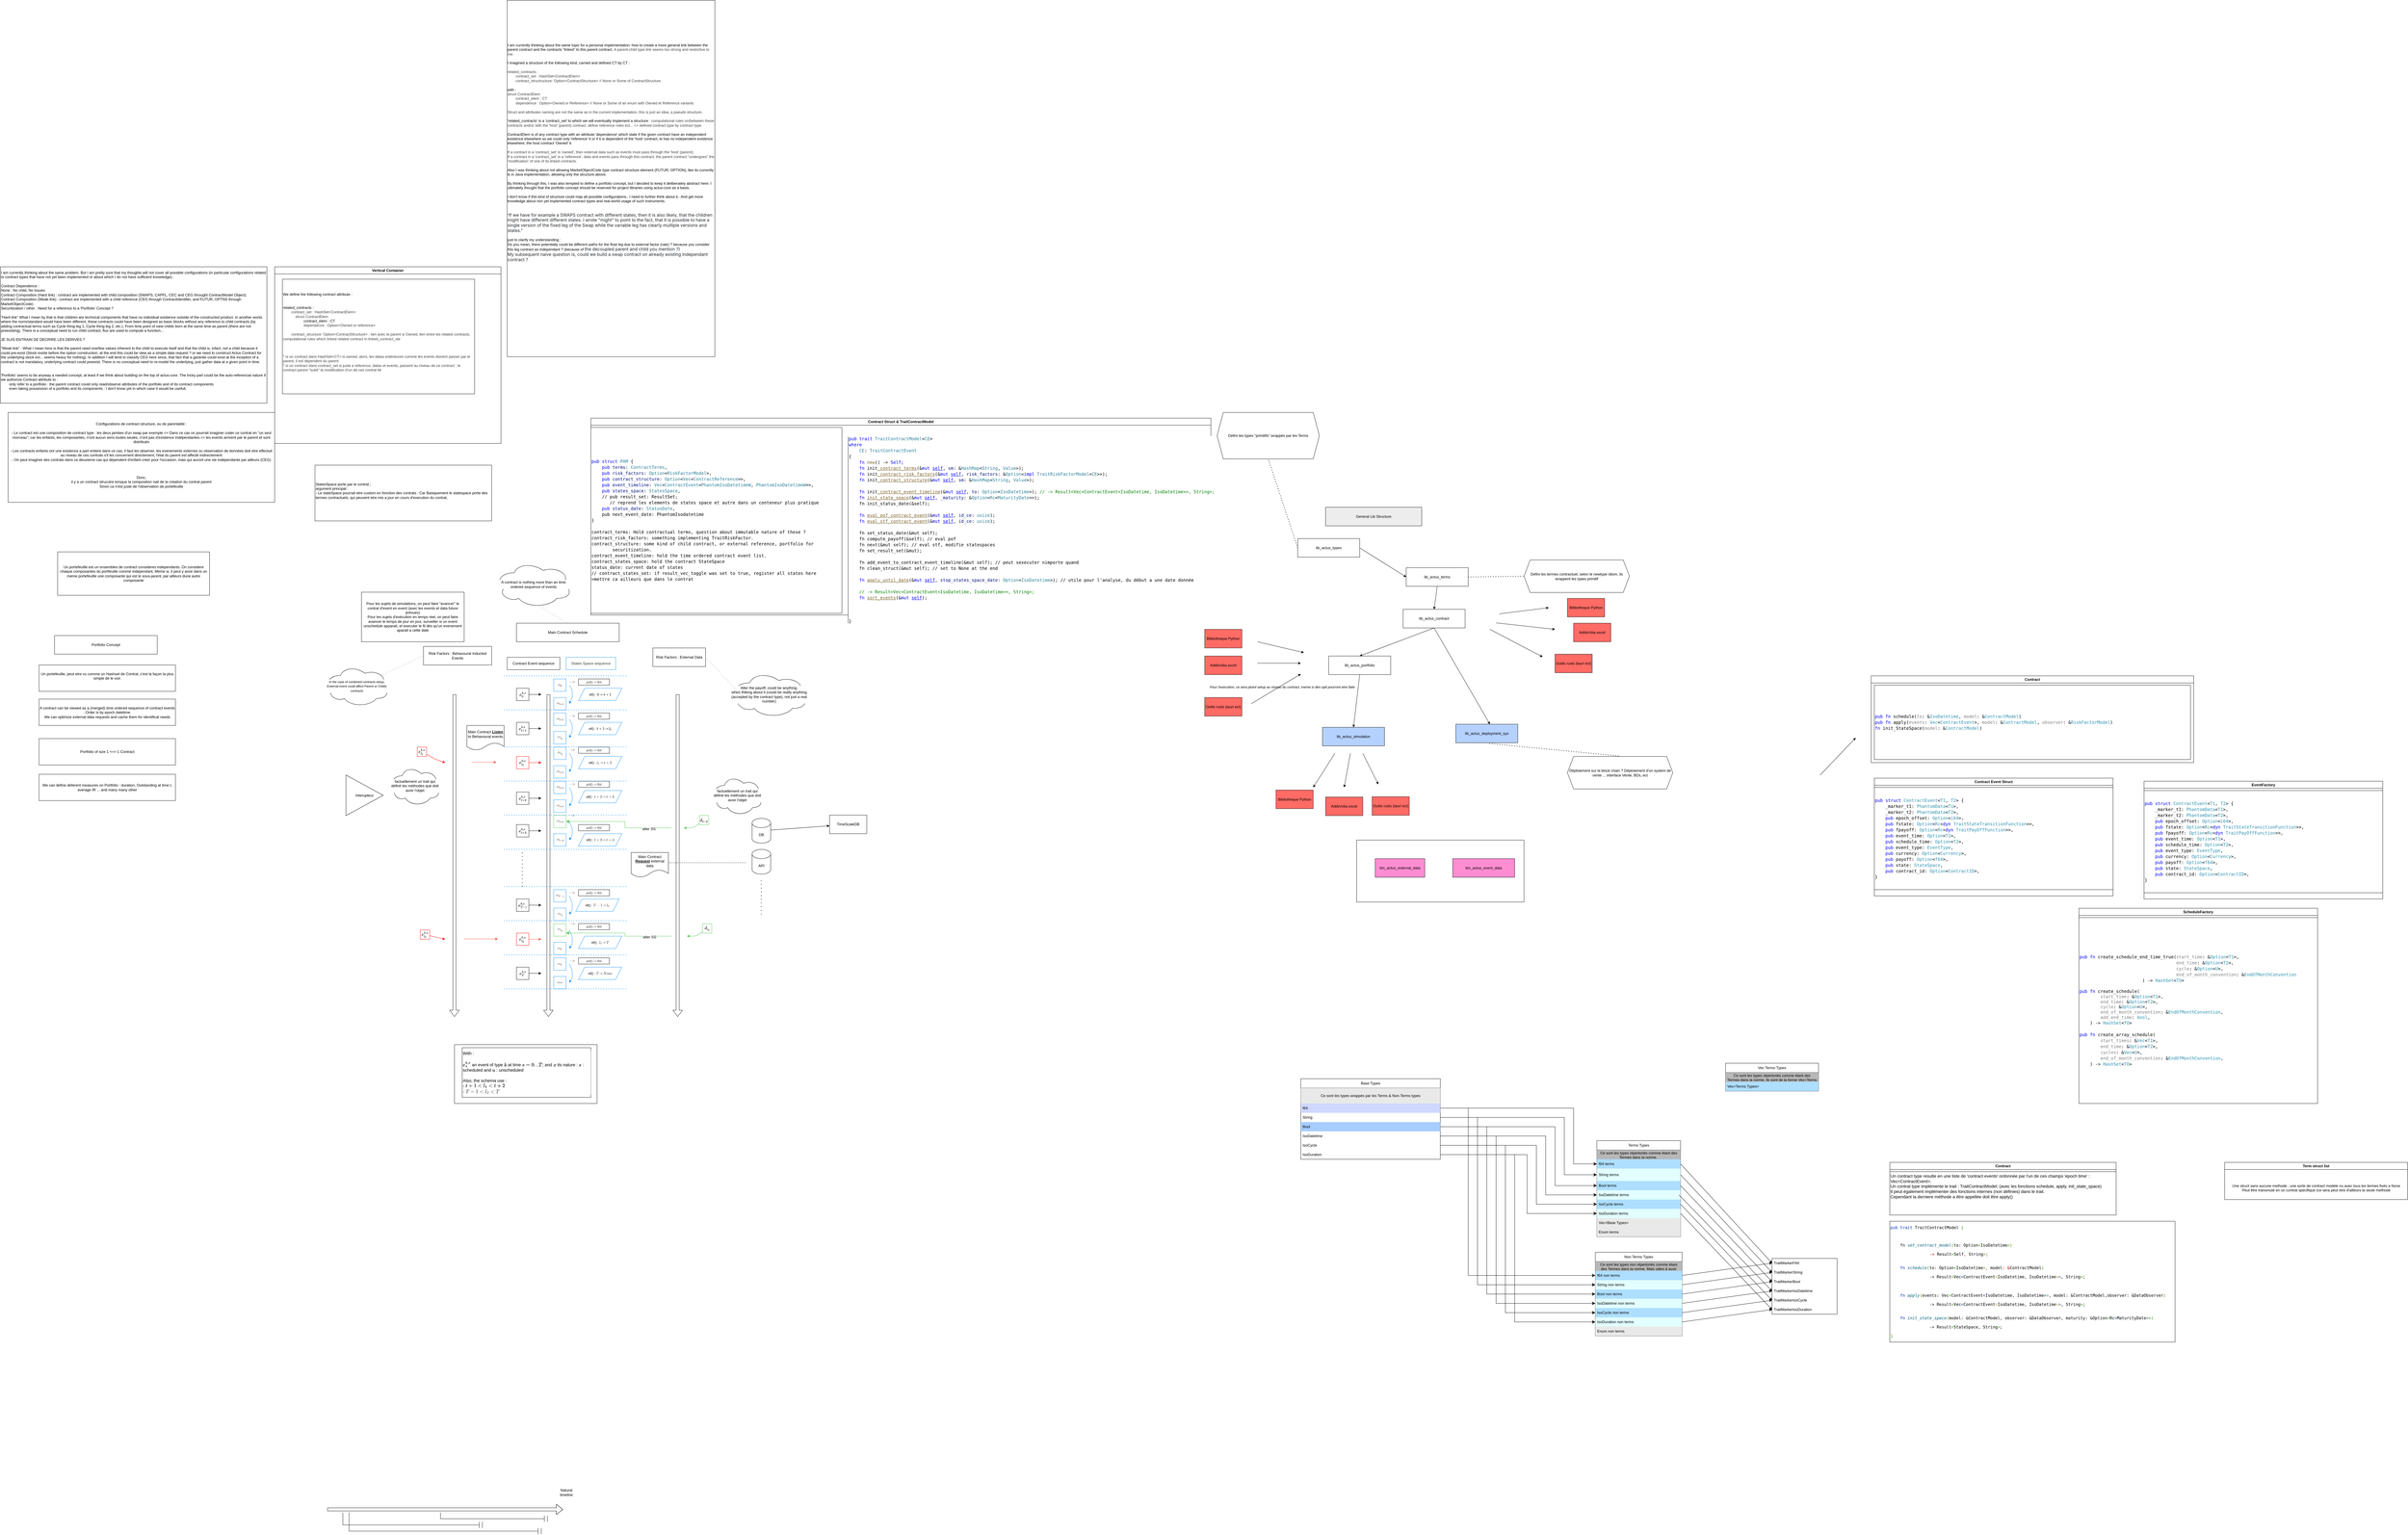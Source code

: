 <mxfile pages="3">
    <diagram id="fj433AqaS0m76Oce45b2" name="Page-1">
        <mxGraphModel dx="6469" dy="2860" grid="1" gridSize="10" guides="1" tooltips="1" connect="1" arrows="1" fold="1" page="1" pageScale="1" pageWidth="850" pageHeight="1100" math="1" shadow="0">
            <root>
                <mxCell id="0"/>
                <mxCell id="1" parent="0"/>
                <mxCell id="3" value="Contract" style="swimlane;whiteSpace=wrap;html=1;movable=1;resizable=1;rotatable=1;deletable=1;editable=1;locked=0;connectable=1;" parent="1" vertex="1">
                    <mxGeometry x="130" y="100" width="1040" height="280" as="geometry"/>
                </mxCell>
                <mxCell id="4" value="&lt;div&gt;&lt;div style=&quot;color: rgb(0, 0, 0); background-color: rgb(255, 255, 255); font-family: &amp;quot;Droid Sans Mono&amp;quot;, &amp;quot;monospace&amp;quot;, monospace; font-size: 14px; line-height: 19px; white-space: pre;&quot;&gt;&lt;span style=&quot;color: rgb(0, 0, 255);&quot;&gt;pub&lt;/span&gt;&lt;span style=&quot;color: rgb(0, 0, 0);&quot;&gt; &lt;/span&gt;&lt;span style=&quot;color: rgb(0, 0, 255);&quot;&gt;fn&lt;/span&gt;&lt;span style=&quot;color: rgb(0, 0, 0);&quot;&gt; &lt;/span&gt;&lt;span style=&quot;color: rgb(0, 0, 0);&quot;&gt;schedule&lt;/span&gt;&lt;span style=&quot;color: rgb(0, 0, 0);&quot;&gt;(&lt;/span&gt;&lt;span style=&quot;color: rgb(128, 128, 128);&quot;&gt;to&lt;/span&gt;&lt;span style=&quot;color: rgb(0, 0, 0);&quot;&gt;: &amp;amp;&lt;/span&gt;&lt;span style=&quot;color: rgb(43, 145, 175);&quot;&gt;IsoDatetime&lt;/span&gt;&lt;span style=&quot;color: rgb(0, 0, 0);&quot;&gt;, &lt;/span&gt;&lt;span style=&quot;color: rgb(128, 128, 128);&quot;&gt;model&lt;/span&gt;&lt;span style=&quot;color: rgb(0, 0, 0);&quot;&gt;: &amp;amp;&lt;/span&gt;&lt;span style=&quot;color: rgb(43, 145, 175);&quot;&gt;ContractModel&lt;/span&gt;&lt;span style=&quot;color: rgb(0, 0, 0);&quot;&gt;)&lt;/span&gt;&lt;/div&gt;&lt;/div&gt;&lt;div&gt;&lt;div style=&quot;color: rgb(0, 0, 0); background-color: rgb(255, 255, 255); font-family: &amp;quot;Droid Sans Mono&amp;quot;, &amp;quot;monospace&amp;quot;, monospace; font-size: 14px; line-height: 19px; white-space: pre;&quot;&gt;&lt;span style=&quot;color: rgb(0, 0, 255);&quot;&gt;pub&lt;/span&gt;&lt;span style=&quot;color: rgb(0, 0, 0);&quot;&gt; &lt;/span&gt;&lt;span style=&quot;color: rgb(0, 0, 255);&quot;&gt;fn&lt;/span&gt;&lt;span style=&quot;color: rgb(0, 0, 0);&quot;&gt; &lt;/span&gt;&lt;span style=&quot;color: rgb(0, 0, 0);&quot;&gt;apply&lt;/span&gt;&lt;span style=&quot;color: rgb(0, 0, 0);&quot;&gt;(&lt;/span&gt;&lt;span style=&quot;color: rgb(128, 128, 128);&quot;&gt;events&lt;/span&gt;&lt;span style=&quot;color: rgb(0, 0, 0);&quot;&gt;: &lt;/span&gt;&lt;span style=&quot;color: rgb(43, 145, 175);&quot;&gt;Vec&lt;/span&gt;&lt;span style=&quot;color: rgb(0, 0, 0);&quot;&gt;&amp;lt;&lt;/span&gt;&lt;span style=&quot;color: rgb(43, 145, 175);&quot;&gt;ContractEvent&lt;/span&gt;&lt;span style=&quot;color: rgb(0, 0, 0);&quot;&gt;&amp;gt;, &lt;/span&gt;&lt;span style=&quot;color: rgb(128, 128, 128);&quot;&gt;model&lt;/span&gt;&lt;span style=&quot;color: rgb(0, 0, 0);&quot;&gt;: &amp;amp;&lt;/span&gt;&lt;span style=&quot;color: rgb(43, 145, 175);&quot;&gt;ContractModel&lt;/span&gt;&lt;span style=&quot;color: rgb(0, 0, 0);&quot;&gt;, &lt;/span&gt;&lt;span style=&quot;color: rgb(128, 128, 128);&quot;&gt;observer&lt;/span&gt;&lt;span style=&quot;color: rgb(0, 0, 0);&quot;&gt;: &amp;amp;&lt;/span&gt;&lt;span style=&quot;color: rgb(43, 145, 175);&quot;&gt;RiskFactorModel&lt;/span&gt;&lt;span style=&quot;color: rgb(0, 0, 0);&quot;&gt;)&lt;/span&gt;&lt;/div&gt;&lt;/div&gt;&lt;div&gt;&lt;div style=&quot;color: rgb(0, 0, 0); background-color: rgb(255, 255, 255); font-family: &amp;quot;Droid Sans Mono&amp;quot;, &amp;quot;monospace&amp;quot;, monospace; font-size: 14px; line-height: 19px; white-space: pre;&quot;&gt;&lt;div style=&quot;color: rgb(0, 0, 0); line-height: 19px;&quot;&gt;&lt;span style=&quot;color: #0000ff;&quot;&gt;fn&lt;/span&gt;&lt;span style=&quot;color: #000000;&quot;&gt; &lt;/span&gt;&lt;span style=&quot;color: #000000;&quot;&gt;init_StateSpace&lt;/span&gt;&lt;span style=&quot;color: #000000;&quot;&gt;(&lt;/span&gt;&lt;span style=&quot;color: #808080;&quot;&gt;model&lt;/span&gt;&lt;span style=&quot;color: #000000;&quot;&gt;: &amp;amp;&lt;/span&gt;&lt;span style=&quot;color: #2b91af;&quot;&gt;ContractModel&lt;/span&gt;&lt;span style=&quot;color: #000000;&quot;&gt;) &lt;/span&gt;&lt;/div&gt;&lt;/div&gt;&lt;/div&gt;" style="rounded=0;whiteSpace=wrap;html=1;align=left;movable=1;resizable=1;rotatable=1;deletable=1;editable=1;locked=0;connectable=1;" parent="3" vertex="1">
                    <mxGeometry x="10" y="30" width="1020" height="240" as="geometry"/>
                </mxCell>
                <mxCell id="6" value="Contract Event Struct" style="swimlane;whiteSpace=wrap;html=1;" parent="1" vertex="1">
                    <mxGeometry x="140" y="430" width="770" height="380" as="geometry"/>
                </mxCell>
                <mxCell id="7" value="&lt;div style=&quot;color: rgb(0, 0, 0); background-color: rgb(255, 255, 255); font-family: &amp;quot;Droid Sans Mono&amp;quot;, &amp;quot;monospace&amp;quot;, monospace; font-size: 14px; line-height: 19px; white-space: pre;&quot;&gt;&lt;div&gt;&lt;span style=&quot;color: rgb(0, 0, 255);&quot;&gt;pub&lt;/span&gt;&lt;span style=&quot;color: rgb(0, 0, 0);&quot;&gt; &lt;/span&gt;&lt;span style=&quot;color: rgb(0, 0, 255);&quot;&gt;struct&lt;/span&gt;&lt;span style=&quot;color: rgb(0, 0, 0);&quot;&gt; &lt;/span&gt;&lt;span style=&quot;color: rgb(43, 145, 175);&quot;&gt;ContractEvent&lt;/span&gt;&lt;span style=&quot;color: rgb(0, 0, 0);&quot;&gt;&amp;lt;&lt;/span&gt;&lt;span style=&quot;color: rgb(43, 145, 175);&quot;&gt;T1&lt;/span&gt;&lt;span style=&quot;color: rgb(0, 0, 0);&quot;&gt;, &lt;/span&gt;&lt;span style=&quot;color: rgb(43, 145, 175);&quot;&gt;T2&lt;/span&gt;&lt;span style=&quot;color: rgb(0, 0, 0);&quot;&gt;&amp;gt; {&lt;/span&gt;&lt;/div&gt;&lt;div&gt;&lt;span style=&quot;color: rgb(0, 0, 0);&quot;&gt;    &lt;/span&gt;&lt;span style=&quot;color: rgb(0, 0, 0);&quot;&gt;_marker_t1&lt;/span&gt;&lt;span style=&quot;color: rgb(0, 0, 0);&quot;&gt;: &lt;/span&gt;&lt;span style=&quot;color: rgb(43, 145, 175);&quot;&gt;PhantomData&lt;/span&gt;&lt;span style=&quot;color: rgb(0, 0, 0);&quot;&gt;&amp;lt;&lt;/span&gt;&lt;span style=&quot;color: rgb(43, 145, 175);&quot;&gt;T1&lt;/span&gt;&lt;span style=&quot;color: rgb(0, 0, 0);&quot;&gt;&amp;gt;,&lt;/span&gt;&lt;/div&gt;&lt;div&gt;&lt;span style=&quot;color: rgb(0, 0, 0);&quot;&gt;    &lt;/span&gt;&lt;span style=&quot;color: rgb(0, 0, 0);&quot;&gt;_marker_t2&lt;/span&gt;&lt;span style=&quot;color: rgb(0, 0, 0);&quot;&gt;: &lt;/span&gt;&lt;span style=&quot;color: rgb(43, 145, 175);&quot;&gt;PhantomData&lt;/span&gt;&lt;span style=&quot;color: rgb(0, 0, 0);&quot;&gt;&amp;lt;&lt;/span&gt;&lt;span style=&quot;color: rgb(43, 145, 175);&quot;&gt;T2&lt;/span&gt;&lt;span style=&quot;color: rgb(0, 0, 0);&quot;&gt;&amp;gt;,&lt;/span&gt;&lt;/div&gt;&lt;div&gt;&lt;span style=&quot;color: rgb(0, 0, 0);&quot;&gt;    &lt;/span&gt;&lt;span style=&quot;color: rgb(0, 0, 255);&quot;&gt;pub&lt;/span&gt;&lt;span style=&quot;color: rgb(0, 0, 0);&quot;&gt; &lt;/span&gt;&lt;span style=&quot;color: rgb(0, 0, 0);&quot;&gt;epoch_offset&lt;/span&gt;&lt;span style=&quot;color: rgb(0, 0, 0);&quot;&gt;: &lt;/span&gt;&lt;span style=&quot;color: rgb(43, 145, 175);&quot;&gt;Option&lt;/span&gt;&lt;span style=&quot;color: rgb(0, 0, 0);&quot;&gt;&amp;lt;&lt;/span&gt;&lt;span style=&quot;color: rgb(43, 145, 175);&quot;&gt;i64&lt;/span&gt;&lt;span style=&quot;color: rgb(0, 0, 0);&quot;&gt;&amp;gt;,&lt;/span&gt;&lt;/div&gt;&lt;div&gt;&lt;span style=&quot;color: rgb(0, 0, 0);&quot;&gt;    &lt;/span&gt;&lt;span style=&quot;color: rgb(0, 0, 255);&quot;&gt;pub&lt;/span&gt;&lt;span style=&quot;color: rgb(0, 0, 0);&quot;&gt; &lt;/span&gt;&lt;span style=&quot;color: rgb(0, 0, 0);&quot;&gt;fstate&lt;/span&gt;&lt;span style=&quot;color: rgb(0, 0, 0);&quot;&gt;: &lt;/span&gt;&lt;span style=&quot;color: rgb(43, 145, 175);&quot;&gt;Option&lt;/span&gt;&lt;span style=&quot;color: rgb(0, 0, 0);&quot;&gt;&amp;lt;&lt;/span&gt;&lt;span style=&quot;color: rgb(43, 145, 175);&quot;&gt;Rc&lt;/span&gt;&lt;span style=&quot;color: rgb(0, 0, 0);&quot;&gt;&amp;lt;&lt;/span&gt;&lt;span style=&quot;color: rgb(0, 0, 255);&quot;&gt;dyn&lt;/span&gt;&lt;span style=&quot;color: rgb(0, 0, 0);&quot;&gt; &lt;/span&gt;&lt;span style=&quot;color: rgb(43, 145, 175);&quot;&gt;TraitStateTransitionFunction&lt;/span&gt;&lt;span style=&quot;color: rgb(0, 0, 0);&quot;&gt;&amp;gt;&amp;gt;,&lt;/span&gt;&lt;/div&gt;&lt;div&gt;&lt;span style=&quot;color: rgb(0, 0, 0);&quot;&gt;    &lt;/span&gt;&lt;span style=&quot;color: rgb(0, 0, 255);&quot;&gt;pub&lt;/span&gt;&lt;span style=&quot;color: rgb(0, 0, 0);&quot;&gt; &lt;/span&gt;&lt;span style=&quot;color: rgb(0, 0, 0);&quot;&gt;fpayoff&lt;/span&gt;&lt;span style=&quot;color: rgb(0, 0, 0);&quot;&gt;: &lt;/span&gt;&lt;span style=&quot;color: rgb(43, 145, 175);&quot;&gt;Option&lt;/span&gt;&lt;span style=&quot;color: rgb(0, 0, 0);&quot;&gt;&amp;lt;&lt;/span&gt;&lt;span style=&quot;color: rgb(43, 145, 175);&quot;&gt;Rc&lt;/span&gt;&lt;span style=&quot;color: rgb(0, 0, 0);&quot;&gt;&amp;lt;&lt;/span&gt;&lt;span style=&quot;color: rgb(0, 0, 255);&quot;&gt;dyn&lt;/span&gt;&lt;span style=&quot;color: rgb(0, 0, 0);&quot;&gt; &lt;/span&gt;&lt;span style=&quot;color: rgb(43, 145, 175);&quot;&gt;TraitPayOffFunction&lt;/span&gt;&lt;span style=&quot;color: rgb(0, 0, 0);&quot;&gt;&amp;gt;&amp;gt;,&lt;/span&gt;&lt;/div&gt;&lt;div&gt;&lt;span style=&quot;color: rgb(0, 0, 0);&quot;&gt;    &lt;/span&gt;&lt;span style=&quot;color: rgb(0, 0, 255);&quot;&gt;pub&lt;/span&gt;&lt;span style=&quot;color: rgb(0, 0, 0);&quot;&gt; &lt;/span&gt;&lt;span style=&quot;color: rgb(0, 0, 0);&quot;&gt;event_time&lt;/span&gt;&lt;span style=&quot;color: rgb(0, 0, 0);&quot;&gt;: &lt;/span&gt;&lt;span style=&quot;color: rgb(43, 145, 175);&quot;&gt;Option&lt;/span&gt;&lt;span style=&quot;color: rgb(0, 0, 0);&quot;&gt;&amp;lt;&lt;/span&gt;&lt;span style=&quot;color: rgb(43, 145, 175);&quot;&gt;T1&lt;/span&gt;&lt;span style=&quot;color: rgb(0, 0, 0);&quot;&gt;&amp;gt;,&lt;/span&gt;&lt;/div&gt;&lt;div&gt;&lt;span style=&quot;color: rgb(0, 0, 0);&quot;&gt;    &lt;/span&gt;&lt;span style=&quot;color: rgb(0, 0, 255);&quot;&gt;pub&lt;/span&gt;&lt;span style=&quot;color: rgb(0, 0, 0);&quot;&gt; &lt;/span&gt;&lt;span style=&quot;color: rgb(0, 0, 0);&quot;&gt;schedule_time&lt;/span&gt;&lt;span style=&quot;color: rgb(0, 0, 0);&quot;&gt;: &lt;/span&gt;&lt;span style=&quot;color: rgb(43, 145, 175);&quot;&gt;Option&lt;/span&gt;&lt;span style=&quot;color: rgb(0, 0, 0);&quot;&gt;&amp;lt;&lt;/span&gt;&lt;span style=&quot;color: rgb(43, 145, 175);&quot;&gt;T2&lt;/span&gt;&lt;span style=&quot;color: rgb(0, 0, 0);&quot;&gt;&amp;gt;,&lt;/span&gt;&lt;/div&gt;&lt;div&gt;&lt;span style=&quot;color: rgb(0, 0, 0);&quot;&gt;    &lt;/span&gt;&lt;span style=&quot;color: rgb(0, 0, 255);&quot;&gt;pub&lt;/span&gt;&lt;span style=&quot;color: rgb(0, 0, 0);&quot;&gt; &lt;/span&gt;&lt;span style=&quot;color: rgb(0, 0, 0);&quot;&gt;event_type&lt;/span&gt;&lt;span style=&quot;color: rgb(0, 0, 0);&quot;&gt;: &lt;/span&gt;&lt;span style=&quot;color: rgb(43, 145, 175);&quot;&gt;EventType&lt;/span&gt;&lt;span style=&quot;color: rgb(0, 0, 0);&quot;&gt;,&lt;/span&gt;&lt;/div&gt;&lt;div&gt;&lt;span style=&quot;color: rgb(0, 0, 0);&quot;&gt;    &lt;/span&gt;&lt;span style=&quot;color: rgb(0, 0, 255);&quot;&gt;pub&lt;/span&gt;&lt;span style=&quot;color: rgb(0, 0, 0);&quot;&gt; &lt;/span&gt;&lt;span style=&quot;color: rgb(0, 0, 0);&quot;&gt;currency&lt;/span&gt;&lt;span style=&quot;color: rgb(0, 0, 0);&quot;&gt;: &lt;/span&gt;&lt;span style=&quot;color: rgb(43, 145, 175);&quot;&gt;Option&lt;/span&gt;&lt;span style=&quot;color: rgb(0, 0, 0);&quot;&gt;&amp;lt;&lt;/span&gt;&lt;span style=&quot;color: rgb(43, 145, 175);&quot;&gt;Currency&lt;/span&gt;&lt;span style=&quot;color: rgb(0, 0, 0);&quot;&gt;&amp;gt;,&lt;/span&gt;&lt;/div&gt;&lt;div&gt;&lt;span style=&quot;color: rgb(0, 0, 0);&quot;&gt;    &lt;/span&gt;&lt;span style=&quot;color: rgb(0, 0, 255);&quot;&gt;pub&lt;/span&gt;&lt;span style=&quot;color: rgb(0, 0, 0);&quot;&gt; &lt;/span&gt;&lt;span style=&quot;color: rgb(0, 0, 0);&quot;&gt;payoff&lt;/span&gt;&lt;span style=&quot;color: rgb(0, 0, 0);&quot;&gt;: &lt;/span&gt;&lt;span style=&quot;color: rgb(43, 145, 175);&quot;&gt;Option&lt;/span&gt;&lt;span style=&quot;color: rgb(0, 0, 0);&quot;&gt;&amp;lt;&lt;/span&gt;&lt;span style=&quot;color: rgb(43, 145, 175);&quot;&gt;f64&lt;/span&gt;&lt;span style=&quot;color: rgb(0, 0, 0);&quot;&gt;&amp;gt;,&lt;/span&gt;&lt;/div&gt;&lt;div&gt;&lt;span style=&quot;color: rgb(0, 0, 0);&quot;&gt;    &lt;/span&gt;&lt;span style=&quot;color: rgb(0, 0, 255);&quot;&gt;pub&lt;/span&gt;&lt;span style=&quot;color: rgb(0, 0, 0);&quot;&gt; &lt;/span&gt;&lt;span style=&quot;color: rgb(0, 0, 0);&quot;&gt;state&lt;/span&gt;&lt;span style=&quot;color: rgb(0, 0, 0);&quot;&gt;: &lt;/span&gt;&lt;span style=&quot;color: rgb(43, 145, 175);&quot;&gt;StateSpace&lt;/span&gt;&lt;span style=&quot;color: rgb(0, 0, 0);&quot;&gt;,&lt;/span&gt;&lt;/div&gt;&lt;div&gt;&lt;span style=&quot;color: rgb(0, 0, 0);&quot;&gt;    &lt;/span&gt;&lt;span style=&quot;color: rgb(0, 0, 255);&quot;&gt;pub&lt;/span&gt;&lt;span style=&quot;color: rgb(0, 0, 0);&quot;&gt; &lt;/span&gt;&lt;span style=&quot;color: rgb(0, 0, 0);&quot;&gt;contract_id&lt;/span&gt;&lt;span style=&quot;color: rgb(0, 0, 0);&quot;&gt;: &lt;/span&gt;&lt;span style=&quot;color: rgb(43, 145, 175);&quot;&gt;Option&lt;/span&gt;&lt;span style=&quot;color: rgb(0, 0, 0);&quot;&gt;&amp;lt;&lt;/span&gt;&lt;span style=&quot;color: rgb(43, 145, 175);&quot;&gt;ContractID&lt;/span&gt;&lt;span style=&quot;color: rgb(0, 0, 0);&quot;&gt;&amp;gt;,&lt;/span&gt;&lt;/div&gt;&lt;div&gt;&lt;span style=&quot;color: rgb(0, 0, 0);&quot;&gt;}&lt;/span&gt;&lt;/div&gt;&lt;/div&gt;" style="rounded=0;whiteSpace=wrap;html=1;align=left;" parent="6" vertex="1">
                    <mxGeometry y="30" width="770" height="330" as="geometry"/>
                </mxCell>
                <mxCell id="8" value="EventFactory" style="swimlane;whiteSpace=wrap;html=1;" parent="1" vertex="1">
                    <mxGeometry x="1010" y="440" width="770" height="380" as="geometry"/>
                </mxCell>
                <mxCell id="9" value="&lt;div style=&quot;color: rgb(0, 0, 0); background-color: rgb(255, 255, 255); font-family: &amp;quot;Droid Sans Mono&amp;quot;, &amp;quot;monospace&amp;quot;, monospace; font-size: 14px; line-height: 19px; white-space: pre;&quot;&gt;&lt;div&gt;&lt;span style=&quot;color: rgb(0, 0, 255);&quot;&gt;pub&lt;/span&gt;&lt;span style=&quot;color: rgb(0, 0, 0);&quot;&gt; &lt;/span&gt;&lt;span style=&quot;color: rgb(0, 0, 255);&quot;&gt;struct&lt;/span&gt;&lt;span style=&quot;color: rgb(0, 0, 0);&quot;&gt; &lt;/span&gt;&lt;span style=&quot;color: rgb(43, 145, 175);&quot;&gt;ContractEvent&lt;/span&gt;&lt;span style=&quot;color: rgb(0, 0, 0);&quot;&gt;&amp;lt;&lt;/span&gt;&lt;span style=&quot;color: rgb(43, 145, 175);&quot;&gt;T1&lt;/span&gt;&lt;span style=&quot;color: rgb(0, 0, 0);&quot;&gt;, &lt;/span&gt;&lt;span style=&quot;color: rgb(43, 145, 175);&quot;&gt;T2&lt;/span&gt;&lt;span style=&quot;color: rgb(0, 0, 0);&quot;&gt;&amp;gt; {&lt;/span&gt;&lt;/div&gt;&lt;div&gt;&lt;span style=&quot;color: rgb(0, 0, 0);&quot;&gt;    &lt;/span&gt;&lt;span style=&quot;color: rgb(0, 0, 0);&quot;&gt;_marker_t1&lt;/span&gt;&lt;span style=&quot;color: rgb(0, 0, 0);&quot;&gt;: &lt;/span&gt;&lt;span style=&quot;color: rgb(43, 145, 175);&quot;&gt;PhantomData&lt;/span&gt;&lt;span style=&quot;color: rgb(0, 0, 0);&quot;&gt;&amp;lt;&lt;/span&gt;&lt;span style=&quot;color: rgb(43, 145, 175);&quot;&gt;T1&lt;/span&gt;&lt;span style=&quot;color: rgb(0, 0, 0);&quot;&gt;&amp;gt;,&lt;/span&gt;&lt;/div&gt;&lt;div&gt;&lt;span style=&quot;color: rgb(0, 0, 0);&quot;&gt;    &lt;/span&gt;&lt;span style=&quot;color: rgb(0, 0, 0);&quot;&gt;_marker_t2&lt;/span&gt;&lt;span style=&quot;color: rgb(0, 0, 0);&quot;&gt;: &lt;/span&gt;&lt;span style=&quot;color: rgb(43, 145, 175);&quot;&gt;PhantomData&lt;/span&gt;&lt;span style=&quot;color: rgb(0, 0, 0);&quot;&gt;&amp;lt;&lt;/span&gt;&lt;span style=&quot;color: rgb(43, 145, 175);&quot;&gt;T2&lt;/span&gt;&lt;span style=&quot;color: rgb(0, 0, 0);&quot;&gt;&amp;gt;,&lt;/span&gt;&lt;/div&gt;&lt;div&gt;&lt;span style=&quot;color: rgb(0, 0, 0);&quot;&gt;    &lt;/span&gt;&lt;span style=&quot;color: rgb(0, 0, 255);&quot;&gt;pub&lt;/span&gt;&lt;span style=&quot;color: rgb(0, 0, 0);&quot;&gt; &lt;/span&gt;&lt;span style=&quot;color: rgb(0, 0, 0);&quot;&gt;epoch_offset&lt;/span&gt;&lt;span style=&quot;color: rgb(0, 0, 0);&quot;&gt;: &lt;/span&gt;&lt;span style=&quot;color: rgb(43, 145, 175);&quot;&gt;Option&lt;/span&gt;&lt;span style=&quot;color: rgb(0, 0, 0);&quot;&gt;&amp;lt;&lt;/span&gt;&lt;span style=&quot;color: rgb(43, 145, 175);&quot;&gt;i64&lt;/span&gt;&lt;span style=&quot;color: rgb(0, 0, 0);&quot;&gt;&amp;gt;,&lt;/span&gt;&lt;/div&gt;&lt;div&gt;&lt;span style=&quot;color: rgb(0, 0, 0);&quot;&gt;    &lt;/span&gt;&lt;span style=&quot;color: rgb(0, 0, 255);&quot;&gt;pub&lt;/span&gt;&lt;span style=&quot;color: rgb(0, 0, 0);&quot;&gt; &lt;/span&gt;&lt;span style=&quot;color: rgb(0, 0, 0);&quot;&gt;fstate&lt;/span&gt;&lt;span style=&quot;color: rgb(0, 0, 0);&quot;&gt;: &lt;/span&gt;&lt;span style=&quot;color: rgb(43, 145, 175);&quot;&gt;Option&lt;/span&gt;&lt;span style=&quot;color: rgb(0, 0, 0);&quot;&gt;&amp;lt;&lt;/span&gt;&lt;span style=&quot;color: rgb(43, 145, 175);&quot;&gt;Rc&lt;/span&gt;&lt;span style=&quot;color: rgb(0, 0, 0);&quot;&gt;&amp;lt;&lt;/span&gt;&lt;span style=&quot;color: rgb(0, 0, 255);&quot;&gt;dyn&lt;/span&gt;&lt;span style=&quot;color: rgb(0, 0, 0);&quot;&gt; &lt;/span&gt;&lt;span style=&quot;color: rgb(43, 145, 175);&quot;&gt;TraitStateTransitionFunction&lt;/span&gt;&lt;span style=&quot;color: rgb(0, 0, 0);&quot;&gt;&amp;gt;&amp;gt;,&lt;/span&gt;&lt;/div&gt;&lt;div&gt;&lt;span style=&quot;color: rgb(0, 0, 0);&quot;&gt;    &lt;/span&gt;&lt;span style=&quot;color: rgb(0, 0, 255);&quot;&gt;pub&lt;/span&gt;&lt;span style=&quot;color: rgb(0, 0, 0);&quot;&gt; &lt;/span&gt;&lt;span style=&quot;color: rgb(0, 0, 0);&quot;&gt;fpayoff&lt;/span&gt;&lt;span style=&quot;color: rgb(0, 0, 0);&quot;&gt;: &lt;/span&gt;&lt;span style=&quot;color: rgb(43, 145, 175);&quot;&gt;Option&lt;/span&gt;&lt;span style=&quot;color: rgb(0, 0, 0);&quot;&gt;&amp;lt;&lt;/span&gt;&lt;span style=&quot;color: rgb(43, 145, 175);&quot;&gt;Rc&lt;/span&gt;&lt;span style=&quot;color: rgb(0, 0, 0);&quot;&gt;&amp;lt;&lt;/span&gt;&lt;span style=&quot;color: rgb(0, 0, 255);&quot;&gt;dyn&lt;/span&gt;&lt;span style=&quot;color: rgb(0, 0, 0);&quot;&gt; &lt;/span&gt;&lt;span style=&quot;color: rgb(43, 145, 175);&quot;&gt;TraitPayOffFunction&lt;/span&gt;&lt;span style=&quot;color: rgb(0, 0, 0);&quot;&gt;&amp;gt;&amp;gt;,&lt;/span&gt;&lt;/div&gt;&lt;div&gt;&lt;span style=&quot;color: rgb(0, 0, 0);&quot;&gt;    &lt;/span&gt;&lt;span style=&quot;color: rgb(0, 0, 255);&quot;&gt;pub&lt;/span&gt;&lt;span style=&quot;color: rgb(0, 0, 0);&quot;&gt; &lt;/span&gt;&lt;span style=&quot;color: rgb(0, 0, 0);&quot;&gt;event_time&lt;/span&gt;&lt;span style=&quot;color: rgb(0, 0, 0);&quot;&gt;: &lt;/span&gt;&lt;span style=&quot;color: rgb(43, 145, 175);&quot;&gt;Option&lt;/span&gt;&lt;span style=&quot;color: rgb(0, 0, 0);&quot;&gt;&amp;lt;&lt;/span&gt;&lt;span style=&quot;color: rgb(43, 145, 175);&quot;&gt;T1&lt;/span&gt;&lt;span style=&quot;color: rgb(0, 0, 0);&quot;&gt;&amp;gt;,&lt;/span&gt;&lt;/div&gt;&lt;div&gt;&lt;span style=&quot;color: rgb(0, 0, 0);&quot;&gt;    &lt;/span&gt;&lt;span style=&quot;color: rgb(0, 0, 255);&quot;&gt;pub&lt;/span&gt;&lt;span style=&quot;color: rgb(0, 0, 0);&quot;&gt; &lt;/span&gt;&lt;span style=&quot;color: rgb(0, 0, 0);&quot;&gt;schedule_time&lt;/span&gt;&lt;span style=&quot;color: rgb(0, 0, 0);&quot;&gt;: &lt;/span&gt;&lt;span style=&quot;color: rgb(43, 145, 175);&quot;&gt;Option&lt;/span&gt;&lt;span style=&quot;color: rgb(0, 0, 0);&quot;&gt;&amp;lt;&lt;/span&gt;&lt;span style=&quot;color: rgb(43, 145, 175);&quot;&gt;T2&lt;/span&gt;&lt;span style=&quot;color: rgb(0, 0, 0);&quot;&gt;&amp;gt;,&lt;/span&gt;&lt;/div&gt;&lt;div&gt;&lt;span style=&quot;color: rgb(0, 0, 0);&quot;&gt;    &lt;/span&gt;&lt;span style=&quot;color: rgb(0, 0, 255);&quot;&gt;pub&lt;/span&gt;&lt;span style=&quot;color: rgb(0, 0, 0);&quot;&gt; &lt;/span&gt;&lt;span style=&quot;color: rgb(0, 0, 0);&quot;&gt;event_type&lt;/span&gt;&lt;span style=&quot;color: rgb(0, 0, 0);&quot;&gt;: &lt;/span&gt;&lt;span style=&quot;color: rgb(43, 145, 175);&quot;&gt;EventType&lt;/span&gt;&lt;span style=&quot;color: rgb(0, 0, 0);&quot;&gt;,&lt;/span&gt;&lt;/div&gt;&lt;div&gt;&lt;span style=&quot;color: rgb(0, 0, 0);&quot;&gt;    &lt;/span&gt;&lt;span style=&quot;color: rgb(0, 0, 255);&quot;&gt;pub&lt;/span&gt;&lt;span style=&quot;color: rgb(0, 0, 0);&quot;&gt; &lt;/span&gt;&lt;span style=&quot;color: rgb(0, 0, 0);&quot;&gt;currency&lt;/span&gt;&lt;span style=&quot;color: rgb(0, 0, 0);&quot;&gt;: &lt;/span&gt;&lt;span style=&quot;color: rgb(43, 145, 175);&quot;&gt;Option&lt;/span&gt;&lt;span style=&quot;color: rgb(0, 0, 0);&quot;&gt;&amp;lt;&lt;/span&gt;&lt;span style=&quot;color: rgb(43, 145, 175);&quot;&gt;Currency&lt;/span&gt;&lt;span style=&quot;color: rgb(0, 0, 0);&quot;&gt;&amp;gt;,&lt;/span&gt;&lt;/div&gt;&lt;div&gt;&lt;span style=&quot;color: rgb(0, 0, 0);&quot;&gt;    &lt;/span&gt;&lt;span style=&quot;color: rgb(0, 0, 255);&quot;&gt;pub&lt;/span&gt;&lt;span style=&quot;color: rgb(0, 0, 0);&quot;&gt; &lt;/span&gt;&lt;span style=&quot;color: rgb(0, 0, 0);&quot;&gt;payoff&lt;/span&gt;&lt;span style=&quot;color: rgb(0, 0, 0);&quot;&gt;: &lt;/span&gt;&lt;span style=&quot;color: rgb(43, 145, 175);&quot;&gt;Option&lt;/span&gt;&lt;span style=&quot;color: rgb(0, 0, 0);&quot;&gt;&amp;lt;&lt;/span&gt;&lt;span style=&quot;color: rgb(43, 145, 175);&quot;&gt;f64&lt;/span&gt;&lt;span style=&quot;color: rgb(0, 0, 0);&quot;&gt;&amp;gt;,&lt;/span&gt;&lt;/div&gt;&lt;div&gt;&lt;span style=&quot;color: rgb(0, 0, 0);&quot;&gt;    &lt;/span&gt;&lt;span style=&quot;color: rgb(0, 0, 255);&quot;&gt;pub&lt;/span&gt;&lt;span style=&quot;color: rgb(0, 0, 0);&quot;&gt; &lt;/span&gt;&lt;span style=&quot;color: rgb(0, 0, 0);&quot;&gt;state&lt;/span&gt;&lt;span style=&quot;color: rgb(0, 0, 0);&quot;&gt;: &lt;/span&gt;&lt;span style=&quot;color: rgb(43, 145, 175);&quot;&gt;StateSpace&lt;/span&gt;&lt;span style=&quot;color: rgb(0, 0, 0);&quot;&gt;,&lt;/span&gt;&lt;/div&gt;&lt;div&gt;&lt;span style=&quot;color: rgb(0, 0, 0);&quot;&gt;    &lt;/span&gt;&lt;span style=&quot;color: rgb(0, 0, 255);&quot;&gt;pub&lt;/span&gt;&lt;span style=&quot;color: rgb(0, 0, 0);&quot;&gt; &lt;/span&gt;&lt;span style=&quot;color: rgb(0, 0, 0);&quot;&gt;contract_id&lt;/span&gt;&lt;span style=&quot;color: rgb(0, 0, 0);&quot;&gt;: &lt;/span&gt;&lt;span style=&quot;color: rgb(43, 145, 175);&quot;&gt;Option&lt;/span&gt;&lt;span style=&quot;color: rgb(0, 0, 0);&quot;&gt;&amp;lt;&lt;/span&gt;&lt;span style=&quot;color: rgb(43, 145, 175);&quot;&gt;ContractID&lt;/span&gt;&lt;span style=&quot;color: rgb(0, 0, 0);&quot;&gt;&amp;gt;,&lt;/span&gt;&lt;/div&gt;&lt;div&gt;&lt;span style=&quot;color: rgb(0, 0, 0);&quot;&gt;}&lt;/span&gt;&lt;/div&gt;&lt;/div&gt;" style="rounded=0;whiteSpace=wrap;html=1;align=left;" parent="8" vertex="1">
                    <mxGeometry y="30" width="770" height="330" as="geometry"/>
                </mxCell>
                <mxCell id="10" value="ScheduleFactory" style="swimlane;whiteSpace=wrap;html=1;" parent="1" vertex="1">
                    <mxGeometry x="800" y="850" width="770" height="630" as="geometry"/>
                </mxCell>
                <mxCell id="11" value="&lt;div style=&quot;color: rgb(0, 0, 0); background-color: rgb(255, 255, 255); font-family: &amp;quot;Droid Sans Mono&amp;quot;, &amp;quot;monospace&amp;quot;, monospace; font-size: 14px; line-height: 19px; white-space: pre;&quot;&gt;&lt;div style=&quot;color: rgb(0, 0, 0); line-height: 19px;&quot;&gt;&lt;div&gt;&lt;span style=&quot;color: rgb(0, 0, 255);&quot;&gt;pub&lt;/span&gt;&lt;span style=&quot;color: rgb(0, 0, 0);&quot;&gt; &lt;/span&gt;&lt;span style=&quot;color: rgb(0, 0, 255);&quot;&gt;fn&lt;/span&gt;&lt;span style=&quot;color: rgb(0, 0, 0);&quot;&gt; &lt;/span&gt;&lt;span style=&quot;color: rgb(0, 0, 0);&quot;&gt;create_schedule_end_time_true&lt;/span&gt;&lt;span style=&quot;color: rgb(0, 0, 0);&quot;&gt;(&lt;/span&gt;&lt;span style=&quot;color: rgb(128, 128, 128);&quot;&gt;start_time&lt;/span&gt;&lt;span style=&quot;color: rgb(0, 0, 0);&quot;&gt;: &amp;amp;&lt;/span&gt;&lt;span style=&quot;color: rgb(43, 145, 175);&quot;&gt;Option&lt;/span&gt;&lt;span style=&quot;color: rgb(0, 0, 0);&quot;&gt;&amp;lt;&lt;/span&gt;&lt;span style=&quot;color: rgb(43, 145, 175);&quot;&gt;T1&lt;/span&gt;&lt;span style=&quot;color: rgb(0, 0, 0);&quot;&gt;&amp;gt;,&lt;/span&gt;&lt;/div&gt;&lt;div&gt;&lt;span style=&quot;color: rgb(0, 0, 0);&quot;&gt;                                     &lt;/span&gt;&lt;span style=&quot;color: rgb(128, 128, 128);&quot;&gt;end_time&lt;/span&gt;&lt;span style=&quot;color: rgb(0, 0, 0);&quot;&gt;: &amp;amp;&lt;/span&gt;&lt;span style=&quot;color: rgb(43, 145, 175);&quot;&gt;Option&lt;/span&gt;&lt;span style=&quot;color: rgb(0, 0, 0);&quot;&gt;&amp;lt;&lt;/span&gt;&lt;span style=&quot;color: rgb(43, 145, 175);&quot;&gt;T2&lt;/span&gt;&lt;span style=&quot;color: rgb(0, 0, 0);&quot;&gt;&amp;gt;,&lt;/span&gt;&lt;/div&gt;&lt;div&gt;&lt;span style=&quot;color: rgb(0, 0, 0);&quot;&gt;                                     &lt;/span&gt;&lt;span style=&quot;color: rgb(128, 128, 128);&quot;&gt;cycle&lt;/span&gt;&lt;span style=&quot;color: rgb(0, 0, 0);&quot;&gt;: &amp;amp;&lt;/span&gt;&lt;span style=&quot;color: rgb(43, 145, 175);&quot;&gt;Option&lt;/span&gt;&lt;span style=&quot;color: rgb(0, 0, 0);&quot;&gt;&amp;lt;&lt;/span&gt;&lt;span style=&quot;color: rgb(43, 145, 175);&quot;&gt;U&lt;/span&gt;&lt;span style=&quot;color: rgb(0, 0, 0);&quot;&gt;&amp;gt;,&lt;/span&gt;&lt;/div&gt;&lt;div&gt;&lt;span style=&quot;color: rgb(0, 0, 0);&quot;&gt;                                     &lt;/span&gt;&lt;span style=&quot;color: rgb(128, 128, 128);&quot;&gt;end_of_month_convention&lt;/span&gt;&lt;span style=&quot;color: rgb(0, 0, 0);&quot;&gt;: &amp;amp;&lt;/span&gt;&lt;span style=&quot;color: rgb(43, 145, 175);&quot;&gt;EndOfMonthConvention&lt;/span&gt;&lt;/div&gt;&lt;div&gt;&lt;span style=&quot;color: rgb(0, 0, 0);&quot;&gt;&lt;span style=&quot;white-space: pre;&quot;&gt;&#x9;&lt;/span&gt;&lt;span style=&quot;white-space: pre;&quot;&gt;&#x9;&lt;/span&gt;&lt;span style=&quot;white-space: pre;&quot;&gt;&#x9;&lt;/span&gt;) &lt;/span&gt;&lt;span style=&quot;color: rgb(0, 0, 0);&quot;&gt;-&amp;gt;&lt;/span&gt;&lt;span style=&quot;color: rgb(0, 0, 0);&quot;&gt; &lt;/span&gt;&lt;span style=&quot;color: rgb(43, 145, 175);&quot;&gt;HashSet&lt;/span&gt;&lt;span style=&quot;color: rgb(0, 0, 0);&quot;&gt;&amp;lt;&lt;/span&gt;&lt;span style=&quot;color: rgb(43, 145, 175);&quot;&gt;TO&lt;/span&gt;&lt;span style=&quot;color: rgb(0, 0, 0);&quot;&gt;&amp;gt;&lt;/span&gt;&lt;/div&gt;&lt;/div&gt;&lt;/div&gt;&lt;span style=&quot;background-color: light-dark(rgb(255, 255, 255), rgb(18, 18, 18)); font-family: &amp;quot;Droid Sans Mono&amp;quot;, &amp;quot;monospace&amp;quot;, monospace; font-size: 14px; white-space: pre; color: rgb(0, 0, 0);&quot;&gt; &lt;/span&gt;&lt;span style=&quot;font-family: &amp;quot;Droid Sans Mono&amp;quot;, &amp;quot;monospace&amp;quot;, monospace; font-size: 14px; white-space: pre; background-color: light-dark(rgb(255, 255, 255), rgb(18, 18, 18)); color: rgb(0, 0, 0);&quot;&gt;    &lt;/span&gt;&lt;div&gt;&lt;span style=&quot;font-family: &amp;quot;Droid Sans Mono&amp;quot;, &amp;quot;monospace&amp;quot;, monospace; font-size: 14px; white-space: pre; background-color: light-dark(rgb(255, 255, 255), rgb(18, 18, 18)); color: rgb(0, 0, 255);&quot;&gt;pub&lt;/span&gt;&lt;span style=&quot;font-family: &amp;quot;Droid Sans Mono&amp;quot;, &amp;quot;monospace&amp;quot;, monospace; font-size: 14px; white-space: pre; background-color: light-dark(rgb(255, 255, 255), rgb(18, 18, 18)); color: rgb(0, 0, 0);&quot;&gt; &lt;/span&gt;&lt;span style=&quot;font-family: &amp;quot;Droid Sans Mono&amp;quot;, &amp;quot;monospace&amp;quot;, monospace; font-size: 14px; white-space: pre; background-color: light-dark(rgb(255, 255, 255), rgb(18, 18, 18)); color: rgb(0, 0, 255);&quot;&gt;fn&lt;/span&gt;&lt;span style=&quot;font-family: &amp;quot;Droid Sans Mono&amp;quot;, &amp;quot;monospace&amp;quot;, monospace; font-size: 14px; white-space: pre; background-color: light-dark(rgb(255, 255, 255), rgb(18, 18, 18)); color: rgb(0, 0, 0);&quot;&gt; &lt;/span&gt;&lt;span style=&quot;font-family: &amp;quot;Droid Sans Mono&amp;quot;, &amp;quot;monospace&amp;quot;, monospace; font-size: 14px; white-space: pre; background-color: light-dark(rgb(255, 255, 255), rgb(18, 18, 18)); color: rgb(0, 0, 0);&quot;&gt;create_schedule&lt;/span&gt;&lt;span style=&quot;font-family: &amp;quot;Droid Sans Mono&amp;quot;, &amp;quot;monospace&amp;quot;, monospace; font-size: 14px; white-space: pre; background-color: light-dark(rgb(255, 255, 255), rgb(18, 18, 18)); color: rgb(0, 0, 0);&quot;&gt;(&lt;/span&gt;&lt;br&gt;&lt;span style=&quot;background-color: light-dark(rgb(255, 255, 255), rgb(18, 18, 18)); font-family: &amp;quot;Droid Sans Mono&amp;quot;, &amp;quot;monospace&amp;quot;, monospace; font-size: 14px; white-space: pre; color: rgb(0, 0, 0);&quot;&gt;        &lt;/span&gt;&lt;span style=&quot;background-color: light-dark(rgb(255, 255, 255), rgb(18, 18, 18)); font-family: &amp;quot;Droid Sans Mono&amp;quot;, &amp;quot;monospace&amp;quot;, monospace; font-size: 14px; white-space: pre; color: rgb(128, 128, 128);&quot;&gt;start_time&lt;/span&gt;&lt;span style=&quot;background-color: light-dark(rgb(255, 255, 255), rgb(18, 18, 18)); font-family: &amp;quot;Droid Sans Mono&amp;quot;, &amp;quot;monospace&amp;quot;, monospace; font-size: 14px; white-space: pre; color: rgb(0, 0, 0);&quot;&gt;: &amp;amp;&lt;/span&gt;&lt;span style=&quot;background-color: light-dark(rgb(255, 255, 255), rgb(18, 18, 18)); font-family: &amp;quot;Droid Sans Mono&amp;quot;, &amp;quot;monospace&amp;quot;, monospace; font-size: 14px; white-space: pre; color: rgb(43, 145, 175);&quot;&gt;Option&lt;/span&gt;&lt;span style=&quot;background-color: light-dark(rgb(255, 255, 255), rgb(18, 18, 18)); font-family: &amp;quot;Droid Sans Mono&amp;quot;, &amp;quot;monospace&amp;quot;, monospace; font-size: 14px; white-space: pre; color: rgb(0, 0, 0);&quot;&gt;&amp;lt;&lt;/span&gt;&lt;span style=&quot;background-color: light-dark(rgb(255, 255, 255), rgb(18, 18, 18)); font-family: &amp;quot;Droid Sans Mono&amp;quot;, &amp;quot;monospace&amp;quot;, monospace; font-size: 14px; white-space: pre; color: rgb(43, 145, 175);&quot;&gt;T1&lt;/span&gt;&lt;span style=&quot;background-color: light-dark(rgb(255, 255, 255), rgb(18, 18, 18)); font-family: &amp;quot;Droid Sans Mono&amp;quot;, &amp;quot;monospace&amp;quot;, monospace; font-size: 14px; white-space: pre; color: rgb(0, 0, 0);&quot;&gt;&amp;gt;,&lt;/span&gt;&lt;br&gt;&lt;span style=&quot;background-color: light-dark(rgb(255, 255, 255), rgb(18, 18, 18)); font-family: &amp;quot;Droid Sans Mono&amp;quot;, &amp;quot;monospace&amp;quot;, monospace; font-size: 14px; white-space: pre; color: rgb(0, 0, 0);&quot;&gt;        &lt;/span&gt;&lt;span style=&quot;background-color: light-dark(rgb(255, 255, 255), rgb(18, 18, 18)); font-family: &amp;quot;Droid Sans Mono&amp;quot;, &amp;quot;monospace&amp;quot;, monospace; font-size: 14px; white-space: pre; color: rgb(128, 128, 128);&quot;&gt;end_time&lt;/span&gt;&lt;span style=&quot;background-color: light-dark(rgb(255, 255, 255), rgb(18, 18, 18)); font-family: &amp;quot;Droid Sans Mono&amp;quot;, &amp;quot;monospace&amp;quot;, monospace; font-size: 14px; white-space: pre; color: rgb(0, 0, 0);&quot;&gt;: &amp;amp;&lt;/span&gt;&lt;span style=&quot;background-color: light-dark(rgb(255, 255, 255), rgb(18, 18, 18)); font-family: &amp;quot;Droid Sans Mono&amp;quot;, &amp;quot;monospace&amp;quot;, monospace; font-size: 14px; white-space: pre; color: rgb(43, 145, 175);&quot;&gt;Option&lt;/span&gt;&lt;span style=&quot;background-color: light-dark(rgb(255, 255, 255), rgb(18, 18, 18)); font-family: &amp;quot;Droid Sans Mono&amp;quot;, &amp;quot;monospace&amp;quot;, monospace; font-size: 14px; white-space: pre; color: rgb(0, 0, 0);&quot;&gt;&amp;lt;&lt;/span&gt;&lt;span style=&quot;background-color: light-dark(rgb(255, 255, 255), rgb(18, 18, 18)); font-family: &amp;quot;Droid Sans Mono&amp;quot;, &amp;quot;monospace&amp;quot;, monospace; font-size: 14px; white-space: pre; color: rgb(43, 145, 175);&quot;&gt;T2&lt;/span&gt;&lt;span style=&quot;background-color: light-dark(rgb(255, 255, 255), rgb(18, 18, 18)); font-family: &amp;quot;Droid Sans Mono&amp;quot;, &amp;quot;monospace&amp;quot;, monospace; font-size: 14px; white-space: pre; color: rgb(0, 0, 0);&quot;&gt;&amp;gt;,&lt;/span&gt;&lt;br&gt;&lt;span style=&quot;background-color: light-dark(rgb(255, 255, 255), rgb(18, 18, 18)); font-family: &amp;quot;Droid Sans Mono&amp;quot;, &amp;quot;monospace&amp;quot;, monospace; font-size: 14px; white-space: pre; color: rgb(0, 0, 0);&quot;&gt;        &lt;/span&gt;&lt;span style=&quot;background-color: light-dark(rgb(255, 255, 255), rgb(18, 18, 18)); font-family: &amp;quot;Droid Sans Mono&amp;quot;, &amp;quot;monospace&amp;quot;, monospace; font-size: 14px; white-space: pre; color: rgb(128, 128, 128);&quot;&gt;cycle&lt;/span&gt;&lt;span style=&quot;background-color: light-dark(rgb(255, 255, 255), rgb(18, 18, 18)); font-family: &amp;quot;Droid Sans Mono&amp;quot;, &amp;quot;monospace&amp;quot;, monospace; font-size: 14px; white-space: pre; color: rgb(0, 0, 0);&quot;&gt;: &amp;amp;&lt;/span&gt;&lt;span style=&quot;background-color: light-dark(rgb(255, 255, 255), rgb(18, 18, 18)); font-family: &amp;quot;Droid Sans Mono&amp;quot;, &amp;quot;monospace&amp;quot;, monospace; font-size: 14px; white-space: pre; color: rgb(43, 145, 175);&quot;&gt;Option&lt;/span&gt;&lt;span style=&quot;background-color: light-dark(rgb(255, 255, 255), rgb(18, 18, 18)); font-family: &amp;quot;Droid Sans Mono&amp;quot;, &amp;quot;monospace&amp;quot;, monospace; font-size: 14px; white-space: pre; color: rgb(0, 0, 0);&quot;&gt;&amp;lt;&lt;/span&gt;&lt;span style=&quot;background-color: light-dark(rgb(255, 255, 255), rgb(18, 18, 18)); font-family: &amp;quot;Droid Sans Mono&amp;quot;, &amp;quot;monospace&amp;quot;, monospace; font-size: 14px; white-space: pre; color: rgb(43, 145, 175);&quot;&gt;U&lt;/span&gt;&lt;span style=&quot;background-color: light-dark(rgb(255, 255, 255), rgb(18, 18, 18)); font-family: &amp;quot;Droid Sans Mono&amp;quot;, &amp;quot;monospace&amp;quot;, monospace; font-size: 14px; white-space: pre; color: rgb(0, 0, 0);&quot;&gt;&amp;gt;,&lt;/span&gt;&lt;br&gt;&lt;span style=&quot;background-color: light-dark(rgb(255, 255, 255), rgb(18, 18, 18)); font-family: &amp;quot;Droid Sans Mono&amp;quot;, &amp;quot;monospace&amp;quot;, monospace; font-size: 14px; white-space: pre; color: rgb(0, 0, 0);&quot;&gt;        &lt;/span&gt;&lt;span style=&quot;background-color: light-dark(rgb(255, 255, 255), rgb(18, 18, 18)); font-family: &amp;quot;Droid Sans Mono&amp;quot;, &amp;quot;monospace&amp;quot;, monospace; font-size: 14px; white-space: pre; color: rgb(128, 128, 128);&quot;&gt;end_of_month_convention&lt;/span&gt;&lt;span style=&quot;background-color: light-dark(rgb(255, 255, 255), rgb(18, 18, 18)); font-family: &amp;quot;Droid Sans Mono&amp;quot;, &amp;quot;monospace&amp;quot;, monospace; font-size: 14px; white-space: pre; color: rgb(0, 0, 0);&quot;&gt;: &amp;amp;&lt;/span&gt;&lt;span style=&quot;background-color: light-dark(rgb(255, 255, 255), rgb(18, 18, 18)); font-family: &amp;quot;Droid Sans Mono&amp;quot;, &amp;quot;monospace&amp;quot;, monospace; font-size: 14px; white-space: pre; color: rgb(43, 145, 175);&quot;&gt;EndOfMonthConvention&lt;/span&gt;&lt;span style=&quot;background-color: light-dark(rgb(255, 255, 255), rgb(18, 18, 18)); font-family: &amp;quot;Droid Sans Mono&amp;quot;, &amp;quot;monospace&amp;quot;, monospace; font-size: 14px; white-space: pre; color: rgb(0, 0, 0);&quot;&gt;,&lt;/span&gt;&lt;br&gt;&lt;span style=&quot;background-color: light-dark(rgb(255, 255, 255), rgb(18, 18, 18)); font-family: &amp;quot;Droid Sans Mono&amp;quot;, &amp;quot;monospace&amp;quot;, monospace; font-size: 14px; white-space: pre; color: rgb(0, 0, 0);&quot;&gt;        &lt;/span&gt;&lt;span style=&quot;background-color: light-dark(rgb(255, 255, 255), rgb(18, 18, 18)); font-family: &amp;quot;Droid Sans Mono&amp;quot;, &amp;quot;monospace&amp;quot;, monospace; font-size: 14px; white-space: pre; color: rgb(128, 128, 128);&quot;&gt;add_end_time&lt;/span&gt;&lt;span style=&quot;background-color: light-dark(rgb(255, 255, 255), rgb(18, 18, 18)); font-family: &amp;quot;Droid Sans Mono&amp;quot;, &amp;quot;monospace&amp;quot;, monospace; font-size: 14px; white-space: pre; color: rgb(0, 0, 0);&quot;&gt;: &lt;/span&gt;&lt;span style=&quot;background-color: light-dark(rgb(255, 255, 255), rgb(18, 18, 18)); font-family: &amp;quot;Droid Sans Mono&amp;quot;, &amp;quot;monospace&amp;quot;, monospace; font-size: 14px; white-space: pre; color: rgb(43, 145, 175);&quot;&gt;bool&lt;/span&gt;&lt;span style=&quot;background-color: light-dark(rgb(255, 255, 255), rgb(18, 18, 18)); font-family: &amp;quot;Droid Sans Mono&amp;quot;, &amp;quot;monospace&amp;quot;, monospace; font-size: 14px; white-space: pre; color: rgb(0, 0, 0);&quot;&gt;,&lt;/span&gt;&lt;br&gt;&lt;div style=&quot;color: rgb(0, 0, 0); background-color: rgb(255, 255, 255); font-family: &amp;quot;Droid Sans Mono&amp;quot;, &amp;quot;monospace&amp;quot;, monospace; font-size: 14px; line-height: 19px; white-space: pre;&quot;&gt;&lt;div style=&quot;color: rgb(0, 0, 0); line-height: 19px;&quot;&gt;&lt;div style=&quot;color: rgb(0, 0, 0); line-height: 19px;&quot;&gt;&lt;div&gt;&lt;span style=&quot;color: rgb(0, 0, 0);&quot;&gt;    ) &lt;/span&gt;&lt;span style=&quot;color: rgb(0, 0, 0);&quot;&gt;-&amp;gt;&lt;/span&gt;&lt;span style=&quot;color: rgb(0, 0, 0);&quot;&gt; &lt;/span&gt;&lt;span style=&quot;color: rgb(43, 145, 175);&quot;&gt;HashSet&lt;/span&gt;&lt;span style=&quot;color: rgb(0, 0, 0);&quot;&gt;&amp;lt;&lt;/span&gt;&lt;span style=&quot;color: rgb(43, 145, 175);&quot;&gt;TO&lt;/span&gt;&lt;span style=&quot;color: rgb(0, 0, 0);&quot;&gt;&amp;gt;&lt;/span&gt;&lt;/div&gt;&lt;/div&gt;&lt;/div&gt;&lt;/div&gt;&lt;div style=&quot;color: rgb(0, 0, 0); background-color: rgb(255, 255, 255); font-family: &amp;quot;Droid Sans Mono&amp;quot;, &amp;quot;monospace&amp;quot;, monospace; font-size: 14px; line-height: 19px; white-space: pre;&quot;&gt;&lt;div style=&quot;color: rgb(0, 0, 0); line-height: 19px;&quot;&gt;&lt;div&gt;&lt;span style=&quot;color: rgb(0, 0, 0);&quot;&gt;&lt;br&gt;&lt;/span&gt;&lt;/div&gt;&lt;div style=&quot;color: rgb(0, 0, 0); line-height: 19px;&quot;&gt;&lt;div&gt;&lt;span style=&quot;color: #0000ff;&quot;&gt;pub&lt;/span&gt;&lt;span style=&quot;color: #000000;&quot;&gt; &lt;/span&gt;&lt;span style=&quot;color: #0000ff;&quot;&gt;fn&lt;/span&gt;&lt;span style=&quot;color: #000000;&quot;&gt; &lt;/span&gt;&lt;span style=&quot;color: #000000;&quot;&gt;create_array_schedule&lt;/span&gt;&lt;span style=&quot;color: #000000;&quot;&gt;(&lt;/span&gt;&lt;/div&gt;&lt;div&gt;&lt;span style=&quot;color: #000000;&quot;&gt;        &lt;/span&gt;&lt;span style=&quot;color: #808080;&quot;&gt;start_times&lt;/span&gt;&lt;span style=&quot;color: #000000;&quot;&gt;: &amp;amp;&lt;/span&gt;&lt;span style=&quot;color: #2b91af;&quot;&gt;Vec&lt;/span&gt;&lt;span style=&quot;color: #000000;&quot;&gt;&amp;lt;&lt;/span&gt;&lt;span style=&quot;color: #2b91af;&quot;&gt;T1&lt;/span&gt;&lt;span style=&quot;color: #000000;&quot;&gt;&amp;gt;,&lt;/span&gt;&lt;/div&gt;&lt;div&gt;&lt;span style=&quot;color: #000000;&quot;&gt;        &lt;/span&gt;&lt;span style=&quot;color: #808080;&quot;&gt;end_time&lt;/span&gt;&lt;span style=&quot;color: #000000;&quot;&gt;: &amp;amp;&lt;/span&gt;&lt;span style=&quot;color: #2b91af;&quot;&gt;Option&lt;/span&gt;&lt;span style=&quot;color: #000000;&quot;&gt;&amp;lt;&lt;/span&gt;&lt;span style=&quot;color: #2b91af;&quot;&gt;T2&lt;/span&gt;&lt;span style=&quot;color: #000000;&quot;&gt;&amp;gt;,&lt;/span&gt;&lt;/div&gt;&lt;div&gt;&lt;span style=&quot;color: #000000;&quot;&gt;        &lt;/span&gt;&lt;span style=&quot;color: #808080;&quot;&gt;cycles&lt;/span&gt;&lt;span style=&quot;color: #000000;&quot;&gt;: &amp;amp;&lt;/span&gt;&lt;span style=&quot;color: #2b91af;&quot;&gt;Vec&lt;/span&gt;&lt;span style=&quot;color: #000000;&quot;&gt;&amp;lt;&lt;/span&gt;&lt;span style=&quot;color: #2b91af;&quot;&gt;U&lt;/span&gt;&lt;span style=&quot;color: #000000;&quot;&gt;&amp;gt;,&lt;/span&gt;&lt;/div&gt;&lt;div&gt;&lt;span style=&quot;color: #000000;&quot;&gt;        &lt;/span&gt;&lt;span style=&quot;color: #808080;&quot;&gt;end_of_month_convention&lt;/span&gt;&lt;span style=&quot;color: #000000;&quot;&gt;: &amp;amp;&lt;/span&gt;&lt;span style=&quot;color: #2b91af;&quot;&gt;EndOfMonthConvention&lt;/span&gt;&lt;span style=&quot;color: #000000;&quot;&gt;,&lt;/span&gt;&lt;/div&gt;&lt;/div&gt;&lt;div&gt;&lt;span style=&quot;color: rgb(0, 0, 0);&quot;&gt;&lt;span style=&quot;background-color: light-dark(rgb(255, 255, 255), rgb(18, 18, 18)); color: rgb(0, 0, 0);&quot;&gt;    ) &lt;/span&gt;&lt;span style=&quot;background-color: light-dark(rgb(255, 255, 255), rgb(18, 18, 18)); color: rgb(0, 0, 0);&quot;&gt;-&amp;gt;&lt;/span&gt;&lt;span style=&quot;background-color: light-dark(rgb(255, 255, 255), rgb(18, 18, 18)); color: rgb(0, 0, 0);&quot;&gt; &lt;/span&gt;&lt;span style=&quot;background-color: light-dark(rgb(255, 255, 255), rgb(18, 18, 18)); color: rgb(43, 145, 175);&quot;&gt;HashSet&lt;/span&gt;&lt;span style=&quot;background-color: light-dark(rgb(255, 255, 255), rgb(18, 18, 18)); color: rgb(0, 0, 0);&quot;&gt;&amp;lt;&lt;/span&gt;&lt;span style=&quot;background-color: light-dark(rgb(255, 255, 255), rgb(18, 18, 18)); color: rgb(43, 145, 175);&quot;&gt;TO&lt;/span&gt;&lt;span style=&quot;background-color: light-dark(rgb(255, 255, 255), rgb(18, 18, 18)); color: rgb(0, 0, 0);&quot;&gt;&amp;gt;&lt;/span&gt; &lt;/span&gt;&lt;/div&gt;&lt;/div&gt;&lt;/div&gt;&lt;/div&gt;" style="rounded=0;whiteSpace=wrap;html=1;align=left;" parent="10" vertex="1">
                    <mxGeometry y="30" width="770" height="600" as="geometry"/>
                </mxCell>
                <mxCell id="14" value="" style="endArrow=classic;html=1;" parent="1" edge="1">
                    <mxGeometry width="50" height="50" relative="1" as="geometry">
                        <mxPoint x="-34.62" y="420" as="sourcePoint"/>
                        <mxPoint x="80" y="300" as="targetPoint"/>
                    </mxGeometry>
                </mxCell>
                <mxCell id="15" value="Base Types" style="swimlane;fontStyle=0;childLayout=stackLayout;horizontal=1;startSize=30;horizontalStack=0;resizeParent=1;resizeParentMax=0;resizeLast=0;collapsible=1;marginBottom=0;whiteSpace=wrap;html=1;" parent="1" vertex="1">
                    <mxGeometry x="-1710" y="1400" width="450" height="260" as="geometry"/>
                </mxCell>
                <mxCell id="45" value="&lt;span style=&quot;color: rgb(0, 0, 0);&quot;&gt;Ce sont les types wrappés par les Terms &amp;amp; Non-Terms types&lt;/span&gt;" style="text;strokeColor=none;fillColor=#E9E9E9;align=center;verticalAlign=middle;spacingLeft=4;spacingRight=4;overflow=hidden;points=[[0,0.5],[1,0.5]];portConstraint=eastwest;rotatable=0;whiteSpace=wrap;html=1;" parent="15" vertex="1">
                    <mxGeometry y="30" width="450" height="50" as="geometry"/>
                </mxCell>
                <mxCell id="16" value="f64" style="text;strokeColor=none;fillColor=#CFD8FF;align=left;verticalAlign=middle;spacingLeft=4;spacingRight=4;overflow=hidden;points=[[0,0.5],[1,0.5]];portConstraint=eastwest;rotatable=0;whiteSpace=wrap;html=1;" parent="15" vertex="1">
                    <mxGeometry y="80" width="450" height="30" as="geometry"/>
                </mxCell>
                <mxCell id="17" value="String" style="text;strokeColor=none;fillColor=none;align=left;verticalAlign=middle;spacingLeft=4;spacingRight=4;overflow=hidden;points=[[0,0.5],[1,0.5]];portConstraint=eastwest;rotatable=0;whiteSpace=wrap;html=1;" parent="15" vertex="1">
                    <mxGeometry y="110" width="450" height="30" as="geometry"/>
                </mxCell>
                <mxCell id="20" value="Bool" style="text;strokeColor=none;fillColor=#A7CDFF;align=left;verticalAlign=middle;spacingLeft=4;spacingRight=4;overflow=hidden;points=[[0,0.5],[1,0.5]];portConstraint=eastwest;rotatable=0;whiteSpace=wrap;html=1;" parent="15" vertex="1">
                    <mxGeometry y="140" width="450" height="30" as="geometry"/>
                </mxCell>
                <mxCell id="21" value="IsoDatetime" style="text;strokeColor=none;fillColor=none;align=left;verticalAlign=middle;spacingLeft=4;spacingRight=4;overflow=hidden;points=[[0,0.5],[1,0.5]];portConstraint=eastwest;rotatable=0;whiteSpace=wrap;html=1;" parent="15" vertex="1">
                    <mxGeometry y="170" width="450" height="30" as="geometry"/>
                </mxCell>
                <mxCell id="22" value="IsoCycle" style="text;strokeColor=none;fillColor=none;align=left;verticalAlign=middle;spacingLeft=4;spacingRight=4;overflow=hidden;points=[[0,0.5],[1,0.5]];portConstraint=eastwest;rotatable=0;whiteSpace=wrap;html=1;" parent="15" vertex="1">
                    <mxGeometry y="200" width="450" height="30" as="geometry"/>
                </mxCell>
                <mxCell id="18" value="IsoDuration" style="text;strokeColor=none;fillColor=none;align=left;verticalAlign=middle;spacingLeft=4;spacingRight=4;overflow=hidden;points=[[0,0.5],[1,0.5]];portConstraint=eastwest;rotatable=0;whiteSpace=wrap;html=1;" parent="15" vertex="1">
                    <mxGeometry y="230" width="450" height="30" as="geometry"/>
                </mxCell>
                <mxCell id="23" value="Terms Types" style="swimlane;fontStyle=0;childLayout=stackLayout;horizontal=1;startSize=30;horizontalStack=0;resizeParent=1;resizeParentMax=0;resizeLast=0;collapsible=1;marginBottom=0;whiteSpace=wrap;html=1;" parent="1" vertex="1">
                    <mxGeometry x="-755" y="1600" width="270" height="310" as="geometry"/>
                </mxCell>
                <mxCell id="24" value="&lt;span style=&quot;color: rgb(0, 0, 0);&quot;&gt;Ce sont les types répertoriés comme étant des Termes dans la norme.&amp;nbsp;&lt;/span&gt;" style="text;strokeColor=none;fillColor=#B8B8B8;align=center;verticalAlign=middle;spacingLeft=4;spacingRight=4;overflow=hidden;points=[[0,0.5],[1,0.5]];portConstraint=eastwest;rotatable=0;whiteSpace=wrap;html=1;" parent="23" vertex="1">
                    <mxGeometry y="30" width="270" height="30" as="geometry"/>
                </mxCell>
                <mxCell id="46" value="f64 terms" style="text;strokeColor=none;fillColor=#AEDFFF;align=left;verticalAlign=middle;spacingLeft=4;spacingRight=4;overflow=hidden;points=[[0,0.5],[1,0.5]];portConstraint=eastwest;rotatable=0;whiteSpace=wrap;html=1;" parent="23" vertex="1">
                    <mxGeometry y="60" width="270" height="30" as="geometry"/>
                </mxCell>
                <mxCell id="25" value="String terms" style="text;strokeColor=none;fillColor=#E2FEFF;align=left;verticalAlign=middle;spacingLeft=4;spacingRight=4;overflow=hidden;points=[[0,0.5],[1,0.5]];portConstraint=eastwest;rotatable=0;whiteSpace=wrap;html=1;" parent="23" vertex="1">
                    <mxGeometry y="90" width="270" height="40" as="geometry"/>
                </mxCell>
                <mxCell id="29" value="Bool terms" style="text;strokeColor=none;fillColor=#AEDFFF;align=left;verticalAlign=middle;spacingLeft=4;spacingRight=4;overflow=hidden;points=[[0,0.5],[1,0.5]];portConstraint=eastwest;rotatable=0;whiteSpace=wrap;html=1;" parent="23" vertex="1">
                    <mxGeometry y="130" width="270" height="30" as="geometry"/>
                </mxCell>
                <mxCell id="28" value="IsoDatetime terms" style="text;strokeColor=none;fillColor=#E2FEFF;align=left;verticalAlign=middle;spacingLeft=4;spacingRight=4;overflow=hidden;points=[[0,0.5],[1,0.5]];portConstraint=eastwest;rotatable=0;whiteSpace=wrap;html=1;" parent="23" vertex="1">
                    <mxGeometry y="160" width="270" height="30" as="geometry"/>
                </mxCell>
                <mxCell id="27" value="IsoCycle terms" style="text;strokeColor=none;fillColor=#AEDFFF;align=left;verticalAlign=middle;spacingLeft=4;spacingRight=4;overflow=hidden;points=[[0,0.5],[1,0.5]];portConstraint=eastwest;rotatable=0;whiteSpace=wrap;html=1;" parent="23" vertex="1">
                    <mxGeometry y="190" width="270" height="30" as="geometry"/>
                </mxCell>
                <mxCell id="26" value="IsoDuration terms" style="text;strokeColor=none;fillColor=#E2FEFF;align=left;verticalAlign=middle;spacingLeft=4;spacingRight=4;overflow=hidden;points=[[0,0.5],[1,0.5]];portConstraint=eastwest;rotatable=0;whiteSpace=wrap;html=1;" parent="23" vertex="1">
                    <mxGeometry y="220" width="270" height="30" as="geometry"/>
                </mxCell>
                <mxCell id="121" value="Vec&amp;lt;Base Types&amp;gt;" style="text;strokeColor=none;fillColor=#E9E9E9;align=left;verticalAlign=middle;spacingLeft=4;spacingRight=4;overflow=hidden;points=[[0,0.5],[1,0.5]];portConstraint=eastwest;rotatable=0;whiteSpace=wrap;html=1;" parent="23" vertex="1">
                    <mxGeometry y="250" width="270" height="30" as="geometry"/>
                </mxCell>
                <mxCell id="30" value="Enum terms" style="text;strokeColor=none;fillColor=#E9E9E9;align=left;verticalAlign=middle;spacingLeft=4;spacingRight=4;overflow=hidden;points=[[0,0.5],[1,0.5]];portConstraint=eastwest;rotatable=0;whiteSpace=wrap;html=1;" parent="23" vertex="1">
                    <mxGeometry y="280" width="270" height="30" as="geometry"/>
                </mxCell>
                <mxCell id="31" value="Non Terms Types" style="swimlane;fontStyle=0;childLayout=stackLayout;horizontal=1;startSize=30;horizontalStack=0;resizeParent=1;resizeParentMax=0;resizeLast=0;collapsible=1;marginBottom=0;whiteSpace=wrap;html=1;" parent="1" vertex="1">
                    <mxGeometry x="-760" y="1960" width="280" height="270" as="geometry"/>
                </mxCell>
                <mxCell id="32" value="&lt;span style=&quot;color: rgb(0, 0, 0);&quot;&gt;Ce sont les types non répertoriés comme étant des Termes dans la norme. Mais utiles à avoir pour l&#39;écriture et la définition du programme&lt;/span&gt;" style="text;strokeColor=none;fillColor=#B8B8B8;align=center;verticalAlign=middle;spacingLeft=4;spacingRight=4;overflow=hidden;points=[[0,0.5],[1,0.5]];portConstraint=eastwest;rotatable=0;whiteSpace=wrap;html=1;" parent="31" vertex="1">
                    <mxGeometry y="30" width="280" height="30" as="geometry"/>
                </mxCell>
                <mxCell id="47" value="f64 non terms" style="text;strokeColor=none;fillColor=#AEDFFF;align=left;verticalAlign=middle;spacingLeft=4;spacingRight=4;overflow=hidden;points=[[0,0.5],[1,0.5]];portConstraint=eastwest;rotatable=0;whiteSpace=wrap;html=1;" parent="31" vertex="1">
                    <mxGeometry y="60" width="280" height="30" as="geometry"/>
                </mxCell>
                <mxCell id="33" value="String non terms" style="text;strokeColor=none;fillColor=#E2FEFF;align=left;verticalAlign=middle;spacingLeft=4;spacingRight=4;overflow=hidden;points=[[0,0.5],[1,0.5]];portConstraint=eastwest;rotatable=0;whiteSpace=wrap;html=1;" parent="31" vertex="1">
                    <mxGeometry y="90" width="280" height="30" as="geometry"/>
                </mxCell>
                <mxCell id="34" value="Bool non terms" style="text;strokeColor=none;fillColor=#AEDFFF;align=left;verticalAlign=middle;spacingLeft=4;spacingRight=4;overflow=hidden;points=[[0,0.5],[1,0.5]];portConstraint=eastwest;rotatable=0;whiteSpace=wrap;html=1;" parent="31" vertex="1">
                    <mxGeometry y="120" width="280" height="30" as="geometry"/>
                </mxCell>
                <mxCell id="35" value="IsoDatetime non terms" style="text;strokeColor=none;fillColor=#E2FEFF;align=left;verticalAlign=middle;spacingLeft=4;spacingRight=4;overflow=hidden;points=[[0,0.5],[1,0.5]];portConstraint=eastwest;rotatable=0;whiteSpace=wrap;html=1;" parent="31" vertex="1">
                    <mxGeometry y="150" width="280" height="30" as="geometry"/>
                </mxCell>
                <mxCell id="36" value="IsoCycle non terms" style="text;strokeColor=none;fillColor=#AEDFFF;align=left;verticalAlign=middle;spacingLeft=4;spacingRight=4;overflow=hidden;points=[[0,0.5],[1,0.5]];portConstraint=eastwest;rotatable=0;whiteSpace=wrap;html=1;" parent="31" vertex="1">
                    <mxGeometry y="180" width="280" height="30" as="geometry"/>
                </mxCell>
                <mxCell id="37" value="IsoDuration non terms" style="text;strokeColor=none;fillColor=#E2FEFF;align=left;verticalAlign=middle;spacingLeft=4;spacingRight=4;overflow=hidden;points=[[0,0.5],[1,0.5]];portConstraint=eastwest;rotatable=0;whiteSpace=wrap;html=1;" parent="31" vertex="1">
                    <mxGeometry y="210" width="280" height="30" as="geometry"/>
                </mxCell>
                <mxCell id="38" value="Enum non terms" style="text;strokeColor=none;fillColor=#E9E9E9;align=left;verticalAlign=middle;spacingLeft=4;spacingRight=4;overflow=hidden;points=[[0,0.5],[1,0.5]];portConstraint=eastwest;rotatable=0;whiteSpace=wrap;html=1;" parent="31" vertex="1">
                    <mxGeometry y="240" width="280" height="30" as="geometry"/>
                </mxCell>
                <mxCell id="61" value="" style="rounded=0;whiteSpace=wrap;html=1;" parent="1" vertex="1">
                    <mxGeometry x="-190" y="1980" width="210" height="180" as="geometry"/>
                </mxCell>
                <mxCell id="65" value="TraitMarkerF64" style="text;strokeColor=none;fillColor=none;align=left;verticalAlign=middle;spacingLeft=4;spacingRight=4;overflow=hidden;points=[[0,0.5],[1,0.5]];portConstraint=eastwest;rotatable=0;whiteSpace=wrap;html=1;" parent="1" vertex="1">
                    <mxGeometry x="-190" y="1980" width="210" height="30" as="geometry"/>
                </mxCell>
                <mxCell id="66" value="TraitMarkerString" style="text;strokeColor=none;fillColor=none;align=left;verticalAlign=middle;spacingLeft=4;spacingRight=4;overflow=hidden;points=[[0,0.5],[1,0.5]];portConstraint=eastwest;rotatable=0;whiteSpace=wrap;html=1;" parent="1" vertex="1">
                    <mxGeometry x="-190" y="2010" width="210" height="30" as="geometry"/>
                </mxCell>
                <mxCell id="67" value="TraitMarkerBool" style="text;strokeColor=none;fillColor=none;align=left;verticalAlign=middle;spacingLeft=4;spacingRight=4;overflow=hidden;points=[[0,0.5],[1,0.5]];portConstraint=eastwest;rotatable=0;whiteSpace=wrap;html=1;" parent="1" vertex="1">
                    <mxGeometry x="-190" y="2040" width="210" height="30" as="geometry"/>
                </mxCell>
                <mxCell id="68" value="TraitMarkerIsoDatetime" style="text;strokeColor=none;fillColor=none;align=left;verticalAlign=middle;spacingLeft=4;spacingRight=4;overflow=hidden;points=[[0,0.5],[1,0.5]];portConstraint=eastwest;rotatable=0;whiteSpace=wrap;html=1;" parent="1" vertex="1">
                    <mxGeometry x="-190" y="2070" width="210" height="30" as="geometry"/>
                </mxCell>
                <mxCell id="69" value="TraitMarkerIsoCycle" style="text;strokeColor=none;fillColor=none;align=left;verticalAlign=middle;spacingLeft=4;spacingRight=4;overflow=hidden;points=[[0,0.5],[1,0.5]];portConstraint=eastwest;rotatable=0;whiteSpace=wrap;html=1;" parent="1" vertex="1">
                    <mxGeometry x="-190" y="2100" width="210" height="30" as="geometry"/>
                </mxCell>
                <mxCell id="70" value="TraitMarkerIsoDuration" style="text;strokeColor=none;fillColor=none;align=left;verticalAlign=middle;spacingLeft=4;spacingRight=4;overflow=hidden;points=[[0,0.5],[1,0.5]];portConstraint=eastwest;rotatable=0;whiteSpace=wrap;html=1;" parent="1" vertex="1">
                    <mxGeometry x="-190" y="2130" width="210" height="30" as="geometry"/>
                </mxCell>
                <mxCell id="74" style="edgeStyle=none;html=1;entryX=0;entryY=0.5;entryDx=0;entryDy=0;exitX=1;exitY=0.5;exitDx=0;exitDy=0;" parent="1" source="46" target="65" edge="1">
                    <mxGeometry relative="1" as="geometry"/>
                </mxCell>
                <mxCell id="76" style="edgeStyle=none;html=1;entryX=0;entryY=0.5;entryDx=0;entryDy=0;exitX=1;exitY=0.5;exitDx=0;exitDy=0;" parent="1" source="25" target="66" edge="1">
                    <mxGeometry relative="1" as="geometry"/>
                </mxCell>
                <mxCell id="77" style="edgeStyle=none;html=1;exitX=1;exitY=0.5;exitDx=0;exitDy=0;entryX=0;entryY=0.5;entryDx=0;entryDy=0;" parent="1" source="29" target="67" edge="1">
                    <mxGeometry relative="1" as="geometry">
                        <mxPoint x="-450" y="1780" as="targetPoint"/>
                    </mxGeometry>
                </mxCell>
                <mxCell id="78" style="edgeStyle=none;html=1;entryX=0;entryY=0.5;entryDx=0;entryDy=0;exitX=1;exitY=0.5;exitDx=0;exitDy=0;" parent="1" target="68" edge="1">
                    <mxGeometry relative="1" as="geometry">
                        <mxPoint x="-490" y="1775" as="sourcePoint"/>
                    </mxGeometry>
                </mxCell>
                <mxCell id="80" style="edgeStyle=none;html=1;entryX=0;entryY=0.5;entryDx=0;entryDy=0;exitX=1;exitY=0.5;exitDx=0;exitDy=0;" parent="1" source="27" target="69" edge="1">
                    <mxGeometry relative="1" as="geometry"/>
                </mxCell>
                <mxCell id="81" style="edgeStyle=none;html=1;entryX=0;entryY=0.5;entryDx=0;entryDy=0;exitX=1;exitY=0.5;exitDx=0;exitDy=0;" parent="1" source="26" target="70" edge="1">
                    <mxGeometry relative="1" as="geometry"/>
                </mxCell>
                <mxCell id="82" style="edgeStyle=none;html=1;entryX=0;entryY=0.5;entryDx=0;entryDy=0;exitX=1;exitY=0.5;exitDx=0;exitDy=0;" parent="1" source="47" target="65" edge="1">
                    <mxGeometry relative="1" as="geometry"/>
                </mxCell>
                <mxCell id="83" style="edgeStyle=none;html=1;entryX=0;entryY=0.5;entryDx=0;entryDy=0;exitX=1;exitY=0.5;exitDx=0;exitDy=0;" parent="1" source="33" target="66" edge="1">
                    <mxGeometry relative="1" as="geometry"/>
                </mxCell>
                <mxCell id="84" style="edgeStyle=none;html=1;entryX=0;entryY=0.5;entryDx=0;entryDy=0;exitX=1;exitY=0.5;exitDx=0;exitDy=0;" parent="1" source="34" target="67" edge="1">
                    <mxGeometry relative="1" as="geometry"/>
                </mxCell>
                <mxCell id="85" style="edgeStyle=none;html=1;entryX=0;entryY=0.5;entryDx=0;entryDy=0;exitX=1;exitY=0.5;exitDx=0;exitDy=0;" parent="1" source="35" target="68" edge="1">
                    <mxGeometry relative="1" as="geometry"/>
                </mxCell>
                <mxCell id="86" style="edgeStyle=none;html=1;entryX=0;entryY=0.5;entryDx=0;entryDy=0;exitX=1;exitY=0.5;exitDx=0;exitDy=0;" parent="1" source="36" target="69" edge="1">
                    <mxGeometry relative="1" as="geometry"/>
                </mxCell>
                <mxCell id="87" style="edgeStyle=none;html=1;entryX=0;entryY=0.5;entryDx=0;entryDy=0;exitX=1;exitY=0.5;exitDx=0;exitDy=0;" parent="1" source="37" target="70" edge="1">
                    <mxGeometry relative="1" as="geometry"/>
                </mxCell>
                <mxCell id="98" value="" style="edgeStyle=elbowEdgeStyle;elbow=horizontal;endArrow=classic;html=1;curved=0;rounded=0;endSize=8;startSize=8;entryX=0;entryY=0.5;entryDx=0;entryDy=0;exitX=1;exitY=0.5;exitDx=0;exitDy=0;" parent="1" source="16" target="46" edge="1">
                    <mxGeometry width="50" height="50" relative="1" as="geometry">
                        <mxPoint x="-990" y="1470" as="sourcePoint"/>
                        <mxPoint x="-850" y="1580" as="targetPoint"/>
                        <Array as="points">
                            <mxPoint x="-830" y="1550"/>
                        </Array>
                    </mxGeometry>
                </mxCell>
                <mxCell id="100" value="" style="edgeStyle=elbowEdgeStyle;elbow=horizontal;endArrow=classic;html=1;curved=0;rounded=0;endSize=8;startSize=8;entryX=0;entryY=0.5;entryDx=0;entryDy=0;exitX=1;exitY=0.5;exitDx=0;exitDy=0;" parent="1" source="21" target="28" edge="1">
                    <mxGeometry width="50" height="50" relative="1" as="geometry">
                        <mxPoint x="-1100" y="1590" as="sourcePoint"/>
                        <mxPoint x="-820" y="1890" as="targetPoint"/>
                        <Array as="points">
                            <mxPoint x="-920" y="1650"/>
                        </Array>
                    </mxGeometry>
                </mxCell>
                <mxCell id="101" value="" style="edgeStyle=elbowEdgeStyle;elbow=horizontal;endArrow=classic;html=1;curved=0;rounded=0;endSize=8;startSize=8;entryX=0;entryY=0.5;entryDx=0;entryDy=0;exitX=1;exitY=0.5;exitDx=0;exitDy=0;" parent="1" source="20" target="29" edge="1">
                    <mxGeometry width="50" height="50" relative="1" as="geometry">
                        <mxPoint x="-1060" y="1570" as="sourcePoint"/>
                        <mxPoint x="-780" y="1870" as="targetPoint"/>
                        <Array as="points">
                            <mxPoint x="-890" y="1620"/>
                        </Array>
                    </mxGeometry>
                </mxCell>
                <mxCell id="102" value="" style="edgeStyle=elbowEdgeStyle;elbow=horizontal;endArrow=classic;html=1;curved=0;rounded=0;endSize=8;startSize=8;entryX=0;entryY=0.5;entryDx=0;entryDy=0;exitX=1;exitY=0.5;exitDx=0;exitDy=0;" parent="1" source="22" target="27" edge="1">
                    <mxGeometry width="50" height="50" relative="1" as="geometry">
                        <mxPoint x="-1020" y="1740" as="sourcePoint"/>
                        <mxPoint x="-740" y="2040" as="targetPoint"/>
                        <Array as="points">
                            <mxPoint x="-950" y="1680"/>
                        </Array>
                    </mxGeometry>
                </mxCell>
                <mxCell id="103" value="" style="edgeStyle=elbowEdgeStyle;elbow=horizontal;endArrow=classic;html=1;curved=0;rounded=0;endSize=8;startSize=8;entryX=0;entryY=0.5;entryDx=0;entryDy=0;exitX=1;exitY=0.5;exitDx=0;exitDy=0;" parent="1" source="17" target="25" edge="1">
                    <mxGeometry width="50" height="50" relative="1" as="geometry">
                        <mxPoint x="-1000" y="1440" as="sourcePoint"/>
                        <mxPoint x="-720" y="1740" as="targetPoint"/>
                        <Array as="points">
                            <mxPoint x="-860" y="1605"/>
                        </Array>
                    </mxGeometry>
                </mxCell>
                <mxCell id="104" value="" style="edgeStyle=elbowEdgeStyle;elbow=horizontal;endArrow=classic;html=1;curved=0;rounded=0;endSize=8;startSize=8;entryX=0;entryY=0.5;entryDx=0;entryDy=0;exitX=1;exitY=0.5;exitDx=0;exitDy=0;" parent="1" source="18" target="26" edge="1">
                    <mxGeometry width="50" height="50" relative="1" as="geometry">
                        <mxPoint x="-1130" y="1730" as="sourcePoint"/>
                        <mxPoint x="-780" y="1930" as="targetPoint"/>
                        <Array as="points">
                            <mxPoint x="-980" y="1730"/>
                        </Array>
                    </mxGeometry>
                </mxCell>
                <mxCell id="106" value="" style="edgeStyle=elbowEdgeStyle;elbow=horizontal;endArrow=classic;html=1;curved=0;rounded=0;endSize=8;startSize=8;entryX=0;entryY=0.5;entryDx=0;entryDy=0;exitX=1;exitY=0.5;exitDx=0;exitDy=0;" parent="1" source="16" target="47" edge="1">
                    <mxGeometry width="50" height="50" relative="1" as="geometry">
                        <mxPoint x="-1210" y="1770" as="sourcePoint"/>
                        <mxPoint x="-860" y="1990" as="targetPoint"/>
                        <Array as="points">
                            <mxPoint x="-1170" y="1680"/>
                            <mxPoint x="-1250" y="1700"/>
                            <mxPoint x="-1120" y="1720"/>
                        </Array>
                    </mxGeometry>
                </mxCell>
                <mxCell id="107" value="" style="edgeStyle=elbowEdgeStyle;elbow=horizontal;endArrow=classic;html=1;curved=0;rounded=0;endSize=8;startSize=8;entryX=0;entryY=0.5;entryDx=0;entryDy=0;exitX=1;exitY=0.5;exitDx=0;exitDy=0;" parent="1" source="17" target="33" edge="1">
                    <mxGeometry width="50" height="50" relative="1" as="geometry">
                        <mxPoint x="-1110" y="1500" as="sourcePoint"/>
                        <mxPoint x="-720" y="2050" as="targetPoint"/>
                        <Array as="points">
                            <mxPoint x="-1140" y="1680"/>
                            <mxPoint x="-1090" y="1790"/>
                        </Array>
                    </mxGeometry>
                </mxCell>
                <mxCell id="108" value="" style="edgeStyle=elbowEdgeStyle;elbow=horizontal;endArrow=classic;html=1;curved=0;rounded=0;endSize=8;startSize=8;entryX=0;entryY=0.5;entryDx=0;entryDy=0;exitX=1;exitY=0.5;exitDx=0;exitDy=0;" parent="1" source="20" target="31" edge="1">
                    <mxGeometry width="50" height="50" relative="1" as="geometry">
                        <mxPoint x="-1100" y="1580" as="sourcePoint"/>
                        <mxPoint x="-710" y="2130" as="targetPoint"/>
                        <Array as="points">
                            <mxPoint x="-1110" y="1720"/>
                            <mxPoint x="-1060" y="1820"/>
                        </Array>
                    </mxGeometry>
                </mxCell>
                <mxCell id="109" value="" style="edgeStyle=elbowEdgeStyle;elbow=horizontal;endArrow=classic;html=1;curved=0;rounded=0;endSize=8;startSize=8;entryX=0;entryY=0.5;entryDx=0;entryDy=0;exitX=1;exitY=0.5;exitDx=0;exitDy=0;" parent="1" source="21" target="35" edge="1">
                    <mxGeometry width="50" height="50" relative="1" as="geometry">
                        <mxPoint x="-1140" y="1555" as="sourcePoint"/>
                        <mxPoint x="-750" y="2105" as="targetPoint"/>
                        <Array as="points">
                            <mxPoint x="-1080" y="1720"/>
                            <mxPoint x="-1030" y="1850"/>
                        </Array>
                    </mxGeometry>
                </mxCell>
                <mxCell id="110" value="" style="edgeStyle=elbowEdgeStyle;elbow=horizontal;endArrow=classic;html=1;curved=0;rounded=0;endSize=8;startSize=8;entryX=0;entryY=0.5;entryDx=0;entryDy=0;exitX=1;exitY=0.5;exitDx=0;exitDy=0;" parent="1" source="22" target="36" edge="1">
                    <mxGeometry width="50" height="50" relative="1" as="geometry">
                        <mxPoint x="-1110" y="1600" as="sourcePoint"/>
                        <mxPoint x="-720" y="2150" as="targetPoint"/>
                        <Array as="points">
                            <mxPoint x="-1050" y="1720"/>
                            <mxPoint x="-990" y="1875"/>
                        </Array>
                    </mxGeometry>
                </mxCell>
                <mxCell id="111" value="" style="edgeStyle=elbowEdgeStyle;elbow=horizontal;endArrow=classic;html=1;curved=0;rounded=0;endSize=8;startSize=8;entryX=0;entryY=0.5;entryDx=0;entryDy=0;exitX=1;exitY=0.5;exitDx=0;exitDy=0;" parent="1" source="18" target="37" edge="1">
                    <mxGeometry width="50" height="50" relative="1" as="geometry">
                        <mxPoint x="-1340" y="1690" as="sourcePoint"/>
                        <mxPoint x="-780" y="2230" as="targetPoint"/>
                        <Array as="points">
                            <mxPoint x="-1020" y="1910"/>
                            <mxPoint x="-1270" y="1895"/>
                            <mxPoint x="-1140" y="1915"/>
                        </Array>
                    </mxGeometry>
                </mxCell>
                <mxCell id="112" value="Vec Terms Types" style="swimlane;fontStyle=0;childLayout=stackLayout;horizontal=1;startSize=30;horizontalStack=0;resizeParent=1;resizeParentMax=0;resizeLast=0;collapsible=1;marginBottom=0;whiteSpace=wrap;html=1;" parent="1" vertex="1">
                    <mxGeometry x="-340" y="1350" width="300" height="90" as="geometry"/>
                </mxCell>
                <mxCell id="113" value="&lt;span style=&quot;color: rgb(0, 0, 0);&quot;&gt;Ce sont les types répertoriés comme étant des Termes dans la norme. ils sont de la forme Vec&amp;lt;Terms types&amp;gt;&lt;/span&gt;" style="text;strokeColor=none;fillColor=#B8B8B8;align=center;verticalAlign=middle;spacingLeft=4;spacingRight=4;overflow=hidden;points=[[0,0.5],[1,0.5]];portConstraint=eastwest;rotatable=0;whiteSpace=wrap;html=1;" parent="112" vertex="1">
                    <mxGeometry y="30" width="300" height="30" as="geometry"/>
                </mxCell>
                <mxCell id="114" value="Vec&amp;lt;Terms Types&amp;gt;" style="text;strokeColor=none;fillColor=#AEDFFF;align=left;verticalAlign=middle;spacingLeft=4;spacingRight=4;overflow=hidden;points=[[0,0.5],[1,0.5]];portConstraint=eastwest;rotatable=0;whiteSpace=wrap;html=1;" parent="112" vertex="1">
                    <mxGeometry y="60" width="300" height="30" as="geometry"/>
                </mxCell>
                <mxCell id="125" value="Contract" style="swimlane;whiteSpace=wrap;html=1;" parent="1" vertex="1">
                    <mxGeometry x="190" y="1670" width="730" height="170" as="geometry"/>
                </mxCell>
                <mxCell id="126" value="&lt;font style=&quot;font-size: 14px;&quot;&gt;Un contract type resulte en une liste de &#39;contract events&#39; ordonnée par l&#39;un de ces champs &#39;epoch time&#39; : Vec&amp;lt;ContractEvent&amp;gt;.&amp;nbsp;&lt;br&gt;Un contrat type implémente le trait : TraitContractModel; (avec les fonctions schedule, apply, init_state_space)&lt;/font&gt;&lt;div&gt;&lt;span style=&quot;font-size: 14px;&quot;&gt;Il peut également implémenter des fonctions internes (non définies) dans le trait.&amp;nbsp;&lt;/span&gt;&lt;/div&gt;&lt;div&gt;&lt;span style=&quot;font-size: 14px;&quot;&gt;Cependant la derniere méthode a être appellée doit être apply()&lt;/span&gt;&lt;/div&gt;&lt;div&gt;&lt;br&gt;&lt;/div&gt;&lt;div&gt;&lt;span style=&quot;font-size: 14px;&quot;&gt;&lt;br&gt;&lt;/span&gt;&lt;/div&gt;&lt;div&gt;&lt;br&gt;&lt;/div&gt;" style="rounded=0;whiteSpace=wrap;html=1;align=left;" parent="125" vertex="1">
                    <mxGeometry y="30" width="730" height="140" as="geometry"/>
                </mxCell>
                <mxCell id="127" value="&lt;div&gt;&lt;div style=&quot;background-color: rgb(255, 255, 255); color: rgb(8, 8, 8);&quot;&gt;&lt;pre style=&quot;font-family: &amp;quot;JetBrains Mono&amp;quot;, monospace; font-size: 9.8pt;&quot;&gt;&lt;div style=&quot;color: rgb(8, 8, 8);&quot;&gt;&lt;pre style=&quot;color: light-dark(rgb(8, 8, 8), rgb(230, 230, 230)); font-family: &amp;quot;JetBrains Mono&amp;quot;, monospace; font-size: 9.8pt;&quot;&gt;&lt;span style=&quot;color: rgb(0, 51, 179);&quot;&gt;pub trait &lt;/span&gt;&lt;span style=&quot;color: rgb(0, 0, 0);&quot;&gt;TraitContractModel &lt;/span&gt;&lt;span style=&quot;color: rgb(63, 145, 1);&quot;&gt;{&lt;/span&gt;&lt;/pre&gt;&lt;pre style=&quot;color: light-dark(rgb(8, 8, 8), rgb(230, 230, 230)); font-family: &amp;quot;JetBrains Mono&amp;quot;, monospace; font-size: 9.8pt;&quot;&gt;&lt;span style=&quot;color: rgb(63, 145, 1);&quot;&gt;&lt;br&gt;&lt;/span&gt;&lt;/pre&gt;&lt;pre style=&quot;font-family: &amp;quot;JetBrains Mono&amp;quot;, monospace; font-size: 9.8pt;&quot;&gt;&lt;span style=&quot;color: light-dark(rgb(8, 8, 8), rgb(230, 230, 230));&quot;&gt;    fn &lt;/span&gt;&lt;font color=&quot;#00627a&quot;&gt;&lt;i&gt;set_contract_model&lt;/i&gt;&lt;/font&gt;&lt;span style=&quot;color: rgb(63, 145, 1); font-size: 9.8pt; background-color: light-dark(rgb(255, 255, 255), rgb(18, 18, 18)); white-space: normal;&quot;&gt;(&lt;/span&gt;&lt;span style=&quot;color: rgb(0, 0, 0); font-size: 9.8pt; background-color: light-dark(rgb(255, 255, 255), rgb(18, 18, 18)); white-space: normal;&quot;&gt;to&lt;/span&gt;&lt;font style=&quot;color: light-dark(rgb(8, 8, 8), rgb(230, 230, 230)); font-size: 9.8pt; background-color: light-dark(rgb(255, 255, 255), rgb(18, 18, 18)); white-space: normal;&quot;&gt;: &lt;/font&gt;&lt;span style=&quot;color: rgb(0, 0, 0); font-size: 9.8pt; background-color: light-dark(rgb(255, 255, 255), rgb(18, 18, 18)); white-space: normal;&quot;&gt;Option&lt;/span&gt;&lt;span style=&quot;color: rgb(63, 145, 1); font-size: 9.8pt; background-color: light-dark(rgb(255, 255, 255), rgb(18, 18, 18)); white-space: normal;&quot;&gt;&amp;lt;&lt;/span&gt;&lt;span style=&quot;color: rgb(0, 0, 0); font-size: 9.8pt; background-color: light-dark(rgb(255, 255, 255), rgb(18, 18, 18)); white-space: normal;&quot;&gt;IsoDatetime&lt;/span&gt;&lt;span style=&quot;color: rgb(63, 145, 1); font-size: 9.8pt; background-color: light-dark(rgb(255, 255, 255), rgb(18, 18, 18)); white-space: normal;&quot;&gt;&amp;gt;&lt;/span&gt;&lt;span style=&quot;color: rgb(63, 145, 1); font-size: 9.8pt; background-color: light-dark(rgb(255, 255, 255), rgb(18, 18, 18)); white-space: normal;&quot;&gt;)&amp;nbsp;&lt;/span&gt;&lt;/pre&gt;&lt;/div&gt;&lt;/pre&gt;&lt;/div&gt;&lt;/div&gt;&lt;blockquote style=&quot;margin: 0 0 0 40px; border: none; padding: 0px;&quot;&gt;&lt;div&gt;&lt;div style=&quot;background-color: rgb(255, 255, 255); color: rgb(8, 8, 8);&quot;&gt;&lt;pre style=&quot;font-family: &amp;quot;JetBrains Mono&amp;quot;, monospace; font-size: 9.8pt;&quot;&gt;&lt;div style=&quot;color: rgb(8, 8, 8);&quot;&gt;&lt;pre style=&quot;font-family: &amp;quot;JetBrains Mono&amp;quot;, monospace; font-size: 9.8pt;&quot;&gt;&lt;span style=&quot;color: rgb(63, 145, 1);&quot;&gt;&lt;pre style=&quot;font-size: 9.8pt; font-family: &amp;quot;JetBrains Mono&amp;quot;, monospace;&quot;&gt;&lt;font color=&quot;rgba(0, 0, 0, 0)&quot;&gt;&#x9;   -&amp;gt; &lt;/font&gt;&lt;span style=&quot;color: rgb(0, 0, 0);&quot;&gt;Result&lt;/span&gt;&lt;span style=&quot;color: rgb(63, 145, 1);&quot;&gt;&amp;lt;&lt;/span&gt;&lt;span style=&quot;color: rgb(63, 145, 1);&quot;&gt;&lt;font color=&quot;#000000&quot;&gt;Self&lt;/font&gt;&lt;/span&gt;&lt;font color=&quot;rgba(0, 0, 0, 0)&quot;&gt;, &lt;/font&gt;&lt;span style=&quot;color: rgb(0, 0, 0);&quot;&gt;String&lt;/span&gt;&lt;span style=&quot;color: rgb(63, 145, 1);&quot;&gt;&amp;gt;&lt;/span&gt;&lt;font color=&quot;rgba(0, 0, 0, 0)&quot;&gt;;&lt;/font&gt;&lt;/pre&gt;&lt;/span&gt;&lt;/pre&gt;&lt;/div&gt;&lt;/pre&gt;&lt;/div&gt;&lt;/div&gt;&lt;/blockquote&gt;&lt;div&gt;&lt;div style=&quot;background-color: rgb(255, 255, 255); color: rgb(8, 8, 8);&quot;&gt;&lt;pre style=&quot;font-family: &amp;quot;JetBrains Mono&amp;quot;, monospace; font-size: 9.8pt;&quot;&gt;&lt;div style=&quot;color: rgb(8, 8, 8);&quot;&gt;&lt;pre style=&quot;font-family: &amp;quot;JetBrains Mono&amp;quot;, monospace; font-size: 9.8pt;&quot;&gt;&lt;span style=&quot;color: rgb(63, 145, 1);&quot;&gt;&lt;font color=&quot;#3f9101&quot;&gt;&lt;br&gt;&lt;/font&gt;&lt;/span&gt;&lt;span style=&quot;color: rgb(63, 145, 1);&quot;&gt;    &lt;/span&gt;&lt;span style=&quot;color: rgb(0, 51, 179);&quot;&gt;fn &lt;/span&gt;&lt;span style=&quot;color: rgb(0, 98, 122); font-style: italic;&quot;&gt;schedule&lt;/span&gt;&lt;span style=&quot;color: rgb(63, 145, 1);&quot;&gt;(&lt;/span&gt;&lt;span style=&quot;color: rgb(0, 0, 0);&quot;&gt;to&lt;/span&gt;&lt;span style=&quot;color: rgb(0, 0, 0);&quot;&gt;&lt;font color=&quot;rgba(0, 0, 0, 0)&quot;&gt;: &lt;/font&gt;&lt;/span&gt;&lt;span style=&quot;color: rgb(0, 0, 0);&quot;&gt;Option&lt;/span&gt;&lt;span style=&quot;color: rgb(63, 145, 1);&quot;&gt;&amp;lt;&lt;/span&gt;&lt;span style=&quot;color: rgb(0, 0, 0);&quot;&gt;IsoDatetime&lt;/span&gt;&lt;span style=&quot;color: rgb(63, 145, 1);&quot;&gt;&amp;gt;&lt;/span&gt;&lt;font color=&quot;rgba(0, 0, 0, 0)&quot;&gt;, &lt;/font&gt;&lt;span style=&quot;color: rgb(0, 0, 0);&quot;&gt;model&lt;/span&gt;&lt;font color=&quot;rgba(0, 0, 0, 0)&quot;&gt;: &amp;amp;&lt;/font&gt;&lt;span style=&quot;color: rgb(0, 0, 0);&quot;&gt;ContractModel&lt;/span&gt;&lt;span style=&quot;color: rgb(63, 145, 1);&quot;&gt;) &lt;/span&gt;&lt;/pre&gt;&lt;pre style=&quot;color: light-dark(rgb(8, 8, 8), rgb(230, 230, 230)); font-family: &amp;quot;JetBrains Mono&amp;quot;, monospace; font-size: 9.8pt;&quot;&gt;&lt;span style=&quot;white-space: pre;&quot;&gt;&#x9;&lt;/span&gt;&lt;span style=&quot;white-space: pre;&quot;&gt;&#x9;&lt;/span&gt;-&amp;gt; &lt;span style=&quot;color: rgb(0, 0, 0);&quot;&gt;Result&lt;/span&gt;&lt;span style=&quot;color: rgb(63, 145, 1);&quot;&gt;&amp;lt;&lt;/span&gt;&lt;span style=&quot;color: rgb(0, 0, 0);&quot;&gt;Vec&lt;/span&gt;&lt;span style=&quot;color: rgb(14, 74, 142);&quot;&gt;&amp;lt;&lt;/span&gt;&lt;span style=&quot;color: rgb(0, 0, 0);&quot;&gt;ContractEvent&lt;/span&gt;&lt;span style=&quot;color: rgb(180, 150, 10);&quot;&gt;&amp;lt;&lt;/span&gt;&lt;span style=&quot;color: rgb(0, 0, 0);&quot;&gt;IsoDatetime&lt;/span&gt;, &lt;span style=&quot;color: rgb(0, 0, 0);&quot;&gt;IsoDatetime&lt;/span&gt;&lt;span style=&quot;color: rgb(180, 150, 10);&quot;&gt;&amp;gt;&lt;/span&gt;&lt;span style=&quot;color: rgb(14, 74, 142);&quot;&gt;&amp;gt;&lt;/span&gt;, &lt;span style=&quot;color: rgb(0, 0, 0);&quot;&gt;String&lt;/span&gt;&lt;span style=&quot;color: rgb(63, 145, 1);&quot;&gt;&amp;gt;&lt;/span&gt;;&lt;/pre&gt;&lt;pre style=&quot;color: light-dark(rgb(8, 8, 8), rgb(230, 230, 230)); font-family: &amp;quot;JetBrains Mono&amp;quot;, monospace; font-size: 9.8pt;&quot;&gt;&lt;br&gt;    &lt;br&gt;    &lt;span style=&quot;color: rgb(0, 51, 179);&quot;&gt;fn &lt;/span&gt;&lt;span style=&quot;color: rgb(0, 98, 122); font-style: italic;&quot;&gt;apply&lt;/span&gt;&lt;span style=&quot;color: rgb(63, 145, 1);&quot;&gt;(&lt;/span&gt;&lt;span style=&quot;color: rgb(0, 0, 0);&quot;&gt;events&lt;/span&gt;: &lt;span style=&quot;color: rgb(0, 0, 0);&quot;&gt;Vec&lt;/span&gt;&lt;span style=&quot;color: rgb(63, 145, 1);&quot;&gt;&amp;lt;&lt;/span&gt;&lt;span style=&quot;color: rgb(0, 0, 0);&quot;&gt;ContractEvent&lt;/span&gt;&lt;span style=&quot;color: rgb(14, 74, 142);&quot;&gt;&amp;lt;&lt;/span&gt;&lt;span style=&quot;color: rgb(0, 0, 0);&quot;&gt;IsoDatetime&lt;/span&gt;, &lt;span style=&quot;color: rgb(0, 0, 0);&quot;&gt;IsoDatetime&lt;/span&gt;&lt;span style=&quot;color: rgb(14, 74, 142);&quot;&gt;&amp;gt;&lt;/span&gt;&lt;span style=&quot;color: rgb(63, 145, 1);&quot;&gt;&amp;gt;&lt;/span&gt;, &lt;span style=&quot;color: rgb(0, 0, 0);&quot;&gt;model&lt;/span&gt;: &amp;amp;&lt;span style=&quot;color: rgb(0, 0, 0);&quot;&gt;ContractModel&lt;/span&gt;,&lt;span style=&quot;color: rgb(0, 0, 0);&quot;&gt;observer&lt;/span&gt;: &amp;amp;&lt;span style=&quot;color: rgb(0, 0, 0);&quot;&gt;DataObserver&lt;/span&gt;&lt;span style=&quot;color: rgb(63, 145, 1);&quot;&gt;) &lt;/span&gt;&lt;/pre&gt;&lt;pre style=&quot;color: light-dark(rgb(8, 8, 8), rgb(230, 230, 230)); font-family: &amp;quot;JetBrains Mono&amp;quot;, monospace; font-size: 9.8pt;&quot;&gt;&lt;span style=&quot;white-space: pre;&quot;&gt;&#x9;&lt;/span&gt;&lt;span style=&quot;white-space: pre;&quot;&gt;&#x9;&lt;/span&gt;-&amp;gt; &lt;span style=&quot;color: rgb(0, 0, 0);&quot;&gt;Result&lt;/span&gt;&lt;span style=&quot;color: rgb(63, 145, 1);&quot;&gt;&amp;lt;&lt;/span&gt;&lt;span style=&quot;color: rgb(0, 0, 0);&quot;&gt;Vec&lt;/span&gt;&lt;span style=&quot;color: rgb(14, 74, 142);&quot;&gt;&amp;lt;&lt;/span&gt;&lt;span style=&quot;color: rgb(0, 0, 0);&quot;&gt;ContractEvent&lt;/span&gt;&lt;span style=&quot;color: rgb(180, 150, 10);&quot;&gt;&amp;lt;&lt;/span&gt;&lt;span style=&quot;color: rgb(0, 0, 0);&quot;&gt;IsoDatetime&lt;/span&gt;, &lt;span style=&quot;color: rgb(0, 0, 0);&quot;&gt;IsoDatetime&lt;/span&gt;&lt;span style=&quot;color: rgb(180, 150, 10);&quot;&gt;&amp;gt;&lt;/span&gt;&lt;span style=&quot;color: rgb(14, 74, 142);&quot;&gt;&amp;gt;&lt;/span&gt;, &lt;span style=&quot;color: rgb(0, 0, 0);&quot;&gt;String&lt;/span&gt;&lt;span style=&quot;color: rgb(63, 145, 1);&quot;&gt;&amp;gt;&lt;/span&gt;;&lt;/pre&gt;&lt;pre style=&quot;color: light-dark(rgb(8, 8, 8), rgb(230, 230, 230)); font-family: &amp;quot;JetBrains Mono&amp;quot;, monospace; font-size: 9.8pt;&quot;&gt;&lt;br&gt;    &lt;span style=&quot;color: rgb(0, 51, 179);&quot;&gt;fn &lt;/span&gt;&lt;span style=&quot;color: rgb(0, 98, 122); font-style: italic;&quot;&gt;init_state_space&lt;/span&gt;&lt;span style=&quot;color: rgb(63, 145, 1);&quot;&gt;(&lt;/span&gt;&lt;span style=&quot;color: rgb(0, 0, 0);&quot;&gt;model&lt;/span&gt;: &amp;amp;&lt;span style=&quot;color: rgb(0, 0, 0);&quot;&gt;ContractModel&lt;/span&gt;, &lt;span style=&quot;color: rgb(0, 0, 0);&quot;&gt;observer&lt;/span&gt;: &amp;amp;&lt;span style=&quot;color: rgb(0, 0, 0);&quot;&gt;DataObserver&lt;/span&gt;, &lt;span style=&quot;color: rgb(0, 0, 0);&quot;&gt;maturity&lt;/span&gt;: &amp;amp;&lt;span style=&quot;color: rgb(0, 0, 0);&quot;&gt;Option&lt;/span&gt;&lt;span style=&quot;color: rgb(63, 145, 1);&quot;&gt;&amp;lt;&lt;/span&gt;&lt;span style=&quot;color: rgb(0, 0, 0);&quot;&gt;Rc&lt;/span&gt;&lt;span style=&quot;color: rgb(14, 74, 142);&quot;&gt;&amp;lt;&lt;/span&gt;&lt;span style=&quot;color: rgb(0, 0, 0);&quot;&gt;MaturityDate&lt;/span&gt;&lt;span style=&quot;color: rgb(14, 74, 142);&quot;&gt;&amp;gt;&lt;/span&gt;&lt;span style=&quot;color: rgb(63, 145, 1);&quot;&gt;&amp;gt;) &lt;/span&gt;&lt;/pre&gt;&lt;pre style=&quot;color: light-dark(rgb(8, 8, 8), rgb(230, 230, 230)); font-family: &amp;quot;JetBrains Mono&amp;quot;, monospace; font-size: 9.8pt;&quot;&gt;&lt;span style=&quot;white-space: pre;&quot;&gt;&#x9;&lt;/span&gt;&lt;span style=&quot;white-space: pre;&quot;&gt;&#x9;&lt;/span&gt;-&amp;gt; &lt;span style=&quot;font-size: 9.8pt; background-color: light-dark(rgb(255, 255, 255), rgb(18, 18, 18)); white-space: normal; color: rgb(0, 0, 0);&quot;&gt;Result&lt;/span&gt;&lt;span style=&quot;font-size: 9.8pt; background-color: light-dark(rgb(255, 255, 255), rgb(18, 18, 18)); white-space: normal; color: rgb(63, 145, 1);&quot;&gt;&amp;lt;&lt;/span&gt;&lt;span style=&quot;font-size: 9.8pt; background-color: light-dark(rgb(255, 255, 255), rgb(18, 18, 18)); white-space: normal; color: rgb(0, 0, 0);&quot;&gt;StateSpace&lt;/span&gt;&lt;span style=&quot;font-size: 9.8pt; background-color: light-dark(rgb(255, 255, 255), rgb(18, 18, 18)); white-space: normal;&quot;&gt;, &lt;/span&gt;&lt;span style=&quot;font-size: 9.8pt; background-color: light-dark(rgb(255, 255, 255), rgb(18, 18, 18)); white-space: normal; color: rgb(0, 0, 0);&quot;&gt;String&lt;/span&gt;&lt;span style=&quot;font-size: 9.8pt; background-color: light-dark(rgb(255, 255, 255), rgb(18, 18, 18)); white-space: normal; color: rgb(63, 145, 1);&quot;&gt;&amp;gt;&lt;/span&gt;&lt;span style=&quot;font-size: 9.8pt; background-color: light-dark(rgb(255, 255, 255), rgb(18, 18, 18)); white-space: normal;&quot;&gt;;&lt;/span&gt;&lt;/pre&gt;&lt;pre style=&quot;color: light-dark(rgb(8, 8, 8), rgb(230, 230, 230)); font-family: &amp;quot;JetBrains Mono&amp;quot;, monospace; font-size: 9.8pt;&quot;&gt;&lt;span style=&quot;color: rgb(63, 145, 1);&quot;&gt;}&lt;/span&gt;&lt;/pre&gt;&lt;/div&gt;&lt;/pre&gt;&lt;/div&gt;&lt;/div&gt;" style="rounded=0;whiteSpace=wrap;html=1;align=left;" parent="1" vertex="1">
                    <mxGeometry x="190" y="1860" width="920" height="390" as="geometry"/>
                </mxCell>
                <mxCell id="133" value="Term struct list" style="swimlane;whiteSpace=wrap;html=1;" parent="1" vertex="1">
                    <mxGeometry x="1270" y="1670" width="590" height="120" as="geometry"/>
                </mxCell>
                <mxCell id="134" value="Une struct sans aucune methode ; une sorte de contract modele nu avec tous les termes fixés a None&lt;div&gt;&lt;font color=&quot;#000000&quot;&gt;Peut être transmuté en un contrat specifique (ce sera peut etre d&#39;ailleurs la seule methode&lt;br&gt;&lt;/font&gt;&lt;div&gt;&lt;br&gt;&lt;/div&gt;&lt;/div&gt;" style="text;html=1;align=center;verticalAlign=middle;resizable=0;points=[];autosize=1;strokeColor=none;fillColor=none;" parent="133" vertex="1">
                    <mxGeometry x="15" y="60" width="560" height="60" as="geometry"/>
                </mxCell>
                <mxCell id="139" value="lib_actus_types" style="rounded=0;whiteSpace=wrap;html=1;" parent="1" vertex="1">
                    <mxGeometry x="-1720" y="-343" width="200" height="60" as="geometry"/>
                </mxCell>
                <mxCell id="145" style="edgeStyle=none;html=1;exitX=0.5;exitY=1;exitDx=0;exitDy=0;entryX=0.5;entryY=0;entryDx=0;entryDy=0;" parent="1" source="140" target="143" edge="1">
                    <mxGeometry relative="1" as="geometry"/>
                </mxCell>
                <mxCell id="140" value="lib_actus_terms" style="rounded=0;whiteSpace=wrap;html=1;" parent="1" vertex="1">
                    <mxGeometry x="-1370" y="-249" width="200" height="60" as="geometry"/>
                </mxCell>
                <mxCell id="141" value="" style="endArrow=classic;html=1;exitX=1;exitY=0.5;exitDx=0;exitDy=0;entryX=0;entryY=0.5;entryDx=0;entryDy=0;" parent="1" source="139" target="140" edge="1">
                    <mxGeometry width="50" height="50" relative="1" as="geometry">
                        <mxPoint x="-1640" y="-144" as="sourcePoint"/>
                        <mxPoint x="-1590" y="-194" as="targetPoint"/>
                    </mxGeometry>
                </mxCell>
                <mxCell id="143" value="lib_actus_contract" style="rounded=0;whiteSpace=wrap;html=1;" parent="1" vertex="1">
                    <mxGeometry x="-1380" y="-114.62" width="200" height="60" as="geometry"/>
                </mxCell>
                <mxCell id="146" value="lib_actus_simulation" style="rounded=0;whiteSpace=wrap;html=1;fillColor=#B5D1FF;strokeColor=#000000;" parent="1" vertex="1">
                    <mxGeometry x="-1640" y="266" width="200" height="60" as="geometry"/>
                </mxCell>
                <mxCell id="147" style="edgeStyle=none;html=1;exitX=0.5;exitY=1;exitDx=0;exitDy=0;entryX=0.5;entryY=0;entryDx=0;entryDy=0;" parent="1" source="143" target="386" edge="1">
                    <mxGeometry relative="1" as="geometry"/>
                </mxCell>
                <mxCell id="153" value="General Lib Structure" style="rounded=0;whiteSpace=wrap;html=1;fillColor=#EDEDED;" parent="1" vertex="1">
                    <mxGeometry x="-1630" y="-444" width="310" height="60" as="geometry"/>
                </mxCell>
                <mxCell id="154" value="Defini les types &quot;primitifs&quot; wrappés par les Terms" style="shape=hexagon;perimeter=hexagonPerimeter2;whiteSpace=wrap;html=1;fixedSize=1;" parent="1" vertex="1">
                    <mxGeometry x="-1980" y="-750" width="330" height="150" as="geometry"/>
                </mxCell>
                <mxCell id="155" value="" style="endArrow=none;dashed=1;html=1;dashPattern=1 3;strokeWidth=2;exitX=0;exitY=0.5;exitDx=0;exitDy=0;entryX=0.5;entryY=1;entryDx=0;entryDy=0;" parent="1" source="139" target="154" edge="1">
                    <mxGeometry width="50" height="50" relative="1" as="geometry">
                        <mxPoint x="-1360" y="-294" as="sourcePoint"/>
                        <mxPoint x="-1830" y="-374" as="targetPoint"/>
                    </mxGeometry>
                </mxCell>
                <mxCell id="156" value="Defini les termes contractuel, selon le newtype idiom, ils wrappent les types primitif" style="shape=hexagon;perimeter=hexagonPerimeter2;whiteSpace=wrap;html=1;fixedSize=1;" parent="1" vertex="1">
                    <mxGeometry x="-990" y="-274" width="340" height="105" as="geometry"/>
                </mxCell>
                <mxCell id="158" value="" style="endArrow=none;dashed=1;html=1;dashPattern=1 3;strokeWidth=2;entryX=0;entryY=0.5;entryDx=0;entryDy=0;exitX=1;exitY=0.5;exitDx=0;exitDy=0;" parent="1" source="140" target="156" edge="1">
                    <mxGeometry width="50" height="50" relative="1" as="geometry">
                        <mxPoint x="-1160" y="-144" as="sourcePoint"/>
                        <mxPoint x="-1110" y="-194" as="targetPoint"/>
                    </mxGeometry>
                </mxCell>
                <mxCell id="160" value="" style="shape=flexArrow;endArrow=classic;html=1;width=10;endSize=6.5;" parent="1" edge="1">
                    <mxGeometry width="50" height="50" relative="1" as="geometry">
                        <mxPoint x="-3720" y="160" as="sourcePoint"/>
                        <mxPoint x="-3720" y="1200" as="targetPoint"/>
                    </mxGeometry>
                </mxCell>
                <mxCell id="194" value="Risk Factors : External Data" style="rounded=0;whiteSpace=wrap;html=1;align=center;verticalAlign=middle;fontFamily=Helvetica;fontSize=12;fontColor=default;fillColor=none;gradientColor=none;" parent="1" vertex="1">
                    <mxGeometry x="-3800" y="10" width="170" height="60" as="geometry"/>
                </mxCell>
                <mxCell id="195" value="" style="shape=flexArrow;endArrow=classic;html=1;width=10;endSize=6.5;" parent="1" edge="1">
                    <mxGeometry width="50" height="50" relative="1" as="geometry">
                        <mxPoint x="-4440" y="160" as="sourcePoint"/>
                        <mxPoint x="-4440" y="1200" as="targetPoint"/>
                    </mxGeometry>
                </mxCell>
                <mxCell id="196" value="Risk Factors : Behavoural Inducted Events" style="rounded=0;whiteSpace=wrap;html=1;align=center;verticalAlign=middle;fontFamily=Helvetica;fontSize=12;fontColor=default;fillColor=none;gradientColor=none;" parent="1" vertex="1">
                    <mxGeometry x="-4540" y="5" width="220" height="60" as="geometry"/>
                </mxCell>
                <mxCell id="197" style="edgeStyle=none;html=1;fontFamily=Helvetica;fontSize=12;fontColor=default;strokeColor=#FF0000;" parent="1" source="198" edge="1">
                    <mxGeometry relative="1" as="geometry">
                        <mxPoint x="-4470" y="950" as="targetPoint"/>
                    </mxGeometry>
                </mxCell>
                <mxCell id="198" value="$$e_{l_2}^{k,u}$$" style="text;html=1;align=center;verticalAlign=middle;whiteSpace=wrap;rounded=0;fontFamily=Helvetica;fontSize=12;fontColor=default;strokeColor=#FF0000;" parent="1" vertex="1">
                    <mxGeometry x="-4550" y="920" width="30" height="30" as="geometry"/>
                </mxCell>
                <mxCell id="199" style="edgeStyle=none;html=1;fontFamily=Helvetica;fontSize=12;fontColor=default;fillColor=#FFBEA3;strokeColor=#FF5238;" parent="1" edge="1">
                    <mxGeometry relative="1" as="geometry">
                        <mxPoint x="-4300" y="949.08" as="targetPoint"/>
                        <mxPoint x="-4410" y="949" as="sourcePoint"/>
                    </mxGeometry>
                </mxCell>
                <mxCell id="202" style="edgeStyle=none;html=1;fontFamily=Helvetica;fontSize=12;fontColor=default;strokeColor=#FF0202;" parent="1" source="203" edge="1">
                    <mxGeometry relative="1" as="geometry">
                        <mxPoint x="-4470" y="380" as="targetPoint"/>
                        <Array as="points">
                            <mxPoint x="-4500" y="370"/>
                        </Array>
                    </mxGeometry>
                </mxCell>
                <mxCell id="203" value="$$e_{l_1}^{k,u}$$" style="text;html=1;align=center;verticalAlign=middle;whiteSpace=wrap;rounded=0;fontFamily=Helvetica;fontSize=12;fontColor=default;strokeColor=#FF0202;" parent="1" vertex="1">
                    <mxGeometry x="-4560" y="330" width="30" height="30" as="geometry"/>
                </mxCell>
                <mxCell id="204" style="edgeStyle=none;html=1;fontFamily=Helvetica;fontSize=12;fontColor=default;fillColor=#FFBEA3;strokeColor=#FF5238;" parent="1" edge="1">
                    <mxGeometry relative="1" as="geometry">
                        <mxPoint x="-4305" y="378.75" as="targetPoint"/>
                        <mxPoint x="-4385" y="379.08" as="sourcePoint"/>
                    </mxGeometry>
                </mxCell>
                <mxCell id="215" style="edgeStyle=none;shape=connector;rounded=1;html=1;strokeColor=#4FC74F;align=center;verticalAlign=middle;fontFamily=Helvetica;fontSize=12;fontColor=default;labelBackgroundColor=default;endArrow=classic;fillColor=#FFBEA3;" parent="1" source="214" edge="1">
                    <mxGeometry relative="1" as="geometry">
                        <mxPoint x="-3700" y="590.62" as="targetPoint"/>
                        <Array as="points">
                            <mxPoint x="-3670" y="590.62"/>
                        </Array>
                    </mxGeometry>
                </mxCell>
                <mxCell id="214" value="$$d_{t+3}^{}$$" style="text;html=1;align=center;verticalAlign=middle;whiteSpace=wrap;rounded=0;fontFamily=Helvetica;fontSize=12;fontColor=default;strokeColor=#4FC74F;" parent="1" vertex="1">
                    <mxGeometry x="-3650" y="550.62" width="30" height="30" as="geometry"/>
                </mxCell>
                <mxCell id="216" style="edgeStyle=none;shape=connector;rounded=1;html=1;strokeColor=#4FC74F;align=center;verticalAlign=middle;fontFamily=Helvetica;fontSize=12;fontColor=default;labelBackgroundColor=default;endArrow=classic;fillColor=#FFBEA3;" parent="1" source="217" edge="1">
                    <mxGeometry relative="1" as="geometry">
                        <mxPoint x="-3690" y="940" as="targetPoint"/>
                        <Array as="points">
                            <mxPoint x="-3660" y="940"/>
                        </Array>
                    </mxGeometry>
                </mxCell>
                <mxCell id="217" value="$$d_{l_2}^{}$$" style="text;html=1;align=center;verticalAlign=middle;whiteSpace=wrap;rounded=0;fontFamily=Helvetica;fontSize=12;fontColor=default;strokeColor=#4FC74F;" parent="1" vertex="1">
                    <mxGeometry x="-3640" y="900" width="30" height="30" as="geometry"/>
                </mxCell>
                <mxCell id="221" value="" style="swimlane;startSize=0;rounded=0;align=center;verticalAlign=middle;fontFamily=Helvetica;fontSize=12;fontColor=default;labelBackgroundColor=default;fillColor=none;gradientColor=none;" parent="1" vertex="1">
                    <mxGeometry x="-4440" y="1290" width="460" height="190" as="geometry">
                        <mxRectangle x="-3280" y="750" width="50" height="40" as="alternateBounds"/>
                    </mxGeometry>
                </mxCell>
                <mxCell id="223" value="&lt;font face=&quot;Helvetica&quot; style=&quot;font-size: 14px;&quot;&gt;&lt;span style=&quot;color: rgb(0, 0, 0); text-wrap-mode: nowrap;&quot;&gt;With :&lt;/span&gt;&lt;/font&gt;&lt;div&gt;&lt;font face=&quot;Helvetica&quot; style=&quot;font-size: 14px;&quot;&gt;&lt;font color=&quot;#000000&quot;&gt;&lt;br style=&quot;text-wrap-mode: nowrap;&quot;&gt;&lt;/font&gt;&lt;/font&gt;&lt;div style=&quot;&quot;&gt;&lt;font style=&quot;font-size: 14px;&quot;&gt;&lt;span style=&quot;background-color: light-dark(#ffffff, var(--ge-dark-color, #121212));&quot;&gt;&lt;font face=&quot;Helvetica&quot; style=&quot;&quot;&gt;\(e^{k, x}_s\) an event of type \(k\) at time \(s = 0 .. T\); and \(x\) its nature : \(s\) : scheduled and \(u\) : unscheduled&amp;nbsp;&lt;br&gt;&lt;br&gt;Also, the schema use :&lt;br&gt;- \( t+1 &amp;lt; l_1 &amp;lt; t+2\)&amp;nbsp;&lt;br&gt;&lt;/font&gt;&lt;/span&gt;&lt;span style=&quot;color: rgb(63, 63, 63);&quot;&gt;- \( T-1 &amp;lt; l_2 &amp;lt; T\)&amp;nbsp;&lt;/span&gt;&lt;/font&gt;&lt;span style=&quot;background-color: light-dark(#ffffff, var(--ge-dark-color, #121212));&quot;&gt;&lt;font size=&quot;3&quot; face=&quot;Helvetica&quot; style=&quot;&quot;&gt;&lt;/font&gt;&lt;/span&gt;&lt;/div&gt;&lt;/div&gt;" style="rounded=0;whiteSpace=wrap;html=1;align=left;verticalAlign=middle;fontFamily=Helvetica;fontSize=12;fontColor=default;labelBackgroundColor=default;fillColor=none;gradientColor=none;" parent="221" vertex="1">
                    <mxGeometry x="25" y="10" width="415" height="160" as="geometry"/>
                </mxCell>
                <mxCell id="227" value="" style="endArrow=none;dashed=1;html=1;dashPattern=1 3;strokeWidth=2;rounded=1;strokeColor=#B8B8B8;align=center;verticalAlign=middle;fontFamily=Helvetica;fontSize=12;fontColor=default;labelBackgroundColor=default;edgeStyle=none;fillColor=#FFBEA3;exitX=0.88;exitY=0.25;exitDx=0;exitDy=0;entryX=0;entryY=0.5;entryDx=0;entryDy=0;exitPerimeter=0;" parent="1" source="228" target="196" edge="1">
                    <mxGeometry width="50" height="50" relative="1" as="geometry">
                        <mxPoint x="-4850" y="110" as="sourcePoint"/>
                        <mxPoint x="-4600" y="370" as="targetPoint"/>
                    </mxGeometry>
                </mxCell>
                <mxCell id="228" value="&lt;font style=&quot;font-size: 10px;&quot;&gt;In the case of combined contracts setup, External event could affect Parent or Childs contracts&lt;/font&gt;" style="ellipse;shape=cloud;whiteSpace=wrap;html=1;rounded=0;align=center;verticalAlign=middle;fontFamily=Helvetica;fontSize=12;fontColor=default;labelBackgroundColor=default;fillColor=none;gradientColor=none;" parent="1" vertex="1">
                    <mxGeometry x="-4860" y="65" width="210" height="135" as="geometry"/>
                </mxCell>
                <mxCell id="229" value="Alter the payoff, could be anything,&lt;div&gt;when thiking about it (could be really anything (accepted by the contract type), not just a real number)&lt;/div&gt;" style="ellipse;shape=cloud;whiteSpace=wrap;html=1;rounded=0;align=center;verticalAlign=middle;fontFamily=Helvetica;fontSize=12;fontColor=default;labelBackgroundColor=default;fillColor=none;gradientColor=none;" parent="1" vertex="1">
                    <mxGeometry x="-3550" y="85" width="250" height="150" as="geometry"/>
                </mxCell>
                <mxCell id="231" value="" style="endArrow=none;dashed=1;html=1;dashPattern=1 3;strokeWidth=2;rounded=1;strokeColor=#B8B8B8;align=center;verticalAlign=middle;fontFamily=Helvetica;fontSize=12;fontColor=default;labelBackgroundColor=default;edgeStyle=none;fillColor=#FFBEA3;exitX=1;exitY=0.5;exitDx=0;exitDy=0;entryX=0.16;entryY=0.55;entryDx=0;entryDy=0;entryPerimeter=0;" parent="1" source="194" target="229" edge="1">
                    <mxGeometry width="50" height="50" relative="1" as="geometry">
                        <mxPoint x="-3420" y="228" as="sourcePoint"/>
                        <mxPoint x="-3220" y="160" as="targetPoint"/>
                    </mxGeometry>
                </mxCell>
                <mxCell id="232" value="A contract is nothing more than an time ordered sequence of events" style="ellipse;shape=cloud;whiteSpace=wrap;html=1;rounded=0;align=center;verticalAlign=middle;fontFamily=Helvetica;fontSize=12;fontColor=default;labelBackgroundColor=default;fillColor=none;gradientColor=none;" parent="1" vertex="1">
                    <mxGeometry x="-4310" y="-270" width="250" height="150" as="geometry"/>
                </mxCell>
                <mxCell id="233" value="" style="endArrow=none;dashed=1;html=1;dashPattern=1 3;strokeWidth=2;rounded=1;strokeColor=#B8B8B8;align=center;verticalAlign=middle;fontFamily=Helvetica;fontSize=12;fontColor=default;labelBackgroundColor=default;edgeStyle=none;fillColor=#FFBEA3;exitX=0.55;exitY=0.95;exitDx=0;exitDy=0;entryX=0.5;entryY=0;entryDx=0;entryDy=0;exitPerimeter=0;" parent="1" source="232" target="191" edge="1">
                    <mxGeometry width="50" height="50" relative="1" as="geometry">
                        <mxPoint x="-4230" y="-170" as="sourcePoint"/>
                        <mxPoint x="-4000" y="-47" as="targetPoint"/>
                    </mxGeometry>
                </mxCell>
                <mxCell id="168" style="edgeStyle=none;html=1;fontFamily=Helvetica;fontSize=12;fontColor=default;exitX=1;exitY=0.5;exitDx=0;exitDy=0;" parent="1" edge="1">
                    <mxGeometry relative="1" as="geometry">
                        <mxPoint x="-4160" y="160" as="targetPoint"/>
                        <mxPoint x="-4200" y="160" as="sourcePoint"/>
                    </mxGeometry>
                </mxCell>
                <mxCell id="281" style="edgeStyle=none;shape=connector;rounded=1;html=1;strokeColor=#000000;align=center;verticalAlign=middle;fontFamily=Helvetica;fontSize=12;fontColor=default;labelBackgroundColor=default;endArrow=classic;fillColor=#FFBEA3;" parent="1" source="171" edge="1">
                    <mxGeometry relative="1" as="geometry">
                        <mxPoint x="-4160" y="270" as="targetPoint"/>
                    </mxGeometry>
                </mxCell>
                <mxCell id="171" value="$$e_ {t+1}^{k,s}$$" style="text;html=1;align=center;verticalAlign=middle;whiteSpace=wrap;rounded=0;fontFamily=Helvetica;fontSize=12;fontColor=default;strokeColor=#000000;" parent="1" vertex="1">
                    <mxGeometry x="-4240" y="250" width="40" height="40" as="geometry"/>
                </mxCell>
                <mxCell id="176" value="" style="endArrow=none;dashed=1;html=1;dashPattern=1 5;strokeWidth=2;fontFamily=Helvetica;fontSize=12;fontColor=default;" parent="1" edge="1">
                    <mxGeometry width="50" height="50" relative="1" as="geometry">
                        <mxPoint x="-4221" y="780" as="sourcePoint"/>
                        <mxPoint x="-4221.25" y="670" as="targetPoint"/>
                    </mxGeometry>
                </mxCell>
                <mxCell id="177" style="edgeStyle=none;html=1;fontFamily=Helvetica;fontSize=12;fontColor=default;exitX=1;exitY=0.5;exitDx=0;exitDy=0;" parent="1" source="182" edge="1">
                    <mxGeometry relative="1" as="geometry">
                        <mxPoint x="-4160" y="1060" as="targetPoint"/>
                        <mxPoint x="-4254.69" y="923.12" as="sourcePoint"/>
                    </mxGeometry>
                </mxCell>
                <mxCell id="180" value="$$e_0^{k, s}$$" style="text;html=1;align=center;verticalAlign=middle;whiteSpace=wrap;rounded=0;fontFamily=Helvetica;fontSize=12;fontColor=default;strokeColor=#000000;" parent="1" vertex="1">
                    <mxGeometry x="-4240" y="140" width="40" height="40" as="geometry"/>
                </mxCell>
                <mxCell id="182" value="$$e_T^{k,s}$$" style="text;html=1;align=center;verticalAlign=middle;whiteSpace=wrap;rounded=0;fontFamily=Helvetica;fontSize=12;fontColor=default;strokeColor=#000000;" parent="1" vertex="1">
                    <mxGeometry x="-4240" y="1040" width="40" height="40" as="geometry"/>
                </mxCell>
                <mxCell id="183" style="edgeStyle=none;html=1;fontFamily=Helvetica;fontSize=12;fontColor=default;" parent="1" source="184" edge="1">
                    <mxGeometry relative="1" as="geometry">
                        <mxPoint x="-4160" y="495" as="targetPoint"/>
                    </mxGeometry>
                </mxCell>
                <mxCell id="184" value="$$e_{t+2}^{k,s}$$" style="text;html=1;align=center;verticalAlign=middle;whiteSpace=wrap;rounded=0;fontFamily=Helvetica;fontSize=12;fontColor=default;strokeColor=#000000;" parent="1" vertex="1">
                    <mxGeometry x="-4240" y="475" width="40" height="40" as="geometry"/>
                </mxCell>
                <mxCell id="185" style="edgeStyle=none;html=1;fontFamily=Helvetica;fontSize=12;fontColor=default;" parent="1" source="186" edge="1">
                    <mxGeometry relative="1" as="geometry">
                        <mxPoint x="-4160" y="600" as="targetPoint"/>
                    </mxGeometry>
                </mxCell>
                <mxCell id="186" value="$$e_{t+3}^{k,s}$$" style="text;html=1;align=center;verticalAlign=middle;whiteSpace=wrap;rounded=0;fontFamily=Helvetica;fontSize=12;fontColor=default;strokeColor=#000000;" parent="1" vertex="1">
                    <mxGeometry x="-4240" y="580" width="40" height="40" as="geometry"/>
                </mxCell>
                <mxCell id="190" style="edgeStyle=none;html=1;fontFamily=Helvetica;fontSize=12;fontColor=default;" parent="1" source="188" edge="1">
                    <mxGeometry relative="1" as="geometry">
                        <mxPoint x="-4160" y="840" as="targetPoint"/>
                    </mxGeometry>
                </mxCell>
                <mxCell id="188" value="$$e_{T-1}^{k,s}$$" style="text;html=1;align=center;verticalAlign=middle;whiteSpace=wrap;rounded=0;fontFamily=Helvetica;fontSize=12;fontColor=default;strokeColor=#000000;" parent="1" vertex="1">
                    <mxGeometry x="-4240" y="820" width="40" height="40" as="geometry"/>
                </mxCell>
                <mxCell id="207" style="edgeStyle=none;shape=connector;rounded=1;html=1;exitX=1;exitY=0.5;exitDx=0;exitDy=0;strokeColor=#FF5238;align=center;verticalAlign=middle;fontFamily=Helvetica;fontSize=12;fontColor=default;labelBackgroundColor=default;endArrow=classic;fillColor=#FFBEA3;" parent="1" source="200" edge="1">
                    <mxGeometry relative="1" as="geometry">
                        <mxPoint x="-4160" y="950" as="targetPoint"/>
                    </mxGeometry>
                </mxCell>
                <mxCell id="200" value="$$e_{l_2}^{k,u}$$" style="text;html=1;align=center;verticalAlign=middle;whiteSpace=wrap;rounded=0;fontFamily=Helvetica;fontSize=12;fontColor=default;strokeColor=#FF0000;" parent="1" vertex="1">
                    <mxGeometry x="-4240" y="930" width="40" height="40" as="geometry"/>
                </mxCell>
                <mxCell id="205" value="$$e_{l_1}^{k,u}$$" style="text;html=1;align=center;verticalAlign=middle;whiteSpace=wrap;rounded=0;fontFamily=Helvetica;fontSize=12;fontColor=default;strokeColor=#FF0000;" parent="1" vertex="1">
                    <mxGeometry x="-4240" y="360" width="40" height="40" as="geometry"/>
                </mxCell>
                <mxCell id="206" style="edgeStyle=none;html=1;fontFamily=Helvetica;fontSize=12;fontColor=default;exitX=1;exitY=0.5;exitDx=0;exitDy=0;strokeColor=#FF0000;" parent="1" source="205" edge="1">
                    <mxGeometry relative="1" as="geometry">
                        <mxPoint x="-4160" y="380" as="targetPoint"/>
                        <mxPoint x="-4185.63" y="342.3" as="sourcePoint"/>
                    </mxGeometry>
                </mxCell>
                <mxCell id="191" value="Main Contract Schedule" style="rounded=0;whiteSpace=wrap;html=1;align=center;verticalAlign=middle;fontFamily=Helvetica;fontSize=12;fontColor=default;fillColor=none;gradientColor=none;" parent="1" vertex="1">
                    <mxGeometry x="-4240" y="-70" width="331.25" height="60" as="geometry"/>
                </mxCell>
                <mxCell id="239" value="" style="endArrow=classic;html=1;rounded=1;strokeColor=#1190FF;align=center;verticalAlign=middle;fontFamily=Helvetica;fontSize=12;fontColor=default;labelBackgroundColor=default;edgeStyle=none;fillColor=#FFBEA3;" parent="1" edge="1">
                    <mxGeometry width="50" height="50" relative="1" as="geometry">
                        <mxPoint x="-4070" y="130" as="sourcePoint"/>
                        <mxPoint x="-4070" y="190" as="targetPoint"/>
                        <Array as="points">
                            <mxPoint x="-4060" y="145"/>
                            <mxPoint x="-4060" y="170"/>
                        </Array>
                    </mxGeometry>
                </mxCell>
                <mxCell id="242" value="&lt;div&gt;&lt;font style=&quot;font-size: 10px;&quot;&gt;stf() : \(0\) -&amp;gt; \(t+1\)&lt;/font&gt;&lt;/div&gt;" style="shape=parallelogram;perimeter=parallelogramPerimeter;whiteSpace=wrap;html=1;fixedSize=1;rounded=0;align=center;verticalAlign=middle;fontFamily=Helvetica;fontSize=12;fontColor=default;labelBackgroundColor=default;fillColor=none;gradientColor=none;strokeColor=#1190FF;" parent="1" vertex="1">
                    <mxGeometry x="-4040" y="140" width="140" height="40" as="geometry"/>
                </mxCell>
                <mxCell id="263" value="&lt;span style=&quot;color: rgb(63, 63, 63); font-size: 10px;&quot;&gt;pof() -&amp;gt; f64&lt;/span&gt;" style="rounded=0;whiteSpace=wrap;html=1;align=center;verticalAlign=middle;fontFamily=Helvetica;fontSize=12;fontColor=default;labelBackgroundColor=default;fillColor=none;gradientColor=none;" parent="1" vertex="1">
                    <mxGeometry x="-4040" y="110" width="100" height="20" as="geometry"/>
                </mxCell>
                <mxCell id="264" value="&lt;span style=&quot;color: rgb(63, 63, 63);&quot;&gt;&lt;font style=&quot;font-size: 6px;&quot;&gt;$$SS_{t+1}$$&lt;/font&gt;&lt;/span&gt;" style="whiteSpace=wrap;html=1;fillColor=none;strokeColor=#1190FF;rounded=0;labelBackgroundColor=default;gradientColor=none;" parent="1" vertex="1">
                    <mxGeometry x="-4120" y="170" width="40" height="40" as="geometry"/>
                </mxCell>
                <mxCell id="266" value="&lt;span style=&quot;color: rgb(63, 63, 63);&quot;&gt;&lt;font style=&quot;font-size: 6px;&quot;&gt;$$SS_{0}$$&lt;/font&gt;&lt;/span&gt;" style="whiteSpace=wrap;html=1;fillColor=none;strokeColor=#1190FF;rounded=0;labelBackgroundColor=default;gradientColor=none;" parent="1" vertex="1">
                    <mxGeometry x="-4120" y="110" width="40" height="40" as="geometry"/>
                </mxCell>
                <mxCell id="267" value="&lt;span style=&quot;color: rgb(63, 63, 63);&quot;&gt;&lt;font style=&quot;font-size: 6px;&quot;&gt;$$SS_{t+1}$$&lt;/font&gt;&lt;/span&gt;" style="whiteSpace=wrap;html=1;fillColor=none;strokeColor=#1190FF;rounded=0;labelBackgroundColor=default;gradientColor=none;" parent="1" vertex="1">
                    <mxGeometry x="-4120" y="220" width="40" height="40" as="geometry"/>
                </mxCell>
                <mxCell id="268" value="&lt;span style=&quot;color: rgb(63, 63, 63);&quot;&gt;&lt;font style=&quot;font-size: 6px;&quot;&gt;$$SS_{t+2}$$&lt;/font&gt;&lt;/span&gt;" style="whiteSpace=wrap;html=1;fillColor=none;strokeColor=#1190FF;rounded=0;labelBackgroundColor=default;gradientColor=none;" parent="1" vertex="1">
                    <mxGeometry x="-4120" y="390" width="40" height="40" as="geometry"/>
                </mxCell>
                <mxCell id="269" value="&lt;span style=&quot;color: rgb(63, 63, 63);&quot;&gt;&lt;font style=&quot;font-size: 6px;&quot;&gt;$$SS_{t+2}$$&lt;/font&gt;&lt;/span&gt;" style="whiteSpace=wrap;html=1;fillColor=none;strokeColor=#1190FF;rounded=0;labelBackgroundColor=default;gradientColor=none;" parent="1" vertex="1">
                    <mxGeometry x="-4120" y="440" width="40" height="40" as="geometry"/>
                </mxCell>
                <mxCell id="270" value="&lt;span style=&quot;color: rgb(63, 63, 63);&quot;&gt;&lt;font style=&quot;font-size: 6px;&quot;&gt;$$SS_{t+3}$$&lt;/font&gt;&lt;/span&gt;" style="whiteSpace=wrap;html=1;fillColor=none;strokeColor=#1190FF;rounded=0;labelBackgroundColor=default;gradientColor=none;" parent="1" vertex="1">
                    <mxGeometry x="-4120" y="500" width="40" height="40.62" as="geometry"/>
                </mxCell>
                <mxCell id="271" value="&lt;span style=&quot;color: rgb(63, 63, 63);&quot;&gt;&lt;font style=&quot;font-size: 6px;&quot;&gt;$$SS_{T-1}$$&lt;/font&gt;&lt;/span&gt;" style="whiteSpace=wrap;html=1;fillColor=none;strokeColor=#1190FF;rounded=0;labelBackgroundColor=default;gradientColor=none;" parent="1" vertex="1">
                    <mxGeometry x="-4120" y="790" width="40" height="40" as="geometry"/>
                </mxCell>
                <mxCell id="272" value="" style="shape=flexArrow;endArrow=classic;html=1;width=10;endSize=6.5;" parent="1" edge="1">
                    <mxGeometry width="50" height="50" relative="1" as="geometry">
                        <mxPoint x="-4136.67" y="160" as="sourcePoint"/>
                        <mxPoint x="-4137" y="1200" as="targetPoint"/>
                    </mxGeometry>
                </mxCell>
                <mxCell id="275" value="&lt;span style=&quot;color: rgb(63, 63, 63);&quot;&gt;&lt;font style=&quot;font-size: 6px;&quot;&gt;$$SS_{t+3}$$&lt;/font&gt;&lt;/span&gt;" style="whiteSpace=wrap;html=1;fillColor=none;strokeColor=#4FC74F;rounded=0;labelBackgroundColor=default;gradientColor=none;" parent="1" vertex="1">
                    <mxGeometry x="-4120" y="550.0" width="40" height="40.62" as="geometry"/>
                </mxCell>
                <mxCell id="277" value="&lt;span style=&quot;color: rgb(63, 63, 63);&quot;&gt;&lt;font style=&quot;font-size: 6px;&quot;&gt;$$SS_{l_1}$$&lt;/font&gt;&lt;/span&gt;" style="whiteSpace=wrap;html=1;fillColor=none;strokeColor=#1190FF;rounded=0;labelBackgroundColor=default;gradientColor=none;" parent="1" vertex="1">
                    <mxGeometry x="-4120" y="279.38" width="40" height="40.62" as="geometry"/>
                </mxCell>
                <mxCell id="278" value="&lt;span style=&quot;color: rgb(63, 63, 63);&quot;&gt;&lt;font style=&quot;font-size: 6px;&quot;&gt;$$SS_{l_1}$$&lt;/font&gt;&lt;/span&gt;" style="whiteSpace=wrap;html=1;fillColor=none;strokeColor=#1190FF;rounded=0;labelBackgroundColor=default;gradientColor=none;" parent="1" vertex="1">
                    <mxGeometry x="-4120" y="330" width="40" height="40" as="geometry"/>
                </mxCell>
                <mxCell id="279" value="&lt;span style=&quot;color: rgb(63, 63, 63);&quot;&gt;&lt;font style=&quot;font-size: 6px;&quot;&gt;$$SS_{l_2}$$&lt;/font&gt;&lt;/span&gt;" style="whiteSpace=wrap;html=1;fillColor=none;strokeColor=#1190FF;rounded=0;labelBackgroundColor=default;gradientColor=none;" parent="1" vertex="1">
                    <mxGeometry x="-4120" y="849.38" width="40" height="40.62" as="geometry"/>
                </mxCell>
                <mxCell id="280" value="&lt;span style=&quot;color: rgb(63, 63, 63);&quot;&gt;&lt;font style=&quot;font-size: 6px;&quot;&gt;$$SS_{l_2}$$&lt;/font&gt;&lt;/span&gt;" style="whiteSpace=wrap;html=1;fillColor=none;strokeColor=#4FC74F;rounded=0;labelBackgroundColor=default;gradientColor=none;" parent="1" vertex="1">
                    <mxGeometry x="-4120" y="899.38" width="40" height="40.62" as="geometry"/>
                </mxCell>
                <mxCell id="282" value="&lt;span style=&quot;color: rgb(63, 63, 63);&quot;&gt;&lt;font style=&quot;font-size: 6px;&quot;&gt;$$SS_{T}$$&lt;/font&gt;&lt;/span&gt;" style="whiteSpace=wrap;html=1;fillColor=none;strokeColor=#1190FF;rounded=0;labelBackgroundColor=default;gradientColor=none;" parent="1" vertex="1">
                    <mxGeometry x="-4120" y="960" width="40" height="40.62" as="geometry"/>
                </mxCell>
                <mxCell id="283" value="&lt;span style=&quot;color: rgb(63, 63, 63);&quot;&gt;&lt;font style=&quot;font-size: 6px;&quot;&gt;$$SS_{T}$$&lt;/font&gt;&lt;/span&gt;" style="whiteSpace=wrap;html=1;fillColor=none;strokeColor=#1190FF;rounded=0;labelBackgroundColor=default;gradientColor=none;" parent="1" vertex="1">
                    <mxGeometry x="-4120" y="1010" width="40" height="40" as="geometry"/>
                </mxCell>
                <mxCell id="284" value="&lt;span style=&quot;color: rgb(63, 63, 63);&quot;&gt;&lt;font style=&quot;font-size: 6px;&quot;&gt;$$None$$&lt;/font&gt;&lt;/span&gt;" style="whiteSpace=wrap;html=1;fillColor=none;strokeColor=#1190FF;rounded=0;labelBackgroundColor=default;gradientColor=none;" parent="1" vertex="1">
                    <mxGeometry x="-4120" y="1070" width="40" height="40" as="geometry"/>
                </mxCell>
                <mxCell id="285" value="&lt;span style=&quot;color: rgb(63, 63, 63);&quot;&gt;&lt;font style=&quot;font-size: 6px;&quot;&gt;$$SS_{t+4}$$&lt;/font&gt;&lt;/span&gt;" style="whiteSpace=wrap;html=1;fillColor=none;strokeColor=#1190FF;rounded=0;labelBackgroundColor=default;gradientColor=none;" parent="1" vertex="1">
                    <mxGeometry x="-4120" y="609.38" width="40" height="40.62" as="geometry"/>
                </mxCell>
                <mxCell id="286" value="" style="endArrow=classic;html=1;rounded=1;strokeColor=#1190FF;align=center;verticalAlign=middle;fontFamily=Helvetica;fontSize=12;fontColor=default;labelBackgroundColor=default;edgeStyle=none;fillColor=#FFBEA3;" parent="1" edge="1">
                    <mxGeometry width="50" height="50" relative="1" as="geometry">
                        <mxPoint x="-4070" y="240" as="sourcePoint"/>
                        <mxPoint x="-4070" y="300" as="targetPoint"/>
                        <Array as="points">
                            <mxPoint x="-4060" y="255"/>
                            <mxPoint x="-4060" y="280"/>
                        </Array>
                    </mxGeometry>
                </mxCell>
                <mxCell id="287" value="" style="endArrow=classic;html=1;rounded=1;strokeColor=#1190FF;align=center;verticalAlign=middle;fontFamily=Helvetica;fontSize=12;fontColor=default;labelBackgroundColor=default;edgeStyle=none;fillColor=#FFBEA3;" parent="1" edge="1">
                    <mxGeometry width="50" height="50" relative="1" as="geometry">
                        <mxPoint x="-4070" y="349.38" as="sourcePoint"/>
                        <mxPoint x="-4070" y="410" as="targetPoint"/>
                        <Array as="points">
                            <mxPoint x="-4060" y="364.38"/>
                            <mxPoint x="-4060" y="389.38"/>
                        </Array>
                    </mxGeometry>
                </mxCell>
                <mxCell id="288" value="" style="endArrow=classic;html=1;rounded=1;strokeColor=#1190FF;align=center;verticalAlign=middle;fontFamily=Helvetica;fontSize=12;fontColor=default;labelBackgroundColor=default;edgeStyle=none;fillColor=#FFBEA3;" parent="1" edge="1">
                    <mxGeometry width="50" height="50" relative="1" as="geometry">
                        <mxPoint x="-4070" y="460" as="sourcePoint"/>
                        <mxPoint x="-4070" y="520" as="targetPoint"/>
                        <Array as="points">
                            <mxPoint x="-4060" y="480"/>
                            <mxPoint x="-4060" y="505"/>
                        </Array>
                    </mxGeometry>
                </mxCell>
                <mxCell id="289" value="" style="endArrow=classic;html=1;rounded=1;strokeColor=#1190FF;align=center;verticalAlign=middle;fontFamily=Helvetica;fontSize=12;fontColor=default;labelBackgroundColor=default;edgeStyle=none;fillColor=#FFBEA3;" parent="1" edge="1">
                    <mxGeometry width="50" height="50" relative="1" as="geometry">
                        <mxPoint x="-4070" y="570" as="sourcePoint"/>
                        <mxPoint x="-4070" y="630" as="targetPoint"/>
                        <Array as="points">
                            <mxPoint x="-4060" y="590"/>
                            <mxPoint x="-4060" y="615"/>
                        </Array>
                    </mxGeometry>
                </mxCell>
                <mxCell id="290" value="" style="endArrow=classic;html=1;rounded=1;strokeColor=#1190FF;align=center;verticalAlign=middle;fontFamily=Helvetica;fontSize=12;fontColor=default;labelBackgroundColor=default;edgeStyle=none;fillColor=#FFBEA3;" parent="1" edge="1">
                    <mxGeometry width="50" height="50" relative="1" as="geometry">
                        <mxPoint x="-4070" y="810" as="sourcePoint"/>
                        <mxPoint x="-4070" y="870" as="targetPoint"/>
                        <Array as="points">
                            <mxPoint x="-4060" y="830"/>
                            <mxPoint x="-4060" y="855"/>
                        </Array>
                    </mxGeometry>
                </mxCell>
                <mxCell id="291" value="" style="endArrow=classic;html=1;rounded=1;strokeColor=#1190FF;align=center;verticalAlign=middle;fontFamily=Helvetica;fontSize=12;fontColor=default;labelBackgroundColor=default;edgeStyle=none;fillColor=#FFBEA3;" parent="1" edge="1">
                    <mxGeometry width="50" height="50" relative="1" as="geometry">
                        <mxPoint x="-4070" y="920" as="sourcePoint"/>
                        <mxPoint x="-4070" y="980" as="targetPoint"/>
                        <Array as="points">
                            <mxPoint x="-4060" y="940"/>
                            <mxPoint x="-4060" y="965"/>
                        </Array>
                    </mxGeometry>
                </mxCell>
                <mxCell id="292" value="" style="endArrow=classic;html=1;rounded=1;strokeColor=#1190FF;align=center;verticalAlign=middle;fontFamily=Helvetica;fontSize=12;fontColor=default;labelBackgroundColor=default;edgeStyle=none;fillColor=#FFBEA3;" parent="1" edge="1">
                    <mxGeometry width="50" height="50" relative="1" as="geometry">
                        <mxPoint x="-4070" y="1030" as="sourcePoint"/>
                        <mxPoint x="-4070" y="1090" as="targetPoint"/>
                        <Array as="points">
                            <mxPoint x="-4060" y="1050"/>
                            <mxPoint x="-4060" y="1075"/>
                        </Array>
                    </mxGeometry>
                </mxCell>
                <mxCell id="293" value="&lt;div&gt;&lt;font style=&quot;font-size: 10px;&quot;&gt;stf() : \(t+1\) -&amp;gt; \(l_1\)&lt;/font&gt;&lt;/div&gt;" style="shape=parallelogram;perimeter=parallelogramPerimeter;whiteSpace=wrap;html=1;fixedSize=1;rounded=0;align=center;verticalAlign=middle;fontFamily=Helvetica;fontSize=12;fontColor=default;labelBackgroundColor=default;fillColor=none;gradientColor=none;strokeColor=#1190FF;" parent="1" vertex="1">
                    <mxGeometry x="-4040" y="250" width="140" height="40" as="geometry"/>
                </mxCell>
                <mxCell id="294" value="&lt;span style=&quot;color: rgb(63, 63, 63); font-size: 10px;&quot;&gt;pof() -&amp;gt; f64&lt;/span&gt;" style="rounded=0;whiteSpace=wrap;html=1;align=center;verticalAlign=middle;fontFamily=Helvetica;fontSize=12;fontColor=default;labelBackgroundColor=default;fillColor=none;gradientColor=none;" parent="1" vertex="1">
                    <mxGeometry x="-4040" y="220" width="100" height="20" as="geometry"/>
                </mxCell>
                <mxCell id="295" value="&lt;div&gt;&lt;font style=&quot;font-size: 10px;&quot;&gt;stf() :&amp;nbsp;&lt;/font&gt;&lt;span style=&quot;color: rgb(63, 63, 63); font-size: 10px; background-color: light-dark(#ffffff, var(--ge-dark-color, #121212));&quot;&gt;\(l_1\) -&amp;gt; \(t+2\)&lt;/span&gt;&lt;/div&gt;" style="shape=parallelogram;perimeter=parallelogramPerimeter;whiteSpace=wrap;html=1;fixedSize=1;rounded=0;align=center;verticalAlign=middle;fontFamily=Helvetica;fontSize=12;fontColor=default;labelBackgroundColor=default;fillColor=none;gradientColor=none;strokeColor=#1190FF;" parent="1" vertex="1">
                    <mxGeometry x="-4040" y="360" width="140" height="40" as="geometry"/>
                </mxCell>
                <mxCell id="296" value="&lt;span style=&quot;color: rgb(63, 63, 63); font-size: 10px;&quot;&gt;pof() -&amp;gt; f64&lt;/span&gt;" style="rounded=0;whiteSpace=wrap;html=1;align=center;verticalAlign=middle;fontFamily=Helvetica;fontSize=12;fontColor=default;labelBackgroundColor=default;fillColor=none;gradientColor=none;" parent="1" vertex="1">
                    <mxGeometry x="-4040" y="330" width="100" height="20" as="geometry"/>
                </mxCell>
                <mxCell id="299" value="&lt;div&gt;&lt;font style=&quot;font-size: 10px;&quot;&gt;stf() :&amp;nbsp;&lt;/font&gt;&lt;span style=&quot;color: rgb(63, 63, 63); font-size: 10px; background-color: light-dark(#ffffff, var(--ge-dark-color, #121212));&quot;&gt;\(t+2\) -&amp;gt; \(t+3\)&lt;/span&gt;&lt;/div&gt;" style="shape=parallelogram;perimeter=parallelogramPerimeter;whiteSpace=wrap;html=1;fixedSize=1;rounded=0;align=center;verticalAlign=middle;fontFamily=Helvetica;fontSize=12;fontColor=default;labelBackgroundColor=default;fillColor=none;gradientColor=none;strokeColor=#1190FF;" parent="1" vertex="1">
                    <mxGeometry x="-4040" y="470" width="140" height="40" as="geometry"/>
                </mxCell>
                <mxCell id="300" value="&lt;span style=&quot;color: rgb(63, 63, 63); font-size: 10px;&quot;&gt;pof() -&amp;gt; f64&lt;/span&gt;" style="rounded=0;whiteSpace=wrap;html=1;align=center;verticalAlign=middle;fontFamily=Helvetica;fontSize=12;fontColor=default;labelBackgroundColor=default;fillColor=none;gradientColor=none;" parent="1" vertex="1">
                    <mxGeometry x="-4040" y="440" width="100" height="20" as="geometry"/>
                </mxCell>
                <mxCell id="302" value="&lt;span style=&quot;color: rgb(63, 63, 63); font-size: 10px;&quot;&gt;pof() -&amp;gt; f64&lt;/span&gt;" style="rounded=0;whiteSpace=wrap;html=1;align=center;verticalAlign=middle;fontFamily=Helvetica;fontSize=12;fontColor=default;labelBackgroundColor=default;fillColor=none;gradientColor=none;" parent="1" vertex="1">
                    <mxGeometry x="-4040" y="580" width="100" height="20" as="geometry"/>
                </mxCell>
                <mxCell id="304" value="&lt;span style=&quot;color: rgb(63, 63, 63); font-size: 10px;&quot;&gt;pof() -&amp;gt; f64&lt;/span&gt;" style="rounded=0;whiteSpace=wrap;html=1;align=center;verticalAlign=middle;fontFamily=Helvetica;fontSize=12;fontColor=default;labelBackgroundColor=default;fillColor=none;gradientColor=none;" parent="1" vertex="1">
                    <mxGeometry x="-4040" y="790" width="100" height="20" as="geometry"/>
                </mxCell>
                <mxCell id="306" value="&lt;span style=&quot;color: rgb(63, 63, 63); font-size: 10px;&quot;&gt;pof() -&amp;gt; f64&lt;/span&gt;" style="rounded=0;whiteSpace=wrap;html=1;align=center;verticalAlign=middle;fontFamily=Helvetica;fontSize=12;fontColor=default;labelBackgroundColor=default;fillColor=none;gradientColor=none;" parent="1" vertex="1">
                    <mxGeometry x="-4040" y="899.38" width="100" height="20" as="geometry"/>
                </mxCell>
                <mxCell id="308" value="&lt;span style=&quot;color: rgb(63, 63, 63); font-size: 10px;&quot;&gt;pof() -&amp;gt; f64&lt;/span&gt;" style="rounded=0;whiteSpace=wrap;html=1;align=center;verticalAlign=middle;fontFamily=Helvetica;fontSize=12;fontColor=default;labelBackgroundColor=default;fillColor=none;gradientColor=none;" parent="1" vertex="1">
                    <mxGeometry x="-4040" y="1010" width="100" height="20" as="geometry"/>
                </mxCell>
                <mxCell id="311" value="" style="edgeStyle=elbowEdgeStyle;elbow=horizontal;endArrow=classic;html=1;curved=0;rounded=0;endSize=8;startSize=8;strokeColor=#4FC74F;align=center;verticalAlign=middle;fontFamily=Helvetica;fontSize=12;fontColor=default;labelBackgroundColor=default;fillColor=#FFBEA3;entryX=1;entryY=0.75;entryDx=0;entryDy=0;" parent="1" target="280" edge="1">
                    <mxGeometry width="50" height="50" relative="1" as="geometry">
                        <mxPoint x="-3740" y="940" as="sourcePoint"/>
                        <mxPoint x="-4080" y="919.38" as="targetPoint"/>
                        <Array as="points">
                            <mxPoint x="-3890" y="930"/>
                        </Array>
                    </mxGeometry>
                </mxCell>
                <mxCell id="312" value="alter SS" style="edgeLabel;html=1;align=center;verticalAlign=middle;resizable=0;points=[];rounded=0;fontFamily=Helvetica;fontSize=12;fontColor=default;labelBackgroundColor=default;fillColor=none;gradientColor=none;" parent="311" vertex="1" connectable="0">
                    <mxGeometry x="-0.594" y="3" relative="1" as="geometry">
                        <mxPoint as="offset"/>
                    </mxGeometry>
                </mxCell>
                <mxCell id="313" value="" style="edgeStyle=elbowEdgeStyle;elbow=horizontal;endArrow=classic;html=1;curved=0;rounded=0;endSize=8;startSize=8;strokeColor=#4FC74F;align=center;verticalAlign=middle;fontFamily=Helvetica;fontSize=12;fontColor=default;labelBackgroundColor=default;fillColor=#FFBEA3;entryX=1;entryY=0;entryDx=0;entryDy=0;" parent="1" edge="1">
                    <mxGeometry width="50" height="50" relative="1" as="geometry">
                        <mxPoint x="-3740" y="590.62" as="sourcePoint"/>
                        <mxPoint x="-4080" y="570.0" as="targetPoint"/>
                        <Array as="points">
                            <mxPoint x="-3890" y="580"/>
                        </Array>
                    </mxGeometry>
                </mxCell>
                <mxCell id="314" value="alter SS" style="edgeLabel;html=1;align=center;verticalAlign=middle;resizable=0;points=[];rounded=0;fontFamily=Helvetica;fontSize=12;fontColor=default;labelBackgroundColor=default;fillColor=none;gradientColor=none;" parent="313" vertex="1" connectable="0">
                    <mxGeometry x="-0.594" y="3" relative="1" as="geometry">
                        <mxPoint as="offset"/>
                    </mxGeometry>
                </mxCell>
                <mxCell id="320" value="" style="endArrow=classic;html=1;rounded=1;strokeColor=#C7C7C7;align=center;verticalAlign=middle;fontFamily=Helvetica;fontSize=12;fontColor=default;labelBackgroundColor=default;edgeStyle=none;fillColor=#FFBEA3;" parent="1" edge="1">
                    <mxGeometry width="50" height="50" relative="1" as="geometry">
                        <mxPoint x="-4070" y="119.79" as="sourcePoint"/>
                        <mxPoint x="-4050" y="119.79" as="targetPoint"/>
                    </mxGeometry>
                </mxCell>
                <mxCell id="321" value="" style="endArrow=classic;html=1;rounded=1;strokeColor=#C7C7C7;align=center;verticalAlign=middle;fontFamily=Helvetica;fontSize=12;fontColor=default;labelBackgroundColor=default;edgeStyle=none;fillColor=#FFBEA3;" parent="1" edge="1">
                    <mxGeometry width="50" height="50" relative="1" as="geometry">
                        <mxPoint x="-4070" y="229.79" as="sourcePoint"/>
                        <mxPoint x="-4050" y="229.79" as="targetPoint"/>
                    </mxGeometry>
                </mxCell>
                <mxCell id="322" value="" style="endArrow=classic;html=1;rounded=1;strokeColor=#C7C7C7;align=center;verticalAlign=middle;fontFamily=Helvetica;fontSize=12;fontColor=default;labelBackgroundColor=default;edgeStyle=none;fillColor=#FFBEA3;" parent="1" edge="1">
                    <mxGeometry width="50" height="50" relative="1" as="geometry">
                        <mxPoint x="-4070" y="339.79" as="sourcePoint"/>
                        <mxPoint x="-4050" y="339.79" as="targetPoint"/>
                    </mxGeometry>
                </mxCell>
                <mxCell id="323" value="" style="endArrow=classic;html=1;rounded=1;strokeColor=#C7C7C7;align=center;verticalAlign=middle;fontFamily=Helvetica;fontSize=12;fontColor=default;labelBackgroundColor=default;edgeStyle=none;fillColor=#FFBEA3;" parent="1" edge="1">
                    <mxGeometry width="50" height="50" relative="1" as="geometry">
                        <mxPoint x="-4070" y="449.79" as="sourcePoint"/>
                        <mxPoint x="-4050" y="449.79" as="targetPoint"/>
                    </mxGeometry>
                </mxCell>
                <mxCell id="324" value="" style="endArrow=classic;html=1;rounded=1;strokeColor=#C7C7C7;align=center;verticalAlign=middle;fontFamily=Helvetica;fontSize=12;fontColor=default;labelBackgroundColor=default;edgeStyle=none;fillColor=#FFBEA3;" parent="1" edge="1">
                    <mxGeometry width="50" height="50" relative="1" as="geometry">
                        <mxPoint x="-4070" y="550.62" as="sourcePoint"/>
                        <mxPoint x="-4050" y="550.62" as="targetPoint"/>
                    </mxGeometry>
                </mxCell>
                <mxCell id="325" value="" style="endArrow=classic;html=1;rounded=1;strokeColor=#C7C7C7;align=center;verticalAlign=middle;fontFamily=Helvetica;fontSize=12;fontColor=default;labelBackgroundColor=default;edgeStyle=none;fillColor=#FFBEA3;" parent="1" edge="1">
                    <mxGeometry width="50" height="50" relative="1" as="geometry">
                        <mxPoint x="-4070" y="799.79" as="sourcePoint"/>
                        <mxPoint x="-4050" y="799.79" as="targetPoint"/>
                    </mxGeometry>
                </mxCell>
                <mxCell id="326" value="" style="endArrow=classic;html=1;rounded=1;strokeColor=#C7C7C7;align=center;verticalAlign=middle;fontFamily=Helvetica;fontSize=12;fontColor=default;labelBackgroundColor=default;edgeStyle=none;fillColor=#FFBEA3;" parent="1" edge="1">
                    <mxGeometry width="50" height="50" relative="1" as="geometry">
                        <mxPoint x="-4070" y="900" as="sourcePoint"/>
                        <mxPoint x="-4050" y="900" as="targetPoint"/>
                    </mxGeometry>
                </mxCell>
                <mxCell id="327" value="" style="endArrow=classic;html=1;rounded=1;strokeColor=#C7C7C7;align=center;verticalAlign=middle;fontFamily=Helvetica;fontSize=12;fontColor=default;labelBackgroundColor=default;edgeStyle=none;fillColor=#FFBEA3;" parent="1" edge="1">
                    <mxGeometry width="50" height="50" relative="1" as="geometry">
                        <mxPoint x="-4070" y="1019.79" as="sourcePoint"/>
                        <mxPoint x="-4050" y="1019.79" as="targetPoint"/>
                    </mxGeometry>
                </mxCell>
                <mxCell id="328" value="&lt;div&gt;&lt;font style=&quot;font-size: 10px;&quot;&gt;stf() :&amp;nbsp;&lt;/font&gt;&lt;span style=&quot;color: rgb(63, 63, 63); font-size: 10px; background-color: light-dark(#ffffff, var(--ge-dark-color, #121212));&quot;&gt;\(t+3\) -&amp;gt; \(t+4\)&lt;/span&gt;&lt;/div&gt;" style="shape=parallelogram;perimeter=parallelogramPerimeter;whiteSpace=wrap;html=1;fixedSize=1;rounded=0;align=center;verticalAlign=middle;fontFamily=Helvetica;fontSize=12;fontColor=default;labelBackgroundColor=default;fillColor=none;gradientColor=none;strokeColor=#1190FF;" parent="1" vertex="1">
                    <mxGeometry x="-4040" y="609.38" width="140" height="40" as="geometry"/>
                </mxCell>
                <mxCell id="331" value="&lt;div&gt;&lt;font style=&quot;font-size: 10px;&quot;&gt;stf() :&amp;nbsp;&lt;/font&gt;&lt;span style=&quot;color: rgb(63, 63, 63); font-size: 10px; background-color: light-dark(#ffffff, var(--ge-dark-color, #121212));&quot;&gt;\(T-1\) -&amp;gt; \(l_2\)&lt;/span&gt;&lt;/div&gt;" style="shape=parallelogram;perimeter=parallelogramPerimeter;whiteSpace=wrap;html=1;fixedSize=1;rounded=0;align=center;verticalAlign=middle;fontFamily=Helvetica;fontSize=12;fontColor=default;labelBackgroundColor=default;fillColor=none;gradientColor=none;strokeColor=#1190FF;" parent="1" vertex="1">
                    <mxGeometry x="-4048.75" y="820" width="140" height="40" as="geometry"/>
                </mxCell>
                <mxCell id="332" value="&lt;div&gt;&lt;font style=&quot;font-size: 10px;&quot;&gt;stf() :&amp;nbsp;&lt;/font&gt;&lt;span style=&quot;color: rgb(63, 63, 63); font-size: 10px; background-color: light-dark(#ffffff, var(--ge-dark-color, #121212));&quot;&gt;\(l_2\) -&amp;gt; \(T\)&lt;/span&gt;&lt;/div&gt;" style="shape=parallelogram;perimeter=parallelogramPerimeter;whiteSpace=wrap;html=1;fixedSize=1;rounded=0;align=center;verticalAlign=middle;fontFamily=Helvetica;fontSize=12;fontColor=default;labelBackgroundColor=default;fillColor=none;gradientColor=none;strokeColor=#1190FF;" parent="1" vertex="1">
                    <mxGeometry x="-4040" y="940" width="140" height="40" as="geometry"/>
                </mxCell>
                <mxCell id="333" value="&lt;div&gt;&lt;font style=&quot;font-size: 10px;&quot;&gt;stf() :&amp;nbsp;&lt;/font&gt;&lt;span style=&quot;color: rgb(63, 63, 63); font-size: 10px; background-color: light-dark(#ffffff, var(--ge-dark-color, #121212));&quot;&gt;\(T\) -&amp;gt; \(None\)&lt;/span&gt;&lt;/div&gt;" style="shape=parallelogram;perimeter=parallelogramPerimeter;whiteSpace=wrap;html=1;fixedSize=1;rounded=0;align=center;verticalAlign=middle;fontFamily=Helvetica;fontSize=12;fontColor=default;labelBackgroundColor=default;fillColor=none;gradientColor=none;strokeColor=#1190FF;" parent="1" vertex="1">
                    <mxGeometry x="-4040" y="1040" width="140" height="40" as="geometry"/>
                </mxCell>
                <mxCell id="334" value="Main Contract &lt;b&gt;&lt;u&gt;Listen&lt;/u&gt;&lt;/b&gt; to Behavoural events" style="shape=document;whiteSpace=wrap;html=1;boundedLbl=1;rounded=0;align=center;verticalAlign=middle;fontFamily=Helvetica;fontSize=12;fontColor=default;labelBackgroundColor=default;fillColor=none;gradientColor=none;" parent="1" vertex="1">
                    <mxGeometry x="-4400" y="260" width="120" height="80" as="geometry"/>
                </mxCell>
                <mxCell id="335" value="Main Contract &lt;b&gt;&lt;u&gt;Request&lt;/u&gt;&lt;/b&gt; external data" style="shape=document;whiteSpace=wrap;html=1;boundedLbl=1;rounded=0;align=center;verticalAlign=middle;fontFamily=Helvetica;fontSize=12;fontColor=default;labelBackgroundColor=default;fillColor=none;gradientColor=none;" parent="1" vertex="1">
                    <mxGeometry x="-3870" y="670" width="120" height="80" as="geometry"/>
                </mxCell>
                <mxCell id="336" value="" style="endArrow=none;dashed=1;html=1;rounded=1;strokeColor=#000000;align=center;verticalAlign=middle;fontFamily=Helvetica;fontSize=12;fontColor=default;labelBackgroundColor=default;edgeStyle=none;fillColor=#FFBEA3;exitX=1.021;exitY=0.412;exitDx=0;exitDy=0;exitPerimeter=0;" parent="1" source="335" edge="1">
                    <mxGeometry width="50" height="50" relative="1" as="geometry">
                        <mxPoint x="-3690" y="730" as="sourcePoint"/>
                        <mxPoint x="-3500" y="703" as="targetPoint"/>
                    </mxGeometry>
                </mxCell>
                <mxCell id="433" value="" style="edgeStyle=none;html=1;" parent="1" source="337" target="432" edge="1">
                    <mxGeometry relative="1" as="geometry"/>
                </mxCell>
                <mxCell id="337" value="DB" style="shape=cylinder3;whiteSpace=wrap;html=1;boundedLbl=1;backgroundOutline=1;size=15;rounded=0;align=center;verticalAlign=middle;fontFamily=Helvetica;fontSize=12;fontColor=default;labelBackgroundColor=default;fillColor=none;gradientColor=none;" parent="1" vertex="1">
                    <mxGeometry x="-3480" y="560" width="60" height="80" as="geometry"/>
                </mxCell>
                <mxCell id="338" value="API" style="shape=cylinder3;whiteSpace=wrap;html=1;boundedLbl=1;backgroundOutline=1;size=15;rounded=0;align=center;verticalAlign=middle;fontFamily=Helvetica;fontSize=12;fontColor=default;labelBackgroundColor=default;fillColor=none;gradientColor=none;" parent="1" vertex="1">
                    <mxGeometry x="-3480" y="660" width="60" height="80" as="geometry"/>
                </mxCell>
                <mxCell id="339" value="" style="endArrow=none;dashed=1;html=1;dashPattern=1 5;strokeWidth=2;fontFamily=Helvetica;fontSize=12;fontColor=default;" parent="1" edge="1">
                    <mxGeometry width="50" height="50" relative="1" as="geometry">
                        <mxPoint x="-3450.28" y="870" as="sourcePoint"/>
                        <mxPoint x="-3450.53" y="760" as="targetPoint"/>
                    </mxGeometry>
                </mxCell>
                <mxCell id="340" value="&lt;span style=&quot;color: rgb(63, 63, 63);&quot;&gt;&lt;font style=&quot;font-size: 12px;&quot;&gt;States Space sequence&lt;/font&gt;&lt;/span&gt;" style="whiteSpace=wrap;html=1;fillColor=none;strokeColor=#1190FF;rounded=0;labelBackgroundColor=default;gradientColor=none;" parent="1" vertex="1">
                    <mxGeometry x="-4080" y="40" width="160" height="40" as="geometry"/>
                </mxCell>
                <mxCell id="342" value="Contract Event sequence" style="text;html=1;align=center;verticalAlign=middle;whiteSpace=wrap;rounded=0;fontFamily=Helvetica;fontSize=12;fontColor=default;strokeColor=#000000;" parent="1" vertex="1">
                    <mxGeometry x="-4270" y="40" width="170" height="40" as="geometry"/>
                </mxCell>
                <mxCell id="366" value="" style="endArrow=none;dashed=1;html=1;dashPattern=1 3;strokeWidth=2;rounded=1;strokeColor=#1190FF;align=center;verticalAlign=middle;fontFamily=Helvetica;fontSize=12;fontColor=default;labelBackgroundColor=default;edgeStyle=none;fillColor=#FFBEA3;" parent="1" edge="1">
                    <mxGeometry width="50" height="50" relative="1" as="geometry">
                        <mxPoint x="-4280" y="210" as="sourcePoint"/>
                        <mxPoint x="-3880" y="210" as="targetPoint"/>
                    </mxGeometry>
                </mxCell>
                <mxCell id="367" value="" style="endArrow=none;dashed=1;html=1;dashPattern=1 3;strokeWidth=2;rounded=1;strokeColor=#1190FF;align=center;verticalAlign=middle;fontFamily=Helvetica;fontSize=12;fontColor=default;labelBackgroundColor=default;edgeStyle=none;fillColor=#FFBEA3;" parent="1" edge="1">
                    <mxGeometry width="50" height="50" relative="1" as="geometry">
                        <mxPoint x="-4280" y="100" as="sourcePoint"/>
                        <mxPoint x="-3880" y="100" as="targetPoint"/>
                    </mxGeometry>
                </mxCell>
                <mxCell id="369" value="" style="endArrow=none;dashed=1;html=1;dashPattern=1 3;strokeWidth=2;rounded=1;strokeColor=#1190FF;align=center;verticalAlign=middle;fontFamily=Helvetica;fontSize=12;fontColor=default;labelBackgroundColor=default;edgeStyle=none;fillColor=#FFBEA3;" parent="1" edge="1">
                    <mxGeometry width="50" height="50" relative="1" as="geometry">
                        <mxPoint x="-4280" y="329.39" as="sourcePoint"/>
                        <mxPoint x="-3880" y="329.39" as="targetPoint"/>
                    </mxGeometry>
                </mxCell>
                <mxCell id="370" value="" style="endArrow=none;dashed=1;html=1;dashPattern=1 3;strokeWidth=2;rounded=1;strokeColor=#1190FF;align=center;verticalAlign=middle;fontFamily=Helvetica;fontSize=12;fontColor=default;labelBackgroundColor=default;edgeStyle=none;fillColor=#FFBEA3;" parent="1" edge="1">
                    <mxGeometry width="50" height="50" relative="1" as="geometry">
                        <mxPoint x="-4280" y="439.39" as="sourcePoint"/>
                        <mxPoint x="-3880" y="439.39" as="targetPoint"/>
                    </mxGeometry>
                </mxCell>
                <mxCell id="371" value="" style="endArrow=none;dashed=1;html=1;dashPattern=1 3;strokeWidth=2;rounded=1;strokeColor=#1190FF;align=center;verticalAlign=middle;fontFamily=Helvetica;fontSize=12;fontColor=default;labelBackgroundColor=default;edgeStyle=none;fillColor=#FFBEA3;" parent="1" edge="1">
                    <mxGeometry width="50" height="50" relative="1" as="geometry">
                        <mxPoint x="-4280" y="549" as="sourcePoint"/>
                        <mxPoint x="-3880" y="549" as="targetPoint"/>
                    </mxGeometry>
                </mxCell>
                <mxCell id="372" value="" style="endArrow=none;dashed=1;html=1;dashPattern=1 3;strokeWidth=2;rounded=1;strokeColor=#1190FF;align=center;verticalAlign=middle;fontFamily=Helvetica;fontSize=12;fontColor=default;labelBackgroundColor=default;edgeStyle=none;fillColor=#FFBEA3;" parent="1" edge="1">
                    <mxGeometry width="50" height="50" relative="1" as="geometry">
                        <mxPoint x="-4280" y="660" as="sourcePoint"/>
                        <mxPoint x="-3880" y="660" as="targetPoint"/>
                    </mxGeometry>
                </mxCell>
                <mxCell id="373" value="" style="endArrow=none;dashed=1;html=1;dashPattern=1 3;strokeWidth=2;rounded=1;strokeColor=#1190FF;align=center;verticalAlign=middle;fontFamily=Helvetica;fontSize=12;fontColor=default;labelBackgroundColor=default;edgeStyle=none;fillColor=#FFBEA3;" parent="1" edge="1">
                    <mxGeometry width="50" height="50" relative="1" as="geometry">
                        <mxPoint x="-4280" y="780" as="sourcePoint"/>
                        <mxPoint x="-3880" y="780" as="targetPoint"/>
                    </mxGeometry>
                </mxCell>
                <mxCell id="374" value="" style="endArrow=none;dashed=1;html=1;dashPattern=1 3;strokeWidth=2;rounded=1;strokeColor=#1190FF;align=center;verticalAlign=middle;fontFamily=Helvetica;fontSize=12;fontColor=default;labelBackgroundColor=default;edgeStyle=none;fillColor=#FFBEA3;" parent="1" edge="1">
                    <mxGeometry width="50" height="50" relative="1" as="geometry">
                        <mxPoint x="-4280" y="890" as="sourcePoint"/>
                        <mxPoint x="-3880" y="890" as="targetPoint"/>
                    </mxGeometry>
                </mxCell>
                <mxCell id="376" value="" style="endArrow=none;dashed=1;html=1;dashPattern=1 3;strokeWidth=2;rounded=1;strokeColor=#1190FF;align=center;verticalAlign=middle;fontFamily=Helvetica;fontSize=12;fontColor=default;labelBackgroundColor=default;edgeStyle=none;fillColor=#FFBEA3;" parent="1" edge="1">
                    <mxGeometry width="50" height="50" relative="1" as="geometry">
                        <mxPoint x="-4280" y="1000.62" as="sourcePoint"/>
                        <mxPoint x="-3880" y="1000.62" as="targetPoint"/>
                    </mxGeometry>
                </mxCell>
                <mxCell id="377" value="" style="endArrow=none;dashed=1;html=1;dashPattern=1 3;strokeWidth=2;rounded=1;strokeColor=#1190FF;align=center;verticalAlign=middle;fontFamily=Helvetica;fontSize=12;fontColor=default;labelBackgroundColor=default;edgeStyle=none;fillColor=#FFBEA3;" parent="1" edge="1">
                    <mxGeometry width="50" height="50" relative="1" as="geometry">
                        <mxPoint x="-4280" y="1110" as="sourcePoint"/>
                        <mxPoint x="-3880" y="1110" as="targetPoint"/>
                    </mxGeometry>
                </mxCell>
                <mxCell id="378" value="Interupteur" style="triangle;whiteSpace=wrap;html=1;rounded=0;align=center;verticalAlign=middle;fontFamily=Helvetica;fontSize=12;fontColor=default;labelBackgroundColor=default;fillColor=none;gradientColor=none;" parent="1" vertex="1">
                    <mxGeometry x="-4790" y="420" width="120" height="131" as="geometry"/>
                </mxCell>
                <mxCell id="380" value="factuellement un trait qui définit les méthodes que doit avoir l&#39;objet" style="ellipse;shape=cloud;whiteSpace=wrap;html=1;rounded=0;align=center;verticalAlign=middle;fontFamily=Helvetica;fontSize=12;fontColor=default;labelBackgroundColor=default;fillColor=none;gradientColor=none;" parent="1" vertex="1">
                    <mxGeometry x="-4650" y="390" width="165" height="130" as="geometry"/>
                </mxCell>
                <mxCell id="381" value="factuellement un trait qui définit les méthodes que doit avoir l&#39;objet" style="ellipse;shape=cloud;whiteSpace=wrap;html=1;rounded=0;align=center;verticalAlign=middle;fontFamily=Helvetica;fontSize=12;fontColor=default;labelBackgroundColor=default;fillColor=none;gradientColor=none;" parent="1" vertex="1">
                    <mxGeometry x="-3610" y="421" width="165" height="130" as="geometry"/>
                </mxCell>
                <mxCell id="382" value="Portfolio Concept" style="rounded=0;whiteSpace=wrap;html=1;align=center;verticalAlign=middle;fontFamily=Helvetica;fontSize=12;fontColor=default;fillColor=none;gradientColor=none;" parent="1" vertex="1">
                    <mxGeometry x="-5730" y="-30" width="331.25" height="60" as="geometry"/>
                </mxCell>
                <mxCell id="383" value="Un portefeuille, peut etre vu comme un Hashset de Contrat, c&#39;est la façon la plus simple de le voir.&lt;div&gt;&lt;br&gt;&lt;/div&gt;" style="rounded=0;whiteSpace=wrap;html=1;" parent="1" vertex="1">
                    <mxGeometry x="-5780" y="65" width="440" height="85" as="geometry"/>
                </mxCell>
                <mxCell id="384" value="&lt;span style=&quot;color: rgb(0, 0, 0); background-color: rgb(255, 255, 255);&quot;&gt;A contract can be viewed as a (merged) time ordered sequence of contract events . Order is by epoch datetime.&lt;/span&gt;&lt;div&gt;&lt;span style=&quot;background-color: rgb(255, 255, 255);&quot;&gt;We can optimize external data requests and cache them for identifical needs&lt;/span&gt;&lt;/div&gt;" style="rounded=0;whiteSpace=wrap;html=1;" parent="1" vertex="1">
                    <mxGeometry x="-5780" y="175" width="440" height="85" as="geometry"/>
                </mxCell>
                <mxCell id="385" value="Pour les sujets de simulations, on peut faire &quot;avancer&quot; le contrat d&#39;event en event (avec les events et data future prévues)&lt;div&gt;Pour les sujets d&#39;exécution en temps réel, on peut faire avancer le temps de jour en jour, surveiller si un event unschedule apparait, et executer le fil dès qu&#39;un evenement aparait a cette date&lt;/div&gt;" style="rounded=0;whiteSpace=wrap;html=1;align=center;verticalAlign=middle;fontFamily=Helvetica;fontSize=12;fontColor=default;fillColor=none;gradientColor=none;" parent="1" vertex="1">
                    <mxGeometry x="-4740" y="-170" width="331.25" height="160" as="geometry"/>
                </mxCell>
                <mxCell id="386" value="lib_actus_portfolio" style="rounded=0;whiteSpace=wrap;html=1;" parent="1" vertex="1">
                    <mxGeometry x="-1620" y="36" width="200" height="60" as="geometry"/>
                </mxCell>
                <mxCell id="388" style="edgeStyle=none;html=1;exitX=0.5;exitY=1;exitDx=0;exitDy=0;entryX=0.5;entryY=0;entryDx=0;entryDy=0;" parent="1" source="386" target="146" edge="1">
                    <mxGeometry relative="1" as="geometry">
                        <mxPoint x="-1525" y="123" as="sourcePoint"/>
                        <mxPoint x="-1600" y="366" as="targetPoint"/>
                    </mxGeometry>
                </mxCell>
                <mxCell id="389" value="&lt;span style=&quot;background-color: rgb(255, 255, 255);&quot;&gt;Portfolio of size 1 &amp;lt;=&amp;gt; 1 Contract&lt;/span&gt;" style="rounded=0;whiteSpace=wrap;html=1;" parent="1" vertex="1">
                    <mxGeometry x="-5780" y="302.5" width="440" height="85" as="geometry"/>
                </mxCell>
                <mxCell id="390" value="&lt;span style=&quot;background-color: rgb(255, 255, 255);&quot;&gt;We can define deferent measures on Portfolio : duration, Outstanding at time t, average IR ... and many many other&lt;/span&gt;" style="rounded=0;whiteSpace=wrap;html=1;" parent="1" vertex="1">
                    <mxGeometry x="-5780" y="417.5" width="440" height="85" as="geometry"/>
                </mxCell>
                <mxCell id="392" value="lib_actus_deployment_sys" style="rounded=0;whiteSpace=wrap;html=1;fillColor=#B5D1FF;strokeColor=#000000;" parent="1" vertex="1">
                    <mxGeometry x="-1210" y="256" width="200" height="60" as="geometry"/>
                </mxCell>
                <mxCell id="393" style="edgeStyle=none;html=1;exitX=0.5;exitY=1;exitDx=0;exitDy=0;entryX=0.55;entryY=0;entryDx=0;entryDy=0;entryPerimeter=0;" parent="1" source="143" target="392" edge="1">
                    <mxGeometry relative="1" as="geometry">
                        <mxPoint x="-1152.5" y="-34" as="sourcePoint"/>
                        <mxPoint x="-1407.5" y="289" as="targetPoint"/>
                    </mxGeometry>
                </mxCell>
                <mxCell id="394" value="Déploiement sur la block chain ? Déploiement d&#39;un system de vente ... interface Vente, BDs, ect" style="shape=hexagon;perimeter=hexagonPerimeter2;whiteSpace=wrap;html=1;fixedSize=1;" parent="1" vertex="1">
                    <mxGeometry x="-850" y="360" width="340" height="105" as="geometry"/>
                </mxCell>
                <mxCell id="395" value="" style="endArrow=none;dashed=1;html=1;dashPattern=1 3;strokeWidth=2;entryX=0.525;entryY=1.033;entryDx=0;entryDy=0;exitX=0.485;exitY=-0.016;exitDx=0;exitDy=0;entryPerimeter=0;exitPerimeter=0;" parent="1" source="394" target="392" edge="1">
                    <mxGeometry width="50" height="50" relative="1" as="geometry">
                        <mxPoint x="-1240" y="378" as="sourcePoint"/>
                        <mxPoint x="-1060" y="376" as="targetPoint"/>
                    </mxGeometry>
                </mxCell>
                <mxCell id="408" value="&lt;i&gt;Pour l&#39;execution, ce sera plutot setup au niveau du contract, meme si des opti pourront etre faite&lt;/i&gt;" style="edgeLabel;html=1;align=center;verticalAlign=middle;resizable=0;points=[];" parent="1" vertex="1" connectable="0">
                    <mxGeometry x="-1770.005" y="136.003" as="geometry"/>
                </mxCell>
                <mxCell id="409" style="edgeStyle=none;html=1;exitX=0.5;exitY=1;exitDx=0;exitDy=0;" parent="1" edge="1">
                    <mxGeometry relative="1" as="geometry">
                        <mxPoint x="-1600" y="350" as="sourcePoint"/>
                        <mxPoint x="-1670" y="460" as="targetPoint"/>
                    </mxGeometry>
                </mxCell>
                <mxCell id="410" style="edgeStyle=none;html=1;exitX=0.5;exitY=1;exitDx=0;exitDy=0;" parent="1" edge="1">
                    <mxGeometry relative="1" as="geometry">
                        <mxPoint x="-1550" y="350" as="sourcePoint"/>
                        <mxPoint x="-1570" y="460" as="targetPoint"/>
                    </mxGeometry>
                </mxCell>
                <mxCell id="411" style="edgeStyle=none;html=1;exitX=0.5;exitY=1;exitDx=0;exitDy=0;" parent="1" edge="1">
                    <mxGeometry relative="1" as="geometry">
                        <mxPoint x="-1510" y="350" as="sourcePoint"/>
                        <mxPoint x="-1460" y="450" as="targetPoint"/>
                    </mxGeometry>
                </mxCell>
                <mxCell id="412" value="Bibliotheque Python" style="rounded=0;whiteSpace=wrap;html=1;fillColor=#FF6B65;" parent="1" vertex="1">
                    <mxGeometry x="-1790" y="468.5" width="120" height="60" as="geometry"/>
                </mxCell>
                <mxCell id="413" value="Addin/vba excel" style="rounded=0;whiteSpace=wrap;html=1;fillColor=#FF6B65;" parent="1" vertex="1">
                    <mxGeometry x="-1630" y="491" width="120" height="60" as="geometry"/>
                </mxCell>
                <mxCell id="414" value="Outils rusts (tauri ect)" style="rounded=0;whiteSpace=wrap;html=1;fillColor=#FF6B65;" parent="1" vertex="1">
                    <mxGeometry x="-1480" y="490" width="120" height="60" as="geometry"/>
                </mxCell>
                <mxCell id="416" value="" style="swimlane;startSize=0;" parent="1" vertex="1">
                    <mxGeometry x="-1530" y="630" width="540" height="200" as="geometry">
                        <mxRectangle x="-1530" y="630" width="50" height="40" as="alternateBounds"/>
                    </mxGeometry>
                </mxCell>
                <mxCell id="396" value="bin_actus_external_data" style="rounded=0;whiteSpace=wrap;html=1;fillColor=#FF8DD2;" parent="416" vertex="1">
                    <mxGeometry x="60" y="60" width="160" height="60" as="geometry"/>
                </mxCell>
                <mxCell id="397" value="bin_actus_event_data" style="rounded=0;whiteSpace=wrap;html=1;fillColor=#FF8DD2;" parent="416" vertex="1">
                    <mxGeometry x="310" y="60" width="200" height="60" as="geometry"/>
                </mxCell>
                <mxCell id="417" style="edgeStyle=none;html=1;exitX=0.5;exitY=1;exitDx=0;exitDy=0;" parent="1" edge="1">
                    <mxGeometry relative="1" as="geometry">
                        <mxPoint x="-1850" y="-10" as="sourcePoint"/>
                        <mxPoint x="-1700" y="25" as="targetPoint"/>
                    </mxGeometry>
                </mxCell>
                <mxCell id="418" style="edgeStyle=none;html=1;exitX=0.5;exitY=1;exitDx=0;exitDy=0;" parent="1" edge="1">
                    <mxGeometry relative="1" as="geometry">
                        <mxPoint x="-1850" y="59.29" as="sourcePoint"/>
                        <mxPoint x="-1710" y="59.29" as="targetPoint"/>
                    </mxGeometry>
                </mxCell>
                <mxCell id="419" style="edgeStyle=none;html=1;" parent="1" edge="1">
                    <mxGeometry relative="1" as="geometry">
                        <mxPoint x="-1870" y="190" as="sourcePoint"/>
                        <mxPoint x="-1710" y="94" as="targetPoint"/>
                    </mxGeometry>
                </mxCell>
                <mxCell id="420" value="Bibliotheque Python" style="rounded=0;whiteSpace=wrap;html=1;fillColor=#FF6B65;" parent="1" vertex="1">
                    <mxGeometry x="-2020" y="-50" width="120" height="60" as="geometry"/>
                </mxCell>
                <mxCell id="421" value="Addin/vba excel" style="rounded=0;whiteSpace=wrap;html=1;fillColor=#FF6B65;" parent="1" vertex="1">
                    <mxGeometry x="-2020" y="36" width="120" height="60" as="geometry"/>
                </mxCell>
                <mxCell id="422" value="Outils rusts (tauri ect)" style="rounded=0;whiteSpace=wrap;html=1;fillColor=#FF6B65;" parent="1" vertex="1">
                    <mxGeometry x="-2020" y="170" width="120" height="60" as="geometry"/>
                </mxCell>
                <mxCell id="423" style="edgeStyle=none;html=1;" parent="1" edge="1">
                    <mxGeometry relative="1" as="geometry">
                        <mxPoint x="-1100" y="-50" as="sourcePoint"/>
                        <mxPoint x="-930" y="39" as="targetPoint"/>
                    </mxGeometry>
                </mxCell>
                <mxCell id="424" style="edgeStyle=none;html=1;" parent="1" edge="1">
                    <mxGeometry relative="1" as="geometry">
                        <mxPoint x="-1080" y="-71" as="sourcePoint"/>
                        <mxPoint x="-890" y="-50" as="targetPoint"/>
                    </mxGeometry>
                </mxCell>
                <mxCell id="425" style="edgeStyle=none;html=1;" parent="1" edge="1">
                    <mxGeometry relative="1" as="geometry">
                        <mxPoint x="-1070" y="-100" as="sourcePoint"/>
                        <mxPoint x="-910" y="-120" as="targetPoint"/>
                    </mxGeometry>
                </mxCell>
                <mxCell id="426" value="Bibliotheque Python" style="rounded=0;whiteSpace=wrap;html=1;fillColor=#FF6B65;" parent="1" vertex="1">
                    <mxGeometry x="-850" y="-150" width="120" height="60" as="geometry"/>
                </mxCell>
                <mxCell id="427" value="Addin/vba excel" style="rounded=0;whiteSpace=wrap;html=1;fillColor=#FF6B65;" parent="1" vertex="1">
                    <mxGeometry x="-830" y="-70" width="120" height="60" as="geometry"/>
                </mxCell>
                <mxCell id="428" value="Outils rusts (tauri ect)" style="rounded=0;whiteSpace=wrap;html=1;fillColor=#FF6B65;" parent="1" vertex="1">
                    <mxGeometry x="-890" y="30" width="120" height="60" as="geometry"/>
                </mxCell>
                <mxCell id="429" value="Un portefeuille est un ensembles de contract consideres independants. On considere chaque composantes du portfeuille comme independant, Meme si, il peut y avoir dans un meme portefeuille une composante qui est le sous-jacent, par ailleurs dune autre composante" style="rounded=0;whiteSpace=wrap;html=1;align=center;verticalAlign=middle;fontFamily=Helvetica;fontSize=12;fontColor=default;fillColor=none;gradientColor=none;" parent="1" vertex="1">
                    <mxGeometry x="-5720" y="-300" width="490" height="140" as="geometry"/>
                </mxCell>
                <mxCell id="430" value="Configurations de contract structure, ou de parentalité :&lt;div&gt;&lt;font color=&quot;#000000&quot;&gt;&lt;br&gt;&lt;/font&gt;&lt;div&gt;- Le contract est une composition de contract type : les deux jambes d&#39;un swap par exemple =&amp;gt; Dans ce cas on pourrait imaginer coder ce contrat en &quot;un seul morceau&quot;; car les enfants, les composantes, n&#39;ont aucun sens toutes seules, n&#39;ont pas d&#39;existence indépendantes.=&amp;gt; les events arrivent par le parent et sont distribués&lt;/div&gt;&lt;div&gt;&lt;br&gt;&lt;/div&gt;&lt;div&gt;- Les contracts enfants ont une existence a part entiere dans ce cas, il faut les observer, les evenements externes ou observation de données doit etre effectué au niveau de ces contrats s&#39;il les concernent directement, l&#39;état du parent est affecté indirectement&lt;/div&gt;&lt;div&gt;- On peut imaginer des contrats dans ce deuxieme cas qui dépendent d&#39;enfant créer pour l&#39;occasion, mais qui auront une vie indépendante par ailleurs (CEG)&lt;/div&gt;&lt;div&gt;&lt;br&gt;&lt;/div&gt;&lt;div&gt;&lt;br&gt;&lt;/div&gt;&lt;div&gt;&lt;br&gt;&lt;/div&gt;&lt;div&gt;Donc,&lt;/div&gt;&lt;div&gt;il y a un contract strucutre lorsque la composition nait de la création du contrat parent&lt;/div&gt;&lt;div&gt;Sinon ca n&#39;est juste de l&#39;observation de portefeuille&lt;/div&gt;&lt;div&gt;&lt;br&gt;&lt;/div&gt;&lt;/div&gt;" style="rounded=0;whiteSpace=wrap;html=1;align=center;verticalAlign=middle;fontFamily=Helvetica;fontSize=12;fontColor=default;fillColor=none;gradientColor=none;" parent="1" vertex="1">
                    <mxGeometry x="-5880" y="-750" width="860" height="290" as="geometry"/>
                </mxCell>
                <mxCell id="431" value="&lt;div&gt;&lt;div&gt;I am currently thinking about the same problem. But I am pretty sure that my thoughts will not cover all possible configurations (in particular configurations related to contract types that have not yet been implemented or about which I do not have sufficient knowledge).&lt;/div&gt;&lt;/div&gt;&lt;div&gt;&lt;br&gt;&lt;/div&gt;&lt;div&gt;Contract Dependence :&amp;nbsp;&lt;/div&gt;&lt;div&gt;None : No child, No Issues&lt;/div&gt;&lt;div&gt;Contract Composition (Hard link) : contract are implemented with child composition (SWAPS, CAPFL, CEC and CEG throught ContractModel Object)&amp;nbsp;&lt;/div&gt;&lt;div&gt;Contract Composition (Weak link) : contract are implemented with a child reference (CEG through&amp;nbsp;ContractIdentifier, and FUTUR, OPTNS through MarketObjectCode)&lt;/div&gt;&lt;div&gt;Securitization / other : Need for a reference to a &#39;Portfolio&#39; Concept ?&lt;/div&gt;&lt;div&gt;&lt;br&gt;&lt;/div&gt;&lt;div&gt;&quot;Hard link&quot; What I mean by that is that children are technical components that have no individual existence outside of the constructed product. In another world, where the norm/standard would have been different, these contracts could have been designed as basic blocks without any reference to child contracts (by adding contractual terms such as Cycle thing leg 1, Cycle thing leg 2, etc.). From time point of view childs born at the same time as parent (there are not preexisting). There is a conceptual need to run child contract, flux are used to compute a function...&lt;/div&gt;&lt;div&gt;&lt;br&gt;&lt;/div&gt;&lt;div&gt;JE SUIS ENTRAIN DE DECRIRE LES DERIVES ?&lt;/div&gt;&lt;div&gt;&lt;br&gt;&lt;/div&gt;&lt;div&gt;&quot;Weak link&quot; : What I mean here is that the parent need one/few values inherent to the child to execute itself and that the child is, infact, not a child because it could pre-exist (Stock existe before the option construction, at the end this could be view as a simple data request ? or we need to construct Actus Contract for the underlying stock ect... seems heavy for nothing). In addition I will tend to classify CEG here since, that fact that a garantie could exist at the inception of a contract is not mandatory, underlying contract could preexist. There is no conceptual need to re-model the underlying, just gather data at a given point in time.&lt;/div&gt;&lt;div&gt;&lt;br&gt;&lt;/div&gt;&lt;div&gt;&lt;br&gt;&lt;/div&gt;&lt;div&gt;&#39;Portfolio&#39; seems to be anyway a needed concept, at least if we think about building on the top of actus-core. The tricky part could be the auto-referencial nature if we authorize Contract attribute to :&amp;nbsp;&lt;/div&gt;&lt;div&gt;&lt;span style=&quot;white-space: pre;&quot;&gt;&#x9;&lt;/span&gt;only refer to a portfolio : the parent contract could only read/observe attributes of the portfolio and of its contract components&lt;/div&gt;&lt;div&gt;&lt;span style=&quot;white-space: pre;&quot;&gt;&#x9;&lt;/span&gt;even taking possession of a portfolio and its components : I don&#39;t know yet in which case it would be usefull.&lt;/div&gt;&lt;div&gt;&lt;br&gt;&lt;/div&gt;&lt;div&gt;&lt;br&gt;&lt;/div&gt;" style="rounded=0;whiteSpace=wrap;html=1;align=left;verticalAlign=middle;fontFamily=Helvetica;fontSize=12;fontColor=default;fillColor=none;gradientColor=none;" parent="1" vertex="1">
                    <mxGeometry x="-5905" y="-1220" width="860" height="440" as="geometry"/>
                </mxCell>
                <mxCell id="432" value="TimeScaleDB" style="whiteSpace=wrap;html=1;fillColor=none;rounded=0;labelBackgroundColor=default;gradientColor=none;" parent="1" vertex="1">
                    <mxGeometry x="-3230" y="549.38" width="120" height="60" as="geometry"/>
                </mxCell>
                <mxCell id="435" value="Contract Struct &amp;amp; TraitContractModel" style="swimlane;whiteSpace=wrap;html=1;" parent="1" vertex="1">
                    <mxGeometry x="-4000" y="-731.69" width="2000" height="635.38" as="geometry"/>
                </mxCell>
                <mxCell id="436" value="&lt;div style=&quot;background-color: rgb(255, 255, 255); font-family: &amp;quot;Droid Sans Mono&amp;quot;, &amp;quot;monospace&amp;quot;, monospace; font-size: 14px; line-height: 19px; white-space: pre; color: rgb(0, 0, 0);&quot;&gt;&lt;div style=&quot;color: light-dark(rgb(0, 0, 0), rgb(237, 237, 237));&quot;&gt;&lt;span style=&quot;color: rgb(0, 0, 255);&quot;&gt;pub&lt;/span&gt;&lt;span style=&quot;color: rgb(0, 0, 0);&quot;&gt; &lt;/span&gt;&lt;span style=&quot;color: rgb(0, 0, 255);&quot;&gt;struct&lt;/span&gt;&lt;span style=&quot;color: rgb(0, 0, 0);&quot;&gt; &lt;/span&gt;&lt;span style=&quot;color: rgb(38, 127, 153);&quot;&gt;PAM&lt;/span&gt;&lt;span style=&quot;color: rgb(0, 0, 0);&quot;&gt; {&lt;/span&gt;&lt;/div&gt;&lt;div style=&quot;color: light-dark(rgb(0, 0, 0), rgb(237, 237, 237));&quot;&gt;&lt;span style=&quot;color: rgb(0, 0, 0);&quot;&gt;    &lt;/span&gt;&lt;span style=&quot;color: rgb(0, 0, 255);&quot;&gt;pub&lt;/span&gt;&lt;span style=&quot;color: rgb(0, 0, 0);&quot;&gt; &lt;/span&gt;&lt;span style=&quot;color: rgb(0, 16, 128);&quot;&gt;terms&lt;/span&gt;&lt;span style=&quot;color: rgb(0, 0, 0);&quot;&gt;: &lt;/span&gt;&lt;span style=&quot;color: rgb(38, 127, 153);&quot;&gt;ContractTerms&lt;/span&gt;&lt;span style=&quot;color: rgb(0, 0, 0);&quot;&gt;,&lt;/span&gt;&lt;/div&gt;&lt;div style=&quot;color: light-dark(rgb(0, 0, 0), rgb(237, 237, 237));&quot;&gt;&lt;span style=&quot;color: rgb(0, 0, 0);&quot;&gt;    &lt;/span&gt;&lt;span style=&quot;color: rgb(0, 0, 255);&quot;&gt;pub &lt;/span&gt;&lt;span style=&quot;color: rgb(0, 16, 128);&quot;&gt;risk_factors&lt;/span&gt;&lt;span style=&quot;color: rgb(0, 0, 0);&quot;&gt;: &lt;/span&gt;&lt;span style=&quot;color: rgb(38, 127, 153);&quot;&gt;Option&lt;/span&gt;&lt;span style=&quot;color: rgb(0, 0, 0);&quot;&gt;&amp;lt;&lt;/span&gt;&lt;span style=&quot;color: rgb(38, 127, 153);&quot;&gt;RiskFactorModel&lt;/span&gt;&lt;span style=&quot;color: rgb(0, 0, 0);&quot;&gt;&amp;gt;,&lt;/span&gt;&lt;/div&gt;&lt;div style=&quot;color: light-dark(rgb(0, 0, 0), rgb(237, 237, 237));&quot;&gt;&lt;span style=&quot;color: rgb(0, 0, 0);&quot;&gt;    &lt;/span&gt;&lt;span style=&quot;color: rgb(0, 0, 255);&quot;&gt;pub&lt;/span&gt;&lt;span style=&quot;color: rgb(0, 0, 0);&quot;&gt; &lt;/span&gt;&lt;span style=&quot;color: rgb(0, 16, 128);&quot;&gt;contract_structure&lt;/span&gt;&lt;span style=&quot;color: rgb(0, 0, 0);&quot;&gt;: &lt;/span&gt;&lt;span style=&quot;color: rgb(38, 127, 153);&quot;&gt;Option&lt;/span&gt;&lt;span style=&quot;color: rgb(0, 0, 0);&quot;&gt;&amp;lt;&lt;/span&gt;&lt;span style=&quot;color: rgb(38, 127, 153);&quot;&gt;Vec&lt;/span&gt;&lt;span style=&quot;color: rgb(0, 0, 0);&quot;&gt;&amp;lt;&lt;/span&gt;&lt;span style=&quot;color: rgb(38, 127, 153);&quot;&gt;ContractReference&lt;/span&gt;&lt;span style=&quot;color: rgb(0, 0, 0);&quot;&gt;&amp;gt;&amp;gt;,&lt;/span&gt;&lt;/div&gt;&lt;div style=&quot;color: light-dark(rgb(0, 0, 0), rgb(237, 237, 237));&quot;&gt;&lt;span style=&quot;color: rgb(0, 0, 0);&quot;&gt;    &lt;/span&gt;&lt;span style=&quot;color: rgb(0, 0, 255);&quot;&gt;pub&lt;/span&gt;&lt;span style=&quot;color: rgb(0, 0, 0);&quot;&gt; &lt;/span&gt;&lt;span style=&quot;color: rgb(0, 16, 128);&quot;&gt;event_timeline&lt;/span&gt;&lt;span style=&quot;color: rgb(0, 0, 0);&quot;&gt;: &lt;/span&gt;&lt;span style=&quot;color: rgb(38, 127, 153);&quot;&gt;Vec&lt;/span&gt;&lt;span style=&quot;color: rgb(0, 0, 0);&quot;&gt;&amp;lt;&lt;/span&gt;&lt;span style=&quot;color: rgb(38, 127, 153);&quot;&gt;ContractEvent&lt;/span&gt;&lt;span style=&quot;color: rgb(0, 0, 0);&quot;&gt;&amp;lt;&lt;/span&gt;&lt;span style=&quot;color: rgb(38, 127, 153);&quot;&gt;PhantomIsoDatetimeW&lt;/span&gt;&lt;span style=&quot;color: rgb(0, 0, 0);&quot;&gt;, &lt;/span&gt;&lt;span style=&quot;color: rgb(38, 127, 153);&quot;&gt;PhantomIsoDatetimeW&lt;/span&gt;&lt;span style=&quot;color: rgb(0, 0, 0);&quot;&gt;&amp;gt;&amp;gt;,&lt;/span&gt;&lt;/div&gt;&lt;div style=&quot;color: light-dark(rgb(0, 0, 0), rgb(237, 237, 237));&quot;&gt;&lt;span style=&quot;color: rgb(0, 0, 255);&quot;&gt;    pub&lt;/span&gt;&lt;span style=&quot;color: rgb(0, 0, 0);&quot;&gt; &lt;/span&gt;&lt;span style=&quot;color: rgb(0, 16, 128);&quot;&gt;states_space&lt;/span&gt;&lt;span style=&quot;color: rgb(0, 0, 0);&quot;&gt;: &lt;/span&gt;&lt;span style=&quot;color: rgb(38, 127, 153);&quot;&gt;StatesSpace&lt;/span&gt;&lt;span style=&quot;color: rgb(0, 0, 0);&quot;&gt;,&lt;/span&gt;&lt;/div&gt;&lt;div style=&quot;color: light-dark(rgb(0, 0, 0), rgb(237, 237, 237));&quot;&gt;&lt;span style=&quot;color: rgb(0, 0, 0);&quot;&gt;    // pub result_set: ResultSet; &lt;/span&gt;&lt;/div&gt;&lt;div style=&quot;color: light-dark(rgb(0, 0, 0), rgb(237, 237, 237));&quot;&gt;&lt;span style=&quot;color: rgb(0, 0, 0);&quot;&gt;       // reprend les elements de states space et autre dans un conteneur plus pratique&lt;/span&gt;&lt;/div&gt;&lt;div style=&quot;&quot;&gt;&lt;span style=&quot;color: rgb(0, 0, 0);&quot;&gt;    &lt;/span&gt;&lt;span style=&quot;color: rgb(0, 0, 255);&quot;&gt;pub&lt;/span&gt;&lt;span style=&quot;color: rgb(0, 0, 0);&quot;&gt; &lt;/span&gt;&lt;span style=&quot;color: rgb(0, 16, 128);&quot;&gt;status_date&lt;/span&gt;&lt;span style=&quot;color: rgb(0, 0, 0);&quot;&gt;: &lt;/span&gt;&lt;span style=&quot;color: rgb(0, 0, 0);&quot;&gt;&lt;font color=&quot;#267f99&quot;&gt;StatusDate&lt;/font&gt;&lt;/span&gt;&lt;span style=&quot;color: rgb(0, 0, 0);&quot;&gt;,&lt;/span&gt;&lt;/div&gt;&lt;div style=&quot;&quot;&gt;&lt;span style=&quot;color: rgb(0, 0, 0);&quot;&gt;    pub next_event_date: PhantomIsodatetime&lt;/span&gt;&lt;/div&gt;&lt;div style=&quot;color: light-dark(rgb(0, 0, 0), rgb(237, 237, 237));&quot;&gt;&lt;span style=&quot;color: rgb(0, 0, 0);&quot;&gt;}&lt;/span&gt;&lt;/div&gt;&lt;div style=&quot;color: light-dark(rgb(0, 0, 0), rgb(237, 237, 237));&quot;&gt;&lt;span style=&quot;color: rgb(0, 0, 0);&quot;&gt;&lt;br&gt;&lt;/span&gt;&lt;/div&gt;&lt;div style=&quot;color: light-dark(rgb(0, 0, 0), rgb(237, 237, 237));&quot;&gt;&lt;span style=&quot;color: rgb(0, 0, 0);&quot;&gt;contract_terms: Hold contractual terms, question about immutable nature of these ?&lt;/span&gt;&lt;/div&gt;&lt;div style=&quot;color: light-dark(rgb(0, 0, 0), rgb(237, 237, 237));&quot;&gt;contract_risk_factors: something implementing TraitRiskFactor.&lt;/div&gt;&lt;div style=&quot;color: light-dark(rgb(0, 0, 0), rgb(237, 237, 237));&quot;&gt;contract_structure: some kind of child contract, or external reference, portfolio for  &lt;/div&gt;&lt;div style=&quot;color: light-dark(rgb(0, 0, 0), rgb(237, 237, 237));&quot;&gt;&lt;span style=&quot;white-space: pre;&quot;&gt;&#x9;&lt;/span&gt;securitization.&lt;br&gt;&lt;/div&gt;&lt;div style=&quot;color: light-dark(rgb(0, 0, 0), rgb(237, 237, 237));&quot;&gt;contract_event_timeline: hold the time ordered contract event list.&lt;/div&gt;&lt;div style=&quot;color: light-dark(rgb(0, 0, 0), rgb(237, 237, 237));&quot;&gt;contract_states_space: hold the contract StateSpace&lt;/div&gt;&lt;div style=&quot;color: light-dark(rgb(0, 0, 0), rgb(237, 237, 237));&quot;&gt;status_date: current date of states&lt;/div&gt;&lt;div style=&quot;color: light-dark(rgb(0, 0, 0), rgb(237, 237, 237));&quot;&gt;// contract_states_set: if result_vec_toggle was set to true, register all states here&lt;/div&gt;&lt;div style=&quot;color: light-dark(rgb(0, 0, 0), rgb(237, 237, 237));&quot;&gt;=mettre ca ailleurs que dans le contrat&lt;/div&gt;&lt;/div&gt;" style="rounded=0;whiteSpace=wrap;html=1;align=left;" parent="435" vertex="1">
                    <mxGeometry y="30" width="810" height="600" as="geometry"/>
                </mxCell>
                <mxCell id="437" value="&lt;div style=&quot;color: rgb(0, 0, 0); background-color: rgb(255, 255, 255); font-family: &amp;quot;Droid Sans Mono&amp;quot;, &amp;quot;monospace&amp;quot;, monospace; font-size: 14px; line-height: 19px; white-space: pre;&quot;&gt;&lt;div&gt;&lt;span style=&quot;color: rgb(0, 0, 255);&quot;&gt;pub&lt;/span&gt;&lt;span style=&quot;color: rgb(0, 0, 0);&quot;&gt; &lt;/span&gt;&lt;span style=&quot;color: rgb(0, 0, 255);&quot;&gt;trait&lt;/span&gt;&lt;span style=&quot;color: rgb(0, 0, 0);&quot;&gt; &lt;/span&gt;&lt;span style=&quot;color: rgb(38, 127, 153);&quot;&gt;TraitContractModel&lt;/span&gt;&lt;span style=&quot;color: rgb(0, 0, 0);&quot;&gt;&amp;lt;&lt;/span&gt;&lt;span style=&quot;color: rgb(38, 127, 153);&quot;&gt;CE&lt;/span&gt;&lt;span style=&quot;color: rgb(0, 0, 0);&quot;&gt;&amp;gt;&lt;/span&gt;&lt;/div&gt;&lt;div&gt;&lt;span style=&quot;color: rgb(0, 0, 255);&quot;&gt;where&lt;/span&gt;&lt;/div&gt;&lt;div&gt;&lt;span style=&quot;color: rgb(0, 0, 0);&quot;&gt;    &lt;/span&gt;&lt;span style=&quot;color: rgb(38, 127, 153);&quot;&gt;CE&lt;/span&gt;&lt;span style=&quot;color: rgb(0, 0, 0);&quot;&gt;: &lt;/span&gt;&lt;span style=&quot;color: rgb(38, 127, 153);&quot;&gt;TraitContractEvent&lt;/span&gt;&lt;/div&gt;&lt;div&gt;&lt;span style=&quot;color: rgb(0, 0, 0);&quot;&gt;{&lt;/span&gt;&lt;/div&gt;&lt;div&gt;&lt;span style=&quot;color: rgb(0, 0, 0);&quot;&gt;    &lt;/span&gt;&lt;span style=&quot;color: rgb(0, 0, 255);&quot;&gt;fn&lt;/span&gt;&lt;span style=&quot;color: rgb(0, 0, 0);&quot;&gt; &lt;/span&gt;&lt;span style=&quot;color: rgb(121, 94, 38);&quot;&gt;new&lt;/span&gt;&lt;span style=&quot;color: rgb(0, 0, 0);&quot;&gt;() &lt;/span&gt;&lt;span style=&quot;color: rgb(0, 0, 0);&quot;&gt;-&amp;gt;&lt;/span&gt;&lt;span style=&quot;color: rgb(0, 0, 0);&quot;&gt; &lt;/span&gt;&lt;span style=&quot;color: rgb(0, 0, 255);&quot;&gt;Self&lt;/span&gt;&lt;span style=&quot;color: rgb(0, 0, 0);&quot;&gt;;&lt;/span&gt;&lt;/div&gt;&lt;div&gt;&lt;span style=&quot;color: rgb(0, 0, 0);&quot;&gt;    &lt;/span&gt;&lt;span style=&quot;color: rgb(0, 0, 255);&quot;&gt;fn&lt;/span&gt;&lt;span style=&quot;color: rgb(0, 0, 0);&quot;&gt; init&lt;/span&gt;&lt;span style=&quot;color: rgb(121, 94, 38); text-decoration-line: underline;&quot;&gt;_contract_terms&lt;/span&gt;&lt;span style=&quot;color: rgb(0, 0, 0);&quot;&gt;(&amp;amp;&lt;/span&gt;&lt;span style=&quot;color: rgb(0, 0, 255);&quot;&gt;mut&lt;/span&gt;&lt;span style=&quot;color: rgb(0, 0, 0);&quot;&gt; &lt;/span&gt;&lt;span style=&quot;color: rgb(0, 0, 255); text-decoration-line: underline;&quot;&gt;self&lt;/span&gt;&lt;span style=&quot;color: rgb(0, 0, 0);&quot;&gt;, &lt;/span&gt;&lt;span style=&quot;color: rgb(0, 16, 128);&quot;&gt;sm&lt;/span&gt;&lt;span style=&quot;color: rgb(0, 0, 0);&quot;&gt;: &amp;amp;&lt;/span&gt;&lt;span style=&quot;color: rgb(38, 127, 153);&quot;&gt;HashMap&lt;/span&gt;&lt;span style=&quot;color: rgb(0, 0, 0);&quot;&gt;&amp;lt;&lt;/span&gt;&lt;span style=&quot;color: rgb(38, 127, 153);&quot;&gt;String&lt;/span&gt;&lt;span style=&quot;color: rgb(0, 0, 0);&quot;&gt;, &lt;/span&gt;&lt;span style=&quot;color: rgb(38, 127, 153);&quot;&gt;Value&lt;/span&gt;&lt;span style=&quot;color: rgb(0, 0, 0);&quot;&gt;&amp;gt;);&lt;/span&gt;&lt;/div&gt;&lt;div&gt;&lt;span style=&quot;color: rgb(0, 0, 0);&quot;&gt;    &lt;/span&gt;&lt;span style=&quot;color: rgb(0, 0, 255);&quot;&gt;fn&lt;/span&gt;&lt;span style=&quot;color: rgb(0, 0, 0);&quot;&gt; init&lt;/span&gt;&lt;span style=&quot;color: rgb(121, 94, 38); text-decoration-line: underline;&quot;&gt;_contract_risk_factors&lt;/span&gt;&lt;span style=&quot;color: rgb(0, 0, 0);&quot;&gt;(&amp;amp;&lt;/span&gt;&lt;span style=&quot;color: rgb(0, 0, 255);&quot;&gt;mut&lt;/span&gt;&lt;span style=&quot;color: rgb(0, 0, 0);&quot;&gt; &lt;/span&gt;&lt;span style=&quot;color: rgb(0, 0, 255); text-decoration-line: underline;&quot;&gt;self&lt;/span&gt;&lt;span style=&quot;color: rgb(0, 0, 0);&quot;&gt;, &lt;/span&gt;&lt;span style=&quot;color: rgb(0, 16, 128);&quot;&gt;risk_factors&lt;/span&gt;&lt;span style=&quot;color: rgb(0, 0, 0);&quot;&gt;: &amp;amp;&lt;/span&gt;&lt;span style=&quot;color: rgb(38, 127, 153);&quot;&gt;Option&lt;/span&gt;&lt;span style=&quot;color: rgb(0, 0, 0);&quot;&gt;&amp;lt;&lt;/span&gt;&lt;span style=&quot;color: rgb(0, 0, 255);&quot;&gt;impl&lt;/span&gt;&lt;span style=&quot;color: rgb(0, 0, 0);&quot;&gt; &lt;/span&gt;&lt;span style=&quot;color: rgb(38, 127, 153);&quot;&gt;TraitRiskFactorModel&lt;/span&gt;&lt;span style=&quot;color: rgb(0, 0, 0);&quot;&gt;&amp;lt;&lt;/span&gt;&lt;span style=&quot;color: rgb(38, 127, 153);&quot;&gt;CE&lt;/span&gt;&lt;span style=&quot;color: rgb(0, 0, 0);&quot;&gt;&amp;gt;&amp;gt;);&lt;/span&gt;&lt;/div&gt;&lt;div&gt;&lt;span style=&quot;color: rgb(0, 0, 0);&quot;&gt;    &lt;/span&gt;&lt;span style=&quot;color: rgb(0, 0, 255);&quot;&gt;fn&lt;/span&gt;&lt;span style=&quot;color: rgb(0, 0, 0);&quot;&gt; init&lt;/span&gt;&lt;span style=&quot;color: rgb(121, 94, 38); text-decoration-line: underline;&quot;&gt;_contract_structure&lt;/span&gt;&lt;span style=&quot;color: rgb(0, 0, 0);&quot;&gt;(&amp;amp;&lt;/span&gt;&lt;span style=&quot;color: rgb(0, 0, 255);&quot;&gt;mut&lt;/span&gt;&lt;span style=&quot;color: rgb(0, 0, 0);&quot;&gt; &lt;/span&gt;&lt;span style=&quot;color: rgb(0, 0, 255); text-decoration-line: underline;&quot;&gt;self&lt;/span&gt;&lt;span style=&quot;color: rgb(0, 0, 0);&quot;&gt;, &lt;/span&gt;&lt;span style=&quot;color: rgb(0, 16, 128);&quot;&gt;sm&lt;/span&gt;&lt;span style=&quot;color: rgb(0, 0, 0);&quot;&gt;: &amp;amp;&lt;/span&gt;&lt;span style=&quot;color: rgb(38, 127, 153);&quot;&gt;HashMap&lt;/span&gt;&lt;span style=&quot;color: rgb(0, 0, 0);&quot;&gt;&amp;lt;&lt;/span&gt;&lt;span style=&quot;color: rgb(38, 127, 153);&quot;&gt;String&lt;/span&gt;&lt;span style=&quot;color: rgb(0, 0, 0);&quot;&gt;, &lt;/span&gt;&lt;span style=&quot;color: rgb(38, 127, 153);&quot;&gt;Value&lt;/span&gt;&lt;span style=&quot;color: rgb(0, 0, 0);&quot;&gt;&amp;gt;);&lt;/span&gt;&lt;/div&gt;&lt;div&gt;&lt;span style=&quot;color: rgb(0, 0, 0);&quot;&gt;    &lt;/span&gt;&lt;/div&gt;&lt;div&gt;&lt;span style=&quot;color: rgb(0, 0, 0);&quot;&gt;    &lt;/span&gt;&lt;span style=&quot;color: rgb(0, 0, 255);&quot;&gt;fn&lt;/span&gt;&lt;span style=&quot;color: rgb(0, 0, 0);&quot;&gt; init&lt;/span&gt;&lt;span style=&quot;color: rgb(121, 94, 38); text-decoration-line: underline;&quot;&gt;_contract_event_timeline&lt;/span&gt;&lt;span style=&quot;color: rgb(0, 0, 0);&quot;&gt;(&amp;amp;&lt;/span&gt;&lt;span style=&quot;color: rgb(0, 0, 255);&quot;&gt;mut&lt;/span&gt;&lt;span style=&quot;color: rgb(0, 0, 0);&quot;&gt; &lt;/span&gt;&lt;span style=&quot;color: rgb(0, 0, 255); text-decoration-line: underline;&quot;&gt;self&lt;/span&gt;&lt;span style=&quot;color: rgb(0, 0, 0);&quot;&gt;, &lt;/span&gt;&lt;span style=&quot;color: rgb(0, 16, 128);&quot;&gt;to&lt;/span&gt;&lt;span style=&quot;color: rgb(0, 0, 0);&quot;&gt;: &lt;/span&gt;&lt;span style=&quot;color: rgb(38, 127, 153);&quot;&gt;Option&lt;/span&gt;&lt;span style=&quot;color: rgb(0, 0, 0);&quot;&gt;&amp;lt;&lt;/span&gt;&lt;span style=&quot;color: rgb(38, 127, 153);&quot;&gt;IsoDatetime&lt;/span&gt;&lt;span style=&quot;color: rgb(0, 0, 0);&quot;&gt;&amp;gt;); &lt;/span&gt;&lt;span style=&quot;color: rgb(0, 128, 0);&quot;&gt;// -&amp;gt; Result&amp;lt;Vec&amp;lt;ContractEvent&amp;lt;IsoDatetime, IsoDatetime&amp;gt;&amp;gt;, String&amp;gt;;&lt;/span&gt;&lt;/div&gt;&lt;div&gt;&lt;span style=&quot;color: rgb(0, 0, 0);&quot;&gt;&lt;span style=&quot;scrollbar-color: rgb(226, 226, 226) rgb(251, 251, 251); color: rgb(0, 0, 255);&quot;&gt;    fn&lt;/span&gt;&lt;span style=&quot;scrollbar-color: rgb(226, 226, 226) rgb(251, 251, 251); color: rgb(0, 0, 0);&quot;&gt; &lt;/span&gt;&lt;span style=&quot;scrollbar-color: rgb(226, 226, 226) rgb(251, 251, 251); text-decoration-line: underline; color: rgb(121, 94, 38);&quot;&gt;init_state_space&lt;/span&gt;&lt;span style=&quot;scrollbar-color: rgb(226, 226, 226) rgb(251, 251, 251); color: rgb(0, 0, 0);&quot;&gt;(&lt;/span&gt;&lt;span style=&quot;scrollbar-color: rgb(226, 226, 226) rgb(251, 251, 251); color: rgb(0, 0, 0);&quot;&gt;&amp;amp;&lt;/span&gt;&lt;span style=&quot;scrollbar-color: rgb(226, 226, 226) rgb(251, 251, 251); color: rgb(0, 0, 255);&quot;&gt;mut&lt;/span&gt;&lt;span style=&quot;scrollbar-color: rgb(226, 226, 226) rgb(251, 251, 251); color: rgb(0, 0, 0);&quot;&gt; &lt;/span&gt;&lt;span style=&quot;scrollbar-color: rgb(226, 226, 226) rgb(251, 251, 251); text-decoration-line: underline; color: rgb(0, 0, 255);&quot;&gt;self&lt;/span&gt;&lt;span style=&quot;scrollbar-color: rgb(226, 226, 226) rgb(251, 251, 251); color: rgb(0, 0, 0);&quot;&gt;, &lt;/span&gt;&lt;span style=&quot;scrollbar-color: rgb(226, 226, 226) rgb(251, 251, 251); color: rgb(0, 16, 128);&quot;&gt;_maturity&lt;/span&gt;&lt;span style=&quot;scrollbar-color: rgb(226, 226, 226) rgb(251, 251, 251); color: rgb(0, 0, 0);&quot;&gt;: &amp;amp;&lt;/span&gt;&lt;span style=&quot;scrollbar-color: rgb(226, 226, 226) rgb(251, 251, 251); color: rgb(38, 127, 153);&quot;&gt;Option&lt;/span&gt;&lt;span style=&quot;scrollbar-color: rgb(226, 226, 226) rgb(251, 251, 251); color: rgb(0, 0, 0);&quot;&gt;&amp;lt;&lt;/span&gt;&lt;span style=&quot;scrollbar-color: rgb(226, 226, 226) rgb(251, 251, 251); color: rgb(38, 127, 153);&quot;&gt;Rc&lt;/span&gt;&lt;span style=&quot;scrollbar-color: rgb(226, 226, 226) rgb(251, 251, 251); color: rgb(0, 0, 0);&quot;&gt;&amp;lt;&lt;/span&gt;&lt;span style=&quot;scrollbar-color: rgb(226, 226, 226) rgb(251, 251, 251); color: rgb(38, 127, 153);&quot;&gt;MaturityDate&lt;/span&gt;&lt;span style=&quot;scrollbar-color: rgb(226, 226, 226) rgb(251, 251, 251); color: rgb(0, 0, 0);&quot;&gt;&amp;gt;&amp;gt;&lt;/span&gt;&lt;span style=&quot;scrollbar-color: rgb(226, 226, 226) rgb(251, 251, 251); color: rgb(0, 0, 0);&quot;&gt;);&lt;/span&gt;&lt;/span&gt;&lt;/div&gt;&lt;div&gt;&lt;span style=&quot;color: rgb(0, 0, 0);&quot;&gt;    fn init_status_date(&amp;amp;self);    &lt;/span&gt;&lt;/div&gt;&lt;div&gt;&lt;span style=&quot;color: rgb(0, 0, 0);&quot;&gt;&lt;br&gt;&lt;/span&gt;&lt;/div&gt;&lt;div&gt;&lt;span style=&quot;color: rgb(0, 0, 0);&quot;&gt;&lt;div style=&quot;color: rgb(63, 63, 63); scrollbar-color: rgb(226, 226, 226) rgb(251, 251, 251);&quot;&gt;&lt;span style=&quot;scrollbar-color: rgb(226, 226, 226) rgb(251, 251, 251); color: rgb(0, 0, 255);&quot;&gt;    fn&lt;/span&gt;&lt;span style=&quot;scrollbar-color: rgb(226, 226, 226) rgb(251, 251, 251); color: rgb(0, 0, 0);&quot;&gt; &lt;/span&gt;&lt;span style=&quot;scrollbar-color: rgb(226, 226, 226) rgb(251, 251, 251); text-decoration-line: underline; color: rgb(121, 94, 38);&quot;&gt;eval_pof_contract_event&lt;/span&gt;&lt;span style=&quot;scrollbar-color: rgb(226, 226, 226) rgb(251, 251, 251); color: rgb(0, 0, 0);&quot;&gt;(&amp;amp;&lt;/span&gt;&lt;span style=&quot;scrollbar-color: rgb(226, 226, 226) rgb(251, 251, 251); color: rgb(0, 0, 255);&quot;&gt;mut&lt;/span&gt;&lt;span style=&quot;scrollbar-color: rgb(226, 226, 226) rgb(251, 251, 251); color: rgb(0, 0, 0);&quot;&gt; &lt;/span&gt;&lt;span style=&quot;scrollbar-color: rgb(226, 226, 226) rgb(251, 251, 251); text-decoration-line: underline; color: rgb(0, 0, 255);&quot;&gt;self&lt;/span&gt;&lt;span style=&quot;scrollbar-color: rgb(226, 226, 226) rgb(251, 251, 251); color: rgb(0, 0, 0);&quot;&gt;, &lt;/span&gt;&lt;span style=&quot;scrollbar-color: rgb(226, 226, 226) rgb(251, 251, 251); color: rgb(0, 16, 128);&quot;&gt;id_ce&lt;/span&gt;&lt;span style=&quot;scrollbar-color: rgb(226, 226, 226) rgb(251, 251, 251); color: rgb(0, 0, 0);&quot;&gt;: &lt;/span&gt;&lt;span style=&quot;scrollbar-color: rgb(226, 226, 226) rgb(251, 251, 251); color: rgb(38, 127, 153);&quot;&gt;usize&lt;/span&gt;&lt;span style=&quot;scrollbar-color: rgb(226, 226, 226) rgb(251, 251, 251); color: rgb(0, 0, 0);&quot;&gt;);&lt;/span&gt;&lt;/div&gt;&lt;div style=&quot;color: rgb(63, 63, 63); scrollbar-color: rgb(226, 226, 226) rgb(251, 251, 251);&quot;&gt;&lt;span style=&quot;scrollbar-color: rgb(226, 226, 226) rgb(251, 251, 251); color: rgb(0, 0, 0);&quot;&gt;    &lt;/span&gt;&lt;span style=&quot;scrollbar-color: rgb(226, 226, 226) rgb(251, 251, 251); color: rgb(0, 0, 255);&quot;&gt;fn&lt;/span&gt;&lt;span style=&quot;scrollbar-color: rgb(226, 226, 226) rgb(251, 251, 251); color: rgb(0, 0, 0);&quot;&gt; &lt;/span&gt;&lt;span style=&quot;scrollbar-color: rgb(226, 226, 226) rgb(251, 251, 251); text-decoration-line: underline; color: rgb(121, 94, 38);&quot;&gt;eval_stf_contract_event&lt;/span&gt;&lt;span style=&quot;scrollbar-color: rgb(226, 226, 226) rgb(251, 251, 251); color: rgb(0, 0, 0);&quot;&gt;(&amp;amp;&lt;/span&gt;&lt;span style=&quot;scrollbar-color: rgb(226, 226, 226) rgb(251, 251, 251); color: rgb(0, 0, 255);&quot;&gt;mut&lt;/span&gt;&lt;span style=&quot;scrollbar-color: rgb(226, 226, 226) rgb(251, 251, 251); color: rgb(0, 0, 0);&quot;&gt; &lt;/span&gt;&lt;span style=&quot;scrollbar-color: rgb(226, 226, 226) rgb(251, 251, 251); text-decoration-line: underline; color: rgb(0, 0, 255);&quot;&gt;self&lt;/span&gt;&lt;span style=&quot;scrollbar-color: rgb(226, 226, 226) rgb(251, 251, 251); color: rgb(0, 0, 0);&quot;&gt;, &lt;/span&gt;&lt;span style=&quot;scrollbar-color: rgb(226, 226, 226) rgb(251, 251, 251); color: rgb(0, 16, 128);&quot;&gt;id_ce&lt;/span&gt;&lt;span style=&quot;scrollbar-color: rgb(226, 226, 226) rgb(251, 251, 251); color: rgb(0, 0, 0);&quot;&gt;: &lt;/span&gt;&lt;span style=&quot;scrollbar-color: rgb(226, 226, 226) rgb(251, 251, 251); color: rgb(38, 127, 153);&quot;&gt;usize&lt;/span&gt;&lt;span style=&quot;scrollbar-color: rgb(226, 226, 226) rgb(251, 251, 251); color: rgb(0, 0, 0);&quot;&gt;);&lt;/span&gt;&lt;/div&gt;&lt;div style=&quot;color: rgb(63, 63, 63); scrollbar-color: rgb(226, 226, 226) rgb(251, 251, 251);&quot;&gt;&lt;span style=&quot;scrollbar-color: rgb(226, 226, 226) rgb(251, 251, 251); color: rgb(0, 0, 0);&quot;&gt;&lt;br&gt;&lt;/span&gt;&lt;/div&gt;&lt;/span&gt;&lt;/div&gt;&lt;div&gt;&lt;span style=&quot;color: rgb(0, 0, 0);&quot;&gt;    fn set_status_date(&amp;amp;mut self);&lt;/span&gt;&lt;/div&gt;&lt;div&gt;&lt;span style=&quot;color: rgb(0, 0, 0);&quot;&gt;    fn compute_payoff(&amp;amp;self); // eval pof &lt;/span&gt;&lt;/div&gt;&lt;div&gt;&lt;span style=&quot;color: rgb(0, 0, 0);&quot;&gt;    fn next(&amp;amp;mut self); // eval stf, modifie statespaces &lt;/span&gt;&lt;/div&gt;&lt;div&gt;&lt;span style=&quot;color: rgb(0, 0, 0);&quot;&gt;    fn set_result_set(&amp;amp;mut);&lt;/span&gt;&lt;/div&gt;&lt;div&gt;&lt;br&gt;&lt;/div&gt;&lt;div&gt;&lt;span style=&quot;color: rgb(0, 0, 0);&quot;&gt;    fn add_event_to_contract_event_timeline(&amp;amp;mut self); // peut sexecuter nimporte quand&lt;/span&gt;&lt;/div&gt;&lt;div&gt;&lt;span style=&quot;color: rgb(0, 0, 0);&quot;&gt;    fn clean_struct(&amp;amp;mut self); // set to None at the end     &lt;/span&gt;&lt;/div&gt;&lt;div&gt;&lt;span style=&quot;color: rgb(0, 0, 0);&quot;&gt;&lt;br&gt;&lt;/span&gt;&lt;/div&gt;&lt;div&gt;&lt;span style=&quot;color: rgb(0, 0, 255);&quot;&gt;    fn&lt;/span&gt;&lt;span style=&quot;color: rgb(0, 0, 0);&quot;&gt; &lt;/span&gt;&lt;span style=&quot;color: rgb(121, 94, 38); text-decoration-line: underline;&quot;&gt;apply_until_date&lt;/span&gt;&lt;span style=&quot;color: rgb(0, 0, 0);&quot;&gt;(&amp;amp;&lt;/span&gt;&lt;span style=&quot;color: rgb(0, 0, 255);&quot;&gt;mut&lt;/span&gt;&lt;span style=&quot;color: rgb(0, 0, 0);&quot;&gt; &lt;/span&gt;&lt;span style=&quot;color: rgb(0, 0, 255); text-decoration-line: underline;&quot;&gt;self&lt;/span&gt;&lt;span style=&quot;color: rgb(0, 0, 0);&quot;&gt;, &lt;/span&gt;&lt;span style=&quot;color: rgb(0, 16, 128);&quot;&gt;stop_states_space_date&lt;/span&gt;&lt;span style=&quot;color: rgb(0, 0, 0);&quot;&gt;: &lt;/span&gt;&lt;span style=&quot;color: rgb(38, 127, 153);&quot;&gt;Option&lt;/span&gt;&lt;span style=&quot;color: rgb(0, 0, 0);&quot;&gt;&amp;lt;&lt;/span&gt;&lt;span style=&quot;color: rgb(38, 127, 153);&quot;&gt;IsoDatetime&lt;/span&gt;&lt;span style=&quot;color: rgb(0, 0, 0);&quot;&gt;&amp;gt;); // utile pour l&#39;analyse, du début a une date donnée&lt;/span&gt;&lt;/div&gt;&lt;div&gt;&lt;span style=&quot;color: rgb(0, 128, 0);&quot;&gt;&lt;br&gt;&lt;/span&gt;&lt;/div&gt;&lt;div&gt;&lt;span style=&quot;color: rgb(0, 128, 0);&quot;&gt;    // -&amp;gt; Result&amp;lt;Vec&amp;lt;ContractEvent&amp;lt;IsoDatetime, IsoDatetime&amp;gt;&amp;gt;, String&amp;gt;;&lt;/span&gt;&lt;/div&gt;&lt;div&gt;&lt;span style=&quot;color: rgb(0, 0, 0);&quot;&gt;    &lt;/span&gt;&lt;span style=&quot;color: rgb(0, 0, 255);&quot;&gt;fn&lt;/span&gt;&lt;span style=&quot;color: rgb(0, 0, 0);&quot;&gt; &lt;/span&gt;&lt;span style=&quot;color: rgb(121, 94, 38); text-decoration-line: underline;&quot;&gt;sort_events&lt;/span&gt;&lt;span style=&quot;color: rgb(0, 0, 0);&quot;&gt;(&amp;amp;&lt;/span&gt;&lt;span style=&quot;color: rgb(0, 0, 255);&quot;&gt;mut&lt;/span&gt;&lt;span style=&quot;color: rgb(0, 0, 0);&quot;&gt; &lt;/span&gt;&lt;span style=&quot;color: rgb(0, 0, 255); text-decoration-line: underline;&quot;&gt;self&lt;/span&gt;&lt;span style=&quot;color: rgb(0, 0, 0);&quot;&gt;);&lt;/span&gt;&lt;/div&gt;&lt;div&gt;&lt;span style=&quot;color: rgb(0, 0, 0);&quot;&gt;    &lt;/span&gt;&lt;/div&gt;&lt;div&gt;&lt;span style=&quot;color: rgb(0, 0, 0);&quot;&gt;    &lt;/span&gt;&lt;/div&gt;&lt;div&gt;&lt;span style=&quot;color: rgb(0, 0, 0);&quot;&gt;    &lt;/span&gt;&lt;/div&gt;&lt;div&gt;&lt;span style=&quot;color: rgb(0, 0, 0);&quot;&gt;}&lt;/span&gt;&lt;/div&gt;&lt;/div&gt;" style="rounded=0;whiteSpace=wrap;html=1;align=left;" parent="435" vertex="1">
                    <mxGeometry x="830" y="61.69" width="1170" height="598.31" as="geometry"/>
                </mxCell>
                <mxCell id="438" value="Vertical Container" style="swimlane;whiteSpace=wrap;html=1;" parent="1" vertex="1">
                    <mxGeometry x="-5020" y="-1220" width="730" height="570" as="geometry"/>
                </mxCell>
                <mxCell id="440" value="&lt;div&gt;&lt;br&gt;&lt;/div&gt;" style="text;html=1;align=left;verticalAlign=middle;whiteSpace=wrap;rounded=0;" parent="438" vertex="1">
                    <mxGeometry x="25" y="170" width="600" height="90" as="geometry"/>
                </mxCell>
                <mxCell id="442" value="We define the following contract attribute :&lt;div&gt;&lt;font color=&quot;#000000&quot;&gt;&lt;br&gt;&lt;/font&gt;&lt;/div&gt;&lt;div&gt;&lt;font color=&quot;#000000&quot;&gt;&lt;br&gt;&lt;/font&gt;&lt;div&gt;&lt;font color=&quot;#000000&quot;&gt;related_contracts :&amp;nbsp;&lt;br&gt;&lt;/font&gt;&lt;div style=&quot;color: rgb(63, 63, 63); scrollbar-color: rgb(226, 226, 226) rgb(251, 251, 251);&quot;&gt;&lt;span style=&quot;white-space: pre;&quot;&gt;&#x9;&lt;/span&gt;contract_set :&amp;nbsp;&lt;span style=&quot;scrollbar-color: rgb(226, 226, 226) rgb(251, 251, 251); background-color: transparent; color: rgb(63, 63, 63);&quot;&gt;HashSet&amp;lt;ContractElem&amp;gt;&lt;/span&gt;&lt;/div&gt;&lt;/div&gt;&lt;blockquote style=&quot;margin: 0 0 0 40px; border: none; padding: 0px;&quot;&gt;&lt;div&gt;&lt;div style=&quot;color: rgb(63, 63, 63); scrollbar-color: rgb(226, 226, 226) rgb(251, 251, 251);&quot;&gt;struct ContractElem&lt;/div&gt;&lt;/div&gt;&lt;span style=&quot;background-color: transparent; scrollbar-color: rgb(226, 226, 226) rgb(251, 251, 251); white-space: pre; color: rgb(63, 63, 63);&quot;&gt;&#x9;&lt;/span&gt;&lt;span style=&quot;background-color: transparent;&quot;&gt;contract_elem : CT&amp;nbsp;&lt;/span&gt;&lt;div&gt;&lt;div style=&quot;color: rgb(63, 63, 63); scrollbar-color: rgb(226, 226, 226) rgb(251, 251, 251);&quot;&gt;&lt;span style=&quot;scrollbar-color: rgb(226, 226, 226) rgb(251, 251, 251); background-color: transparent; color: rgb(63, 63, 63);&quot;&gt;&amp;nbsp; &amp;nbsp; &amp;nbsp; &amp;nbsp; dependence :&amp;nbsp;&lt;/span&gt;&lt;span style=&quot;scrollbar-color: rgb(226, 226, 226) rgb(251, 251, 251); background-color: transparent; color: rgb(63, 63, 63);&quot;&gt;Option&amp;lt;Owned or reference&amp;gt;&lt;/span&gt;&lt;/div&gt;&lt;/div&gt;&lt;div style=&quot;color: rgb(63, 63, 63); scrollbar-color: rgb(226, 226, 226) rgb(251, 251, 251);&quot;&gt;&lt;span style=&quot;scrollbar-color: rgb(226, 226, 226) rgb(251, 251, 251); background-color: transparent; color: rgb(63, 63, 63);&quot;&gt;&lt;br&gt;&lt;/span&gt;&lt;/div&gt;&lt;/blockquote&gt;&lt;div&gt;&lt;div style=&quot;color: rgb(63, 63, 63); scrollbar-color: rgb(226, 226, 226) rgb(251, 251, 251);&quot;&gt;&amp;nbsp; &amp;nbsp; &amp;nbsp; &amp;nbsp; contract_structure: Option&amp;lt;ContractStructure&amp;gt; : lien avec le parent si Owned, lien entre les related contracts, computational rules which linked related contract in linked_contract_ste&lt;/div&gt;&lt;div style=&quot;color: rgb(63, 63, 63); scrollbar-color: rgb(226, 226, 226) rgb(251, 251, 251);&quot;&gt;&lt;br&gt;&lt;/div&gt;&lt;div style=&quot;color: rgb(63, 63, 63); scrollbar-color: rgb(226, 226, 226) rgb(251, 251, 251);&quot;&gt;&lt;br&gt;&lt;/div&gt;&lt;div style=&quot;color: rgb(63, 63, 63); scrollbar-color: rgb(226, 226, 226) rgb(251, 251, 251);&quot;&gt;&lt;br&gt;&lt;/div&gt;&lt;div style=&quot;color: rgb(63, 63, 63); scrollbar-color: rgb(226, 226, 226) rgb(251, 251, 251);&quot;&gt;* si un contract dans HashSet&amp;lt;CT&amp;gt; is owned, alors, les datas extérieures comme les events doivent passer par le parent, il est dépendent du parent&lt;/div&gt;&lt;div style=&quot;color: rgb(63, 63, 63); scrollbar-color: rgb(226, 226, 226) rgb(251, 251, 251);&quot;&gt;* si un contract dans contract_set is juste a reference, datas et events, passent au niveau de ce contract ; le contract parent &quot;subit&quot; la modification d&#39;un de ces contrat lié&lt;/div&gt;&lt;div style=&quot;color: rgb(63, 63, 63); scrollbar-color: rgb(226, 226, 226) rgb(251, 251, 251);&quot;&gt;&lt;br style=&quot;color: rgb(63, 63, 63); scrollbar-color: rgb(226, 226, 226) rgb(251, 251, 251);&quot;&gt;&lt;/div&gt;&lt;div style=&quot;color: rgb(63, 63, 63); scrollbar-color: rgb(226, 226, 226) rgb(251, 251, 251);&quot;&gt;&lt;br&gt;&lt;/div&gt;&lt;/div&gt;&lt;/div&gt;" style="rounded=0;whiteSpace=wrap;html=1;align=left;" parent="438" vertex="1">
                    <mxGeometry x="25" y="40" width="620" height="370" as="geometry"/>
                </mxCell>
                <mxCell id="443" value="&lt;div style=&quot;text-align: left;&quot;&gt;&lt;br&gt;&lt;/div&gt;&lt;div style=&quot;text-align: left;&quot;&gt;&lt;div&gt;I am currently thinking about the same topic for a personal implementation: how to create a more general link between the parent contract and the contracts “linked” to this parent contract.&amp;nbsp;&lt;span style=&quot;color: rgb(63, 63, 63); background-color: transparent;&quot;&gt;A parent-child type link seems too strong and restrictive to me.&lt;/span&gt;&lt;/div&gt;&lt;/div&gt;&lt;div style=&quot;text-align: left;&quot;&gt;&lt;br&gt;&lt;/div&gt;&lt;div style=&quot;text-align: left;&quot;&gt;I imagined a structure of the following kind, carried and defined CT by CT :&lt;/div&gt;&lt;div style=&quot;text-align: left;&quot;&gt;&lt;br&gt;&lt;/div&gt;&lt;div&gt;&lt;div style=&quot;color: rgb(63, 63, 63); scrollbar-color: rgb(226, 226, 226) rgb(251, 251, 251); text-align: left;&quot;&gt;&lt;font style=&quot;scrollbar-color: rgb(226, 226, 226) rgb(251, 251, 251);&quot;&gt;related_contracts :&amp;nbsp;&lt;br style=&quot;color: rgb(63, 63, 63); scrollbar-color: rgb(226, 226, 226) rgb(251, 251, 251);&quot;&gt;&lt;/font&gt;&lt;div style=&quot;scrollbar-color: rgb(226, 226, 226) rgb(251, 251, 251); color: rgb(63, 63, 63);&quot;&gt;&lt;span style=&quot;color: rgb(63, 63, 63); scrollbar-color: rgb(226, 226, 226) rgb(251, 251, 251); white-space: pre;&quot;&gt;&#x9;&lt;/span&gt;contract_set :&amp;nbsp;&lt;span style=&quot;scrollbar-color: rgb(226, 226, 226) rgb(251, 251, 251); background-color: transparent; color: rgb(63, 63, 63);&quot;&gt;HashSet&amp;lt;ContractElem&amp;gt;&lt;/span&gt;&lt;/div&gt;&lt;/div&gt;&lt;div style=&quot;color: rgb(63, 63, 63); scrollbar-color: rgb(226, 226, 226) rgb(251, 251, 251); text-align: left;&quot;&gt;&lt;div style=&quot;scrollbar-color: rgb(226, 226, 226) rgb(251, 251, 251); color: rgb(63, 63, 63);&quot;&gt;&amp;nbsp; &amp;nbsp; &amp;nbsp; &amp;nbsp; contract_structructure: Option&amp;lt;ContractStructure&amp;gt; // None or Some of ContractStructure&lt;/div&gt;&lt;/div&gt;&lt;/div&gt;&lt;div style=&quot;text-align: left;&quot;&gt;&lt;br&gt;&lt;/div&gt;&lt;div style=&quot;text-align: left;&quot;&gt;with :&lt;/div&gt;&lt;div style=&quot;text-align: left;&quot;&gt;&lt;div style=&quot;scrollbar-color: rgb(226, 226, 226) rgb(251, 251, 251); color: rgb(63, 63, 63);&quot;&gt;&lt;div style=&quot;scrollbar-color: rgb(226, 226, 226) rgb(251, 251, 251); color: rgb(63, 63, 63);&quot;&gt;struct ContractElem&lt;/div&gt;&lt;/div&gt;&lt;span style=&quot;scrollbar-color: rgb(226, 226, 226) rgb(251, 251, 251); background-color: transparent; white-space: pre; color: rgb(63, 63, 63);&quot;&gt;&#x9;&lt;/span&gt;&lt;span style=&quot;scrollbar-color: rgb(226, 226, 226) rgb(251, 251, 251); background-color: transparent; color: rgb(63, 63, 63);&quot;&gt;contract_elem : CT&amp;nbsp;&lt;/span&gt;&lt;div style=&quot;scrollbar-color: rgb(226, 226, 226) rgb(251, 251, 251); color: rgb(63, 63, 63);&quot;&gt;&lt;div style=&quot;scrollbar-color: rgb(226, 226, 226) rgb(251, 251, 251); color: rgb(63, 63, 63);&quot;&gt;&lt;span style=&quot;scrollbar-color: rgb(226, 226, 226) rgb(251, 251, 251); background-color: transparent; color: rgb(63, 63, 63);&quot;&gt;&amp;nbsp; &amp;nbsp; &amp;nbsp; &amp;nbsp; dependence :&amp;nbsp;&lt;/span&gt;&lt;span style=&quot;scrollbar-color: rgb(226, 226, 226) rgb(251, 251, 251); background-color: transparent; color: rgb(63, 63, 63);&quot;&gt;Option&amp;lt;Owned or Reference&amp;gt; // None or Some of an enum with Owned et Reference variants&lt;/span&gt;&lt;/div&gt;&lt;div style=&quot;scrollbar-color: rgb(226, 226, 226) rgb(251, 251, 251); color: rgb(63, 63, 63);&quot;&gt;&lt;span style=&quot;scrollbar-color: rgb(226, 226, 226) rgb(251, 251, 251); background-color: transparent; color: rgb(63, 63, 63);&quot;&gt;&lt;br&gt;&lt;/span&gt;&lt;/div&gt;&lt;div style=&quot;scrollbar-color: rgb(226, 226, 226) rgb(251, 251, 251); color: rgb(63, 63, 63);&quot;&gt;&lt;span style=&quot;scrollbar-color: rgb(226, 226, 226) rgb(251, 251, 251); background-color: transparent; color: rgb(63, 63, 63);&quot;&gt;Struct and attributes naming are not the same as in the current implementation, this is just an idea, a pseudo structure..&lt;/span&gt;&lt;/div&gt;&lt;/div&gt;&lt;/div&gt;&lt;div style=&quot;text-align: left;&quot;&gt;&lt;br&gt;&lt;/div&gt;&lt;div style=&quot;text-align: left;&quot;&gt;&#39;related_contracts&#39; is a &#39;contract_set&#39; to which we will eventually implement a structure&lt;span style=&quot;background-color: transparent; color: rgb(63, 63, 63);&quot;&gt;&amp;nbsp;: computational rules on/between these contracts and/or with the &#39;host&#39; (parent) contract, define reference roles ect... =&amp;gt; defined contract type by contract type.&lt;/span&gt;&lt;/div&gt;&lt;div style=&quot;text-align: left;&quot;&gt;&lt;br&gt;&lt;/div&gt;&lt;div style=&quot;text-align: left;&quot;&gt;ContractElem is of any contract type with an attribute &#39;dependence&#39; which state if the given contract have an independent existence elsewhere so we could only &#39;reference&#39; it or if it is dependent of the &#39;host&#39; contract, ie has no independent existence elsewhere, the host contract &#39;Owned&#39; it.&lt;/div&gt;&lt;div style=&quot;text-align: left;&quot;&gt;&lt;br&gt;&lt;/div&gt;&lt;div style=&quot;text-align: left;&quot;&gt;&lt;div style=&quot;scrollbar-color: rgb(226, 226, 226) rgb(251, 251, 251); color: rgb(63, 63, 63);&quot;&gt;&lt;div style=&quot;scrollbar-color: rgb(226, 226, 226) rgb(251, 251, 251); color: rgb(63, 63, 63);&quot;&gt;If a contract in a &#39;contract_set&#39; is &#39;owned&#39;, then external data such as events must pass through the &#39;host&#39; (parent);&lt;/div&gt;&lt;div style=&quot;scrollbar-color: rgb(226, 226, 226) rgb(251, 251, 251); color: rgb(63, 63, 63);&quot;&gt;If a contract in a &#39;contract_set&#39; is a &#39;reference&#39;, data and events pass through this contract; the parent contract “undergoes” the &#39;modification&#39; of one of its linked contracts.&lt;/div&gt;&lt;/div&gt;&lt;/div&gt;&lt;div style=&quot;text-align: left;&quot;&gt;&lt;br&gt;&lt;/div&gt;&lt;div style=&quot;text-align: left;&quot;&gt;Also I was thinking about not allowing&amp;nbsp;MarketObjectCode type contract structure element (FUTUR, OPTION), like its currently is in Java implementation, allowing only the structure above.&amp;nbsp;&lt;/div&gt;&lt;div style=&quot;text-align: left;&quot;&gt;&lt;br&gt;&lt;/div&gt;&lt;div style=&quot;text-align: left;&quot;&gt;By thinking through this, I was also tempted to define a portfolio concept, but I decided to keep it deliberately abstract here: I ultimately thought that the portfolio concept should be reserved for project libraries using actus-core as a basis.&lt;/div&gt;&lt;div style=&quot;text-align: left;&quot;&gt;&lt;br&gt;&lt;/div&gt;&lt;div style=&quot;text-align: left;&quot;&gt;I don&#39;t know if this kind of structure could map all possible configurations.. I need to further think about it.. And get more knowledge about non yet implemented contract types and real-world usage of such instruments.&lt;/div&gt;&lt;div style=&quot;text-align: left;&quot;&gt;&lt;br&gt;&lt;/div&gt;&lt;div style=&quot;text-align: left;&quot;&gt;&lt;br&gt;&lt;/div&gt;&lt;div style=&quot;text-align: left;&quot;&gt;&quot;&lt;span style=&quot;background-color: rgb(255, 255, 255); color: rgb(31, 35, 40); font-family: -apple-system, BlinkMacSystemFont, &amp;quot;Segoe UI&amp;quot;, &amp;quot;Noto Sans&amp;quot;, Helvetica, Arial, sans-serif, &amp;quot;Apple Color Emoji&amp;quot;, &amp;quot;Segoe UI Emoji&amp;quot;; font-size: 14px;&quot;&gt;If we have for example a SWAPS contract with different states, then it is also likely, that the children might have different different states. I wrote &quot;might&quot; to point to the fact, that it is possible to have a single version of the fixed leg of the Swap while the variable leg has clearly multiple versions and states.&quot;&lt;/span&gt;&lt;/div&gt;&lt;div style=&quot;text-align: left;&quot;&gt;&lt;br&gt;&lt;/div&gt;&lt;div style=&quot;text-align: left;&quot;&gt;just to clarify my understanding :&lt;/div&gt;&lt;div style=&quot;text-align: left;&quot;&gt;Do you mean, there potentially could be different paths for the float leg due to external factor (rate) ? because you consider this leg contract as independant ? (because of&amp;nbsp;&lt;span style=&quot;background-color: rgb(255, 255, 255); color: rgb(31, 35, 40); font-family: -apple-system, BlinkMacSystemFont, &amp;quot;Segoe UI&amp;quot;, &amp;quot;Noto Sans&amp;quot;, Helvetica, Arial, sans-serif, &amp;quot;Apple Color Emoji&amp;quot;, &amp;quot;Segoe UI Emoji&amp;quot;; font-size: 14px;&quot;&gt;the decoupled parent and child you mention ?)&lt;/span&gt;&lt;/div&gt;&lt;div style=&quot;text-align: left;&quot;&gt;&lt;span style=&quot;background-color: rgb(255, 255, 255); color: rgb(31, 35, 40); font-family: -apple-system, BlinkMacSystemFont, &amp;quot;Segoe UI&amp;quot;, &amp;quot;Noto Sans&amp;quot;, Helvetica, Arial, sans-serif, &amp;quot;Apple Color Emoji&amp;quot;, &amp;quot;Segoe UI Emoji&amp;quot;; font-size: 14px;&quot;&gt;My subsequent naive question is, could we build a swap contract on already existing independant contract ?&amp;nbsp;&lt;/span&gt;&lt;/div&gt;&lt;div style=&quot;text-align: left;&quot;&gt;&lt;span style=&quot;background-color: rgb(255, 255, 255); color: rgb(31, 35, 40); font-family: -apple-system, BlinkMacSystemFont, &amp;quot;Segoe UI&amp;quot;, &amp;quot;Noto Sans&amp;quot;, Helvetica, Arial, sans-serif, &amp;quot;Apple Color Emoji&amp;quot;, &amp;quot;Segoe UI Emoji&amp;quot;; font-size: 14px;&quot;&gt;&lt;br&gt;&lt;/span&gt;&lt;/div&gt;&lt;div style=&quot;text-align: left;&quot;&gt;&lt;span style=&quot;background-color: rgb(255, 255, 255); color: rgb(31, 35, 40); font-family: -apple-system, BlinkMacSystemFont, &amp;quot;Segoe UI&amp;quot;, &amp;quot;Noto Sans&amp;quot;, Helvetica, Arial, sans-serif, &amp;quot;Apple Color Emoji&amp;quot;, &amp;quot;Segoe UI Emoji&amp;quot;; font-size: 14px;&quot;&gt;&lt;br&gt;&lt;/span&gt;&lt;/div&gt;&lt;div style=&quot;text-align: left;&quot;&gt;&lt;span style=&quot;background-color: rgb(255, 255, 255); color: rgb(31, 35, 40); font-family: -apple-system, BlinkMacSystemFont, &amp;quot;Segoe UI&amp;quot;, &amp;quot;Noto Sans&amp;quot;, Helvetica, Arial, sans-serif, &amp;quot;Apple Color Emoji&amp;quot;, &amp;quot;Segoe UI Emoji&amp;quot;; font-size: 14px;&quot;&gt;&lt;br&gt;&lt;/span&gt;&lt;/div&gt;&lt;div style=&quot;text-align: left;&quot;&gt;&lt;br&gt;&lt;/div&gt;&lt;div style=&quot;text-align: left;&quot;&gt;&lt;br&gt;&lt;/div&gt;&lt;div style=&quot;text-align: left;&quot;&gt;&lt;br&gt;&lt;/div&gt;&lt;div style=&quot;text-align: left;&quot;&gt;&lt;span style=&quot;background-color: rgb(255, 255, 255); color: rgb(31, 35, 40); font-family: -apple-system, BlinkMacSystemFont, &amp;quot;Segoe UI&amp;quot;, &amp;quot;Noto Sans&amp;quot;, Helvetica, Arial, sans-serif, &amp;quot;Apple Color Emoji&amp;quot;, &amp;quot;Segoe UI Emoji&amp;quot;; font-size: 14px;&quot;&gt;&lt;br&gt;&lt;/span&gt;&lt;/div&gt;&lt;div style=&quot;text-align: left;&quot;&gt;&lt;br&gt;&lt;/div&gt;&lt;div style=&quot;text-align: left;&quot;&gt;&lt;br&gt;&lt;/div&gt;&lt;div style=&quot;text-align: left;&quot;&gt;&lt;br&gt;&lt;/div&gt;&lt;div style=&quot;text-align: left;&quot;&gt;&lt;br&gt;&lt;/div&gt;&lt;div style=&quot;text-align: left;&quot;&gt;&lt;br&gt;&lt;/div&gt;" style="rounded=0;whiteSpace=wrap;html=1;" parent="1" vertex="1">
                    <mxGeometry x="-4270" y="-2080" width="670" height="1150" as="geometry"/>
                </mxCell>
                <mxCell id="444" value="&lt;div&gt;&lt;font color=&quot;#000000&quot;&gt;StatesSpace porte par le contrat ;&lt;/font&gt;&lt;/div&gt;&lt;div&gt;&lt;font color=&quot;#000000&quot;&gt;argument principal :&lt;/font&gt;&lt;/div&gt;&lt;div&gt;- Le stateSpace pourrait etre custom en fonction des contrats : Car Basiquement le statespace porte des termes contractuels, qui peuvent etre mis a jour en cours d&#39;execution du contrat.&lt;/div&gt;&lt;div&gt;&lt;br&gt;&lt;/div&gt;" style="rounded=0;whiteSpace=wrap;html=1;align=left;" parent="1" vertex="1">
                    <mxGeometry x="-4890" y="-580" width="570" height="180" as="geometry"/>
                </mxCell>
                <mxCell id="445" value="" style="shape=flexArrow;endArrow=classic;html=1;width=10;endSize=6.557;endWidth=21.905;" parent="1" edge="1">
                    <mxGeometry width="50" height="50" relative="1" as="geometry">
                        <mxPoint x="-4850" y="2790" as="sourcePoint"/>
                        <mxPoint x="-4090" y="2790" as="targetPoint"/>
                        <Array as="points">
                            <mxPoint x="-4470" y="2790"/>
                        </Array>
                    </mxGeometry>
                </mxCell>
                <mxCell id="446" value="Natural timeline" style="text;html=1;align=center;verticalAlign=middle;whiteSpace=wrap;rounded=0;" parent="1" vertex="1">
                    <mxGeometry x="-4109" y="2720" width="60" height="30" as="geometry"/>
                </mxCell>
                <mxCell id="452" value="" style="endArrow=none;html=1;" parent="1" edge="1">
                    <mxGeometry width="50" height="50" relative="1" as="geometry">
                        <mxPoint x="-4800" y="2840" as="sourcePoint"/>
                        <mxPoint x="-4800" y="2800" as="targetPoint"/>
                    </mxGeometry>
                </mxCell>
                <mxCell id="453" value="" style="endArrow=none;html=1;" parent="1" edge="1">
                    <mxGeometry width="50" height="50" relative="1" as="geometry">
                        <mxPoint x="-4800" y="2840" as="sourcePoint"/>
                        <mxPoint x="-4360" y="2840" as="targetPoint"/>
                    </mxGeometry>
                </mxCell>
                <mxCell id="454" value="" style="endArrow=none;html=1;" parent="1" edge="1">
                    <mxGeometry width="50" height="50" relative="1" as="geometry">
                        <mxPoint x="-4780" y="2860" as="sourcePoint"/>
                        <mxPoint x="-4780" y="2800" as="targetPoint"/>
                    </mxGeometry>
                </mxCell>
                <mxCell id="455" value="" style="endArrow=none;html=1;" parent="1" edge="1">
                    <mxGeometry width="50" height="50" relative="1" as="geometry">
                        <mxPoint x="-4780" y="2860" as="sourcePoint"/>
                        <mxPoint x="-4170" y="2860" as="targetPoint"/>
                    </mxGeometry>
                </mxCell>
                <mxCell id="456" value="" style="endArrow=none;html=1;" parent="1" edge="1">
                    <mxGeometry width="50" height="50" relative="1" as="geometry">
                        <mxPoint x="-4485" y="2820" as="sourcePoint"/>
                        <mxPoint x="-4150" y="2820" as="targetPoint"/>
                    </mxGeometry>
                </mxCell>
                <mxCell id="457" value="" style="endArrow=none;html=1;" parent="1" edge="1">
                    <mxGeometry width="50" height="50" relative="1" as="geometry">
                        <mxPoint x="-4485" y="2820" as="sourcePoint"/>
                        <mxPoint x="-4485" y="2800" as="targetPoint"/>
                    </mxGeometry>
                </mxCell>
                <mxCell id="461" value="" style="endArrow=none;html=1;" parent="1" edge="1">
                    <mxGeometry width="50" height="50" relative="1" as="geometry">
                        <mxPoint x="-4170" y="2870" as="sourcePoint"/>
                        <mxPoint x="-4170" y="2850" as="targetPoint"/>
                    </mxGeometry>
                </mxCell>
                <mxCell id="463" value="" style="endArrow=none;html=1;" parent="1" edge="1">
                    <mxGeometry width="50" height="50" relative="1" as="geometry">
                        <mxPoint x="-4160" y="2870" as="sourcePoint"/>
                        <mxPoint x="-4160" y="2850" as="targetPoint"/>
                    </mxGeometry>
                </mxCell>
                <mxCell id="466" value="" style="endArrow=none;html=1;" parent="1" edge="1">
                    <mxGeometry width="50" height="50" relative="1" as="geometry">
                        <mxPoint x="-4360" y="2850" as="sourcePoint"/>
                        <mxPoint x="-4360" y="2830" as="targetPoint"/>
                    </mxGeometry>
                </mxCell>
                <mxCell id="467" value="" style="endArrow=none;html=1;" parent="1" edge="1">
                    <mxGeometry width="50" height="50" relative="1" as="geometry">
                        <mxPoint x="-4350" y="2850" as="sourcePoint"/>
                        <mxPoint x="-4350" y="2830" as="targetPoint"/>
                    </mxGeometry>
                </mxCell>
                <mxCell id="472" value="" style="endArrow=none;html=1;" parent="1" edge="1">
                    <mxGeometry width="50" height="50" relative="1" as="geometry">
                        <mxPoint x="-4150" y="2830" as="sourcePoint"/>
                        <mxPoint x="-4150" y="2810" as="targetPoint"/>
                    </mxGeometry>
                </mxCell>
                <mxCell id="473" value="" style="endArrow=none;html=1;" parent="1" edge="1">
                    <mxGeometry width="50" height="50" relative="1" as="geometry">
                        <mxPoint x="-4140" y="2830" as="sourcePoint"/>
                        <mxPoint x="-4140" y="2810" as="targetPoint"/>
                    </mxGeometry>
                </mxCell>
            </root>
        </mxGraphModel>
    </diagram>
    <diagram id="9Uefmz9M6CnaQDnUVO7D" name="Page-2">
        <mxGraphModel dx="1269" dy="475" grid="1" gridSize="10" guides="1" tooltips="1" connect="1" arrows="1" fold="1" page="1" pageScale="1" pageWidth="850" pageHeight="1100" math="0" shadow="0">
            <root>
                <mxCell id="0"/>
                <mxCell id="1" parent="0"/>
            </root>
        </mxGraphModel>
    </diagram>
    <diagram id="RklmPUbvFbay5Pt2AFGa" name="global_architecture">
        <mxGraphModel dx="4363" dy="1779" grid="1" gridSize="10" guides="1" tooltips="1" connect="1" arrows="1" fold="1" page="1" pageScale="1" pageWidth="850" pageHeight="1100" math="0" shadow="0">
            <root>
                <mxCell id="0"/>
                <mxCell id="1" parent="0"/>
                <mxCell id="Sbs4z-LBUg8-gWnyvTR4-3" value="&lt;b&gt;Interface Commerciale&lt;/b&gt;&lt;div&gt;(saisie des parametres contrat et caracteristiques intervenant contractuels&lt;/div&gt;&lt;div&gt;Une interface par produit&lt;/div&gt;" style="shape=delay;whiteSpace=wrap;html=1;" parent="1" vertex="1">
                    <mxGeometry x="-1240" y="-750" width="150" height="160" as="geometry"/>
                </mxCell>
                <mxCell id="Sbs4z-LBUg8-gWnyvTR4-4" value="DB Acteurs&lt;div&gt;Identifie les &#39;acteurs des contrats de facon unique&#39;&lt;/div&gt;" style="shape=cylinder3;whiteSpace=wrap;html=1;boundedLbl=1;backgroundOutline=1;size=15;" parent="1" vertex="1">
                    <mxGeometry x="-1690" y="-1030" width="230" height="100" as="geometry"/>
                </mxCell>
                <mxCell id="Sbs4z-LBUg8-gWnyvTR4-7" value="Per Contract Type&amp;nbsp;&lt;div&gt;Environnement isole par produit (un CT peut etre une abstraction du produit)&lt;/div&gt;" style="swimlane;whiteSpace=wrap;html=1;startSize=50;" parent="1" vertex="1">
                    <mxGeometry x="-910" y="-850" width="800" height="630" as="geometry"/>
                </mxCell>
                <mxCell id="Sbs4z-LBUg8-gWnyvTR4-22" value="DB immutable (prodction terms)" style="swimlane;whiteSpace=wrap;html=1;" parent="Sbs4z-LBUg8-gWnyvTR4-7" vertex="1">
                    <mxGeometry x="320" y="90" width="320" height="480" as="geometry"/>
                </mxCell>
                <mxCell id="Sbs4z-LBUg8-gWnyvTR4-8" value="DB Contract Terms" style="shape=cylinder3;whiteSpace=wrap;html=1;boundedLbl=1;backgroundOutline=1;size=15;" parent="Sbs4z-LBUg8-gWnyvTR4-22" vertex="1">
                    <mxGeometry x="40" y="40" width="240" height="120" as="geometry"/>
                </mxCell>
                <mxCell id="Sbs4z-LBUg8-gWnyvTR4-18" value="DB Real Experienced States" style="shape=cylinder3;whiteSpace=wrap;html=1;boundedLbl=1;backgroundOutline=1;size=15;" parent="Sbs4z-LBUg8-gWnyvTR4-22" vertex="1">
                    <mxGeometry x="40" y="190" width="240" height="120" as="geometry"/>
                </mxCell>
                <mxCell id="Sbs4z-LBUg8-gWnyvTR4-98" value="DB Unschedule event storage" style="shape=cylinder3;whiteSpace=wrap;html=1;boundedLbl=1;backgroundOutline=1;size=15;" parent="Sbs4z-LBUg8-gWnyvTR4-22" vertex="1">
                    <mxGeometry x="40" y="330" width="240" height="120" as="geometry"/>
                </mxCell>
                <mxCell id="Sbs4z-LBUg8-gWnyvTR4-26" value="Dispatcher (rules set validator)" style="shape=cube;whiteSpace=wrap;html=1;boundedLbl=1;backgroundOutline=1;darkOpacity=0.05;darkOpacity2=0.1;" parent="Sbs4z-LBUg8-gWnyvTR4-7" vertex="1">
                    <mxGeometry x="20" y="200" width="160" height="110" as="geometry"/>
                </mxCell>
                <mxCell id="Sbs4z-LBUg8-gWnyvTR4-27" value="" style="endArrow=classic;html=1;exitX=0;exitY=0;exitDx=160;exitDy=65;exitPerimeter=0;entryX=0;entryY=0.5;entryDx=0;entryDy=0;" parent="Sbs4z-LBUg8-gWnyvTR4-7" source="Sbs4z-LBUg8-gWnyvTR4-26" target="Sbs4z-LBUg8-gWnyvTR4-22" edge="1">
                    <mxGeometry width="50" height="50" relative="1" as="geometry">
                        <mxPoint x="200" y="260" as="sourcePoint"/>
                        <mxPoint x="310" y="260" as="targetPoint"/>
                    </mxGeometry>
                </mxCell>
                <mxCell id="Sbs4z-LBUg8-gWnyvTR4-15" value="" style="shape=singleArrow;whiteSpace=wrap;html=1;" parent="1" vertex="1">
                    <mxGeometry x="-1060" y="-700" width="100" height="60" as="geometry"/>
                </mxCell>
                <mxCell id="Sbs4z-LBUg8-gWnyvTR4-28" value="Analytical universe" style="swimlane;whiteSpace=wrap;html=1;" parent="1" vertex="1">
                    <mxGeometry x="610" y="-140" width="2860" height="930" as="geometry"/>
                </mxCell>
                <mxCell id="Sbs4z-LBUg8-gWnyvTR4-36" value="Analyse sur un ou sur porteuilles non optimises&amp;nbsp;" style="swimlane;whiteSpace=wrap;html=1;" parent="Sbs4z-LBUg8-gWnyvTR4-28" vertex="1">
                    <mxGeometry x="1330" y="50" width="420" height="200" as="geometry"/>
                </mxCell>
                <mxCell id="Sbs4z-LBUg8-gWnyvTR4-40" value="Pernet danalyser quelques contract sans definir de portefeuille enregistre, pernet de lancer plus rapidement lanalyse depuis la base source analytique" style="text;html=1;align=center;verticalAlign=middle;whiteSpace=wrap;rounded=0;" parent="Sbs4z-LBUg8-gWnyvTR4-36" vertex="1">
                    <mxGeometry x="10" y="50" width="340" height="150" as="geometry"/>
                </mxCell>
                <mxCell id="Sbs4z-LBUg8-gWnyvTR4-38" value="Portefeuille definitor" style="swimlane;whiteSpace=wrap;html=1;" parent="Sbs4z-LBUg8-gWnyvTR4-28" vertex="1">
                    <mxGeometry x="530" y="280" width="560" height="300" as="geometry"/>
                </mxCell>
                <mxCell id="Sbs4z-LBUg8-gWnyvTR4-39" value="Creer une base de contract model et de experienced states full data TRES OPTIMISE ou actualise un portefeuille existant avec de nouvelles productions" style="text;html=1;align=center;verticalAlign=middle;whiteSpace=wrap;rounded=0;" parent="Sbs4z-LBUg8-gWnyvTR4-38" vertex="1">
                    <mxGeometry x="30" y="50" width="370" height="110" as="geometry"/>
                </mxCell>
                <mxCell id="Sbs4z-LBUg8-gWnyvTR4-66" value="Source analytical DB&lt;div&gt;(unique source pour tous les departements de la banque&lt;/div&gt;" style="swimlane;whiteSpace=wrap;html=1;" parent="Sbs4z-LBUg8-gWnyvTR4-28" vertex="1">
                    <mxGeometry x="30" y="60" width="420" height="680" as="geometry"/>
                </mxCell>
                <mxCell id="Sbs4z-LBUg8-gWnyvTR4-67" value="DB Contract Terms Full Data&lt;div&gt;(peut prendre tous les types de CT et Produits) cest un lac de donnee non optimisee, avec champs dupliques ect&lt;/div&gt;" style="shape=cylinder3;whiteSpace=wrap;html=1;boundedLbl=1;backgroundOutline=1;size=15;" parent="Sbs4z-LBUg8-gWnyvTR4-66" vertex="1">
                    <mxGeometry x="85" y="60" width="250" height="200" as="geometry"/>
                </mxCell>
                <mxCell id="Sbs4z-LBUg8-gWnyvTR4-68" value="DB Real Experienced States Full Data&lt;div&gt;clone&lt;/div&gt;" style="shape=cylinder3;whiteSpace=wrap;html=1;boundedLbl=1;backgroundOutline=1;size=15;fillColor=#FF2121;" parent="Sbs4z-LBUg8-gWnyvTR4-66" vertex="1">
                    <mxGeometry x="85" y="280" width="255" height="220" as="geometry"/>
                </mxCell>
                <mxCell id="Sbs4z-LBUg8-gWnyvTR4-112" value="DB unscheduled events, dont on a eu connaissance" style="shape=cylinder3;whiteSpace=wrap;html=1;boundedLbl=1;backgroundOutline=1;size=15;" parent="Sbs4z-LBUg8-gWnyvTR4-66" vertex="1">
                    <mxGeometry x="90" y="510" width="255" height="130" as="geometry"/>
                </mxCell>
                <mxCell id="Sbs4z-LBUg8-gWnyvTR4-119" value="Defini par les utilisateurs qui on besoin de faire des analyses fines par contract&lt;div&gt;NE SONT PAS FORCEMENT CONCATENABLE (il peut y avoir des contrats present dans plusieurs sous DB)&lt;/div&gt;&lt;div&gt;ILS DOIVENT ETRE VU COMME INDEPENDANTs&lt;/div&gt;" style="shape=document;whiteSpace=wrap;html=1;boundedLbl=1;" parent="Sbs4z-LBUg8-gWnyvTR4-28" vertex="1">
                    <mxGeometry x="1510" y="300" width="250" height="160" as="geometry"/>
                </mxCell>
                <mxCell id="Sbs4z-LBUg8-gWnyvTR4-120" value="La logique pour la definition des ces portefeuille est libre et depend du besoin de chaque utilisateurs" style="shape=document;whiteSpace=wrap;html=1;boundedLbl=1;" parent="Sbs4z-LBUg8-gWnyvTR4-28" vertex="1">
                    <mxGeometry x="1515" y="470" width="250" height="160" as="geometry"/>
                </mxCell>
                <mxCell id="Sbs4z-LBUg8-gWnyvTR4-113" value="DB per portefefeuille tres optimise" style="shape=cylinder3;whiteSpace=wrap;html=1;boundedLbl=1;backgroundOutline=1;size=15;fillColor=#7AC5FF;" parent="Sbs4z-LBUg8-gWnyvTR4-28" vertex="1">
                    <mxGeometry x="1330" y="310" width="120" height="120" as="geometry"/>
                </mxCell>
                <mxCell id="Sbs4z-LBUg8-gWnyvTR4-116" value="DB per portefefeuille tres optimise" style="shape=cylinder3;whiteSpace=wrap;html=1;boundedLbl=1;backgroundOutline=1;size=15;fillColor=#7AC5FF;" parent="Sbs4z-LBUg8-gWnyvTR4-28" vertex="1">
                    <mxGeometry x="1330" y="390" width="120" height="120" as="geometry"/>
                </mxCell>
                <mxCell id="Sbs4z-LBUg8-gWnyvTR4-115" value="DB per portefefeuille tres optimise" style="shape=cylinder3;whiteSpace=wrap;html=1;boundedLbl=1;backgroundOutline=1;size=15;fillColor=#7AC5FF;" parent="Sbs4z-LBUg8-gWnyvTR4-28" vertex="1">
                    <mxGeometry x="1330" y="470" width="120" height="120" as="geometry"/>
                </mxCell>
                <mxCell id="Sbs4z-LBUg8-gWnyvTR4-117" value="DB per portefefeuille tres optimise" style="shape=cylinder3;whiteSpace=wrap;html=1;boundedLbl=1;backgroundOutline=1;size=15;fillColor=#7AC5FF;" parent="Sbs4z-LBUg8-gWnyvTR4-28" vertex="1">
                    <mxGeometry x="1330" y="670" width="120" height="120" as="geometry"/>
                </mxCell>
                <mxCell id="Sbs4z-LBUg8-gWnyvTR4-118" value="" style="endArrow=none;dashed=1;html=1;dashPattern=1 3;strokeWidth=2;" parent="Sbs4z-LBUg8-gWnyvTR4-28" edge="1">
                    <mxGeometry width="50" height="50" relative="1" as="geometry">
                        <mxPoint x="1389.52" y="650" as="sourcePoint"/>
                        <mxPoint x="1389.52" y="600" as="targetPoint"/>
                    </mxGeometry>
                </mxCell>
                <mxCell id="Sbs4z-LBUg8-gWnyvTR4-37" value="Set de portefeuilles" style="swimlane;whiteSpace=wrap;html=1;" parent="Sbs4z-LBUg8-gWnyvTR4-28" vertex="1">
                    <mxGeometry x="1830" y="360" width="430" height="290" as="geometry"/>
                </mxCell>
                <mxCell id="Sbs4z-LBUg8-gWnyvTR4-133" value="On peut ensuite definir un set de portefeuilles, exaamples :&lt;div&gt;- un set de portefeuille comptable avec la particularite de pouvoir etre sommable (pour faire le bilan etc...&lt;/div&gt;&lt;div&gt;- un set de portefeuille construis pour ALM focus sur les elements a taux variables par exemple.&lt;/div&gt;&lt;div&gt;&lt;br&gt;&lt;/div&gt;&lt;div&gt;On pouraitr aussi par exemple contraindre ces set a suivre des regles partifulieres:&lt;br&gt;- agregeables&lt;/div&gt;&lt;div&gt;- autorise lutilisation de donnes temporaires&lt;/div&gt;&lt;div&gt;&lt;br&gt;&lt;/div&gt;&lt;div&gt;emmetre des alertes si ces regles ne sont pas respectes&lt;/div&gt;" style="text;html=1;align=left;verticalAlign=middle;whiteSpace=wrap;rounded=0;" parent="Sbs4z-LBUg8-gWnyvTR4-37" vertex="1">
                    <mxGeometry x="40" y="50" width="280" height="220" as="geometry"/>
                </mxCell>
                <mxCell id="Sbs4z-LBUg8-gWnyvTR4-134" value="un portefeuilel peut etre un sous ensemble dun autre portefeuille" style="shape=document;whiteSpace=wrap;html=1;boundedLbl=1;" parent="Sbs4z-LBUg8-gWnyvTR4-28" vertex="1">
                    <mxGeometry x="1510" y="640" width="260" height="90" as="geometry"/>
                </mxCell>
                <mxCell id="Sbs4z-LBUg8-gWnyvTR4-135" value="Comparaison de portefeuilles et set de portefeuille" style="swimlane;whiteSpace=wrap;html=1;" parent="Sbs4z-LBUg8-gWnyvTR4-28" vertex="1">
                    <mxGeometry x="2320" y="235" width="430" height="290" as="geometry"/>
                </mxCell>
                <mxCell id="Sbs4z-LBUg8-gWnyvTR4-136" value="Il faudra creer un outil pour faire un rapprochement des portefeuilles et des set de portefeuilles, afin de pouvoir recouper les visions de differents departements et plus simplement les visions entre deux jeux analytiques" style="text;html=1;align=left;verticalAlign=middle;whiteSpace=wrap;rounded=0;" parent="Sbs4z-LBUg8-gWnyvTR4-135" vertex="1">
                    <mxGeometry x="40" y="50" width="280" height="170" as="geometry"/>
                </mxCell>
                <mxCell id="Sbs4z-LBUg8-gWnyvTR4-137" value="ces db contiennent toutes les information utilies pour faire les analyses.&lt;div&gt;Elle contiennent des data tirees depuis les sources officielles MAIS peuvent aussi contenir des donnes EVENT/Projection de data TEMPORAIRES.&lt;/div&gt;" style="shape=document;whiteSpace=wrap;html=1;boundedLbl=1;" parent="Sbs4z-LBUg8-gWnyvTR4-28" vertex="1">
                    <mxGeometry x="1510" y="760" width="280" height="130" as="geometry"/>
                </mxCell>
                <mxCell id="Sbs4z-LBUg8-gWnyvTR4-150" value="Le principe de tout ce travail est que les etats intermediaires enregistres dans cette base ( a des fins reglementaires) ne soient pas utilises dans la parties analytique ; on est capable de tout recalculer car la partie production et analytiques partagent EXACTEMENT le meme moteur dexecution des contrats.&lt;div&gt;Lanalyse peut donc etre effectue avec tres peu de data, ce qui la rend tres rapide&lt;/div&gt;&lt;div&gt;&lt;br&gt;&lt;/div&gt;&lt;div&gt;Par contre, on va se servir de cette base de donnes clone pour faire une verification de nos analyses ( optionnel car ca peut prendre un peu de temps)&lt;/div&gt;" style="shape=document;whiteSpace=wrap;html=1;boundedLbl=1;fillColor=#FF2121;" parent="Sbs4z-LBUg8-gWnyvTR4-28" vertex="1">
                    <mxGeometry x="535" y="690" width="445" height="180" as="geometry"/>
                </mxCell>
                <mxCell id="Sbs4z-LBUg8-gWnyvTR4-151" value="" style="endArrow=none;dashed=1;html=1;dashPattern=1 3;strokeWidth=2;entryX=1;entryY=0.5;entryDx=0;entryDy=0;entryPerimeter=0;exitX=0.5;exitY=0;exitDx=0;exitDy=0;" parent="Sbs4z-LBUg8-gWnyvTR4-28" source="Sbs4z-LBUg8-gWnyvTR4-150" target="Sbs4z-LBUg8-gWnyvTR4-68" edge="1">
                    <mxGeometry width="50" height="50" relative="1" as="geometry">
                        <mxPoint x="510" y="690" as="sourcePoint"/>
                        <mxPoint x="560" y="640" as="targetPoint"/>
                    </mxGeometry>
                </mxCell>
                <mxCell id="Sbs4z-LBUg8-gWnyvTR4-30" value="" style="endArrow=classic;html=1;exitX=1;exitY=0.5;exitDx=0;exitDy=0;entryX=0;entryY=0.5;entryDx=0;entryDy=0;" parent="1" source="Sbs4z-LBUg8-gWnyvTR4-7" target="Sbs4z-LBUg8-gWnyvTR4-28" edge="1">
                    <mxGeometry width="50" height="50" relative="1" as="geometry">
                        <mxPoint x="480" y="470" as="sourcePoint"/>
                        <mxPoint x="920" y="-40" as="targetPoint"/>
                    </mxGeometry>
                </mxCell>
                <mxCell id="Sbs4z-LBUg8-gWnyvTR4-41" value="Per Contract Type&amp;nbsp;&lt;div&gt;Environnement isole par produit (un CT peut etre une abstraction du produit)&lt;/div&gt;" style="swimlane;whiteSpace=wrap;html=1;startSize=50;" parent="1" vertex="1">
                    <mxGeometry x="-1340" y="-520" width="700" height="540" as="geometry"/>
                </mxCell>
                <mxCell id="Sbs4z-LBUg8-gWnyvTR4-42" value="DB immutable (prodction terms)" style="swimlane;whiteSpace=wrap;html=1;" parent="Sbs4z-LBUg8-gWnyvTR4-41" vertex="1">
                    <mxGeometry x="320" y="90" width="320" height="430" as="geometry"/>
                </mxCell>
                <mxCell id="Sbs4z-LBUg8-gWnyvTR4-43" value="DB Contract Terms" style="shape=cylinder3;whiteSpace=wrap;html=1;boundedLbl=1;backgroundOutline=1;size=15;" parent="Sbs4z-LBUg8-gWnyvTR4-42" vertex="1">
                    <mxGeometry x="40" y="40" width="240" height="120" as="geometry"/>
                </mxCell>
                <mxCell id="Sbs4z-LBUg8-gWnyvTR4-44" value="DB Real Experienced States" style="shape=cylinder3;whiteSpace=wrap;html=1;boundedLbl=1;backgroundOutline=1;size=15;" parent="Sbs4z-LBUg8-gWnyvTR4-42" vertex="1">
                    <mxGeometry x="40" y="190" width="240" height="120" as="geometry"/>
                </mxCell>
                <mxCell id="Sbs4z-LBUg8-gWnyvTR4-99" value="DB Unschedule event storage" style="shape=cylinder3;whiteSpace=wrap;html=1;boundedLbl=1;backgroundOutline=1;size=15;" parent="Sbs4z-LBUg8-gWnyvTR4-42" vertex="1">
                    <mxGeometry x="40" y="310" width="240" height="120" as="geometry"/>
                </mxCell>
                <mxCell id="Sbs4z-LBUg8-gWnyvTR4-45" value="Dispatcher (rules set validator)" style="shape=cube;whiteSpace=wrap;html=1;boundedLbl=1;backgroundOutline=1;darkOpacity=0.05;darkOpacity2=0.1;" parent="Sbs4z-LBUg8-gWnyvTR4-41" vertex="1">
                    <mxGeometry x="20" y="200" width="160" height="110" as="geometry"/>
                </mxCell>
                <mxCell id="Sbs4z-LBUg8-gWnyvTR4-46" value="" style="endArrow=classic;html=1;exitX=0;exitY=0;exitDx=160;exitDy=65;exitPerimeter=0;entryX=0;entryY=0.5;entryDx=0;entryDy=0;" parent="Sbs4z-LBUg8-gWnyvTR4-41" source="Sbs4z-LBUg8-gWnyvTR4-45" target="Sbs4z-LBUg8-gWnyvTR4-42" edge="1">
                    <mxGeometry width="50" height="50" relative="1" as="geometry">
                        <mxPoint x="200" y="260" as="sourcePoint"/>
                        <mxPoint x="310" y="260" as="targetPoint"/>
                    </mxGeometry>
                </mxCell>
                <mxCell id="Sbs4z-LBUg8-gWnyvTR4-47" value="Per Contract Type&amp;nbsp;&lt;div&gt;Environnement isole par produit (un CT peut etre une abstraction du produit)&lt;/div&gt;" style="swimlane;whiteSpace=wrap;html=1;startSize=50;" parent="1" vertex="1">
                    <mxGeometry x="-1760" y="-170" width="700" height="540" as="geometry"/>
                </mxCell>
                <mxCell id="Sbs4z-LBUg8-gWnyvTR4-48" value="DB immutable (prodction terms)" style="swimlane;whiteSpace=wrap;html=1;" parent="Sbs4z-LBUg8-gWnyvTR4-47" vertex="1">
                    <mxGeometry x="320" y="90" width="320" height="440" as="geometry"/>
                </mxCell>
                <mxCell id="Sbs4z-LBUg8-gWnyvTR4-49" value="DB Contract Terms" style="shape=cylinder3;whiteSpace=wrap;html=1;boundedLbl=1;backgroundOutline=1;size=15;" parent="Sbs4z-LBUg8-gWnyvTR4-48" vertex="1">
                    <mxGeometry x="40" y="40" width="240" height="120" as="geometry"/>
                </mxCell>
                <mxCell id="Sbs4z-LBUg8-gWnyvTR4-50" value="DB Real Experienced States" style="shape=cylinder3;whiteSpace=wrap;html=1;boundedLbl=1;backgroundOutline=1;size=15;" parent="Sbs4z-LBUg8-gWnyvTR4-48" vertex="1">
                    <mxGeometry x="40" y="170" width="240" height="120" as="geometry"/>
                </mxCell>
                <mxCell id="Sbs4z-LBUg8-gWnyvTR4-100" value="DB Unschedule event storage" style="shape=cylinder3;whiteSpace=wrap;html=1;boundedLbl=1;backgroundOutline=1;size=15;" parent="Sbs4z-LBUg8-gWnyvTR4-48" vertex="1">
                    <mxGeometry x="40" y="300" width="240" height="120" as="geometry"/>
                </mxCell>
                <mxCell id="Sbs4z-LBUg8-gWnyvTR4-51" value="Dispatcher (rules set validator)" style="shape=cube;whiteSpace=wrap;html=1;boundedLbl=1;backgroundOutline=1;darkOpacity=0.05;darkOpacity2=0.1;" parent="Sbs4z-LBUg8-gWnyvTR4-47" vertex="1">
                    <mxGeometry x="20" y="200" width="160" height="110" as="geometry"/>
                </mxCell>
                <mxCell id="Sbs4z-LBUg8-gWnyvTR4-52" value="" style="endArrow=classic;html=1;exitX=0;exitY=0;exitDx=160;exitDy=65;exitPerimeter=0;entryX=0;entryY=0.5;entryDx=0;entryDy=0;" parent="Sbs4z-LBUg8-gWnyvTR4-47" source="Sbs4z-LBUg8-gWnyvTR4-51" target="Sbs4z-LBUg8-gWnyvTR4-48" edge="1">
                    <mxGeometry width="50" height="50" relative="1" as="geometry">
                        <mxPoint x="200" y="260" as="sourcePoint"/>
                        <mxPoint x="310" y="260" as="targetPoint"/>
                    </mxGeometry>
                </mxCell>
                <mxCell id="Sbs4z-LBUg8-gWnyvTR4-57" value="" style="endArrow=none;html=1;entryX=0.5;entryY=1;entryDx=0;entryDy=0;entryPerimeter=0;exitX=0.5;exitY=0;exitDx=0;exitDy=0;" parent="1" source="Sbs4z-LBUg8-gWnyvTR4-47" target="Sbs4z-LBUg8-gWnyvTR4-4" edge="1">
                    <mxGeometry width="50" height="50" relative="1" as="geometry">
                        <mxPoint x="-1700" y="-680" as="sourcePoint"/>
                        <mxPoint x="-1650" y="-730" as="targetPoint"/>
                    </mxGeometry>
                </mxCell>
                <mxCell id="Sbs4z-LBUg8-gWnyvTR4-58" value="" style="endArrow=none;html=1;entryX=0.5;entryY=1;entryDx=0;entryDy=0;entryPerimeter=0;exitX=0;exitY=0;exitDx=0;exitDy=0;" parent="1" source="Sbs4z-LBUg8-gWnyvTR4-41" target="Sbs4z-LBUg8-gWnyvTR4-4" edge="1">
                    <mxGeometry width="50" height="50" relative="1" as="geometry">
                        <mxPoint x="-1295" y="-150" as="sourcePoint"/>
                        <mxPoint x="-1560" y="-870" as="targetPoint"/>
                    </mxGeometry>
                </mxCell>
                <mxCell id="Sbs4z-LBUg8-gWnyvTR4-59" value="" style="endArrow=none;html=1;entryX=0.5;entryY=1;entryDx=0;entryDy=0;entryPerimeter=0;exitX=0;exitY=0;exitDx=0;exitDy=0;" parent="1" source="Sbs4z-LBUg8-gWnyvTR4-7" target="Sbs4z-LBUg8-gWnyvTR4-4" edge="1">
                    <mxGeometry width="50" height="50" relative="1" as="geometry">
                        <mxPoint x="-1175" y="-460" as="sourcePoint"/>
                        <mxPoint x="-1510" y="-830" as="targetPoint"/>
                    </mxGeometry>
                </mxCell>
                <mxCell id="Sbs4z-LBUg8-gWnyvTR4-60" value="&lt;b&gt;Interface Commerciale&lt;/b&gt;&lt;div&gt;(saisie des parametres contrat et caracteristiques intervenant contractuels&lt;/div&gt;&lt;div&gt;Une interface par produit&lt;/div&gt;" style="shape=delay;whiteSpace=wrap;html=1;" parent="1" vertex="1">
                    <mxGeometry x="-1660" y="-450" width="150" height="160" as="geometry"/>
                </mxCell>
                <mxCell id="Sbs4z-LBUg8-gWnyvTR4-61" value="" style="shape=singleArrow;whiteSpace=wrap;html=1;" parent="1" vertex="1">
                    <mxGeometry x="-1480" y="-400" width="100" height="60" as="geometry"/>
                </mxCell>
                <mxCell id="Sbs4z-LBUg8-gWnyvTR4-62" value="&lt;b&gt;Interface Commerciale&lt;/b&gt;&lt;div&gt;(saisie des parametres contrat et caracteristiques intervenant contractuels&lt;/div&gt;&lt;div&gt;Une interface par produit&lt;/div&gt;" style="shape=delay;whiteSpace=wrap;html=1;" parent="1" vertex="1">
                    <mxGeometry x="-2070" width="150" height="160" as="geometry"/>
                </mxCell>
                <mxCell id="Sbs4z-LBUg8-gWnyvTR4-63" value="" style="shape=singleArrow;whiteSpace=wrap;html=1;" parent="1" vertex="1">
                    <mxGeometry x="-1890" y="50" width="100" height="60" as="geometry"/>
                </mxCell>
                <mxCell id="Sbs4z-LBUg8-gWnyvTR4-64" value="" style="endArrow=classic;html=1;exitX=1;exitY=0.5;exitDx=0;exitDy=0;entryX=0;entryY=0.5;entryDx=0;entryDy=0;" parent="1" source="Sbs4z-LBUg8-gWnyvTR4-41" target="Sbs4z-LBUg8-gWnyvTR4-28" edge="1">
                    <mxGeometry width="50" height="50" relative="1" as="geometry">
                        <mxPoint x="-500" y="-180" as="sourcePoint"/>
                        <mxPoint x="120" y="450" as="targetPoint"/>
                    </mxGeometry>
                </mxCell>
                <mxCell id="Sbs4z-LBUg8-gWnyvTR4-65" value="" style="endArrow=classic;html=1;exitX=1;exitY=0.5;exitDx=0;exitDy=0;entryX=0;entryY=0.5;entryDx=0;entryDy=0;" parent="1" source="Sbs4z-LBUg8-gWnyvTR4-47" target="Sbs4z-LBUg8-gWnyvTR4-28" edge="1">
                    <mxGeometry width="50" height="50" relative="1" as="geometry">
                        <mxPoint x="-620" y="140" as="sourcePoint"/>
                        <mxPoint x="430" y="440" as="targetPoint"/>
                    </mxGeometry>
                </mxCell>
                <mxCell id="Sbs4z-LBUg8-gWnyvTR4-34" value="Donnes de marche externe&lt;div&gt;(unique source pour tous les departements de la banque&lt;/div&gt;" style="swimlane;whiteSpace=wrap;html=1;" parent="1" vertex="1">
                    <mxGeometry x="155" y="-1000" width="1120" height="760" as="geometry"/>
                </mxCell>
                <mxCell id="Sbs4z-LBUg8-gWnyvTR4-33" value="DB Market Data&lt;div&gt;Donnes brutes sans modifications internes (ou requis par des contrats), vraiment source externe&lt;/div&gt;" style="shape=cylinder3;whiteSpace=wrap;html=1;boundedLbl=1;backgroundOutline=1;size=15;" parent="Sbs4z-LBUg8-gWnyvTR4-34" vertex="1">
                    <mxGeometry x="50" y="170" width="250" height="200" as="geometry"/>
                </mxCell>
                <mxCell id="Sbs4z-LBUg8-gWnyvTR4-69" value="DB Internal Series&lt;div&gt;Donnes support pour les CT et produits, utiliser dans la constructions et executions des contrats&lt;/div&gt;&lt;div&gt;Ce sont des series construites (avec formules ou sans) sur des donnes observes)&lt;/div&gt;&lt;div&gt;&lt;span style=&quot;color: rgb(63, 63, 63);&quot;&gt;Toutes les series&amp;nbsp; doivent referencer une ou plusieurs reference forcement presente dans DB Internal series ET/OU une ou plusieurs series references dans DB Market Data&lt;/span&gt;&lt;/div&gt;" style="shape=cylinder3;whiteSpace=wrap;html=1;boundedLbl=1;backgroundOutline=1;size=15;fillColor=#D3FFB2;" parent="Sbs4z-LBUg8-gWnyvTR4-34" vertex="1">
                    <mxGeometry x="425" y="50" width="250" height="200" as="geometry"/>
                </mxCell>
                <mxCell id="Sbs4z-LBUg8-gWnyvTR4-71" value="" style="endArrow=classic;html=1;entryX=0;entryY=0.5;entryDx=0;entryDy=0;entryPerimeter=0;exitX=1;exitY=0.5;exitDx=0;exitDy=0;exitPerimeter=0;" parent="Sbs4z-LBUg8-gWnyvTR4-34" source="Sbs4z-LBUg8-gWnyvTR4-33" target="Sbs4z-LBUg8-gWnyvTR4-69" edge="1">
                    <mxGeometry width="50" height="50" relative="1" as="geometry">
                        <mxPoint x="310" y="430" as="sourcePoint"/>
                        <mxPoint x="360" y="380" as="targetPoint"/>
                    </mxGeometry>
                </mxCell>
                <mxCell id="Sbs4z-LBUg8-gWnyvTR4-72" value="DB Internal Series projections&lt;div&gt;Donnes de references pour les projections .&lt;/div&gt;&lt;div&gt;regles :&lt;br&gt;Pour une internal series il peut y avoir un plusieur projections&lt;/div&gt;&lt;div&gt;.&lt;/div&gt;&lt;div&gt;Clone les regles de calculs de DB internal series et injecte les donnees de marche projete de DB Market Date Projection&lt;/div&gt;" style="shape=cylinder3;whiteSpace=wrap;html=1;boundedLbl=1;backgroundOutline=1;size=15;fillColor=#7CFF85;" parent="Sbs4z-LBUg8-gWnyvTR4-34" vertex="1">
                    <mxGeometry x="420" y="400" width="250" height="200" as="geometry"/>
                </mxCell>
                <mxCell id="Sbs4z-LBUg8-gWnyvTR4-73" value="DB Market Data Projection&lt;div&gt;Projection dans le temps des series de DB Market Data&lt;/div&gt;" style="shape=cylinder3;whiteSpace=wrap;html=1;boundedLbl=1;backgroundOutline=1;size=15;" parent="Sbs4z-LBUg8-gWnyvTR4-34" vertex="1">
                    <mxGeometry x="50" y="390" width="250" height="200" as="geometry"/>
                </mxCell>
                <mxCell id="Sbs4z-LBUg8-gWnyvTR4-74" value="" style="endArrow=classic;html=1;exitX=1;exitY=0.5;exitDx=0;exitDy=0;exitPerimeter=0;entryX=0;entryY=0.5;entryDx=0;entryDy=0;entryPerimeter=0;" parent="Sbs4z-LBUg8-gWnyvTR4-34" source="Sbs4z-LBUg8-gWnyvTR4-73" target="Sbs4z-LBUg8-gWnyvTR4-72" edge="1">
                    <mxGeometry width="50" height="50" relative="1" as="geometry">
                        <mxPoint x="330" y="380" as="sourcePoint"/>
                        <mxPoint x="400" y="350" as="targetPoint"/>
                    </mxGeometry>
                </mxCell>
                <mxCell id="Sbs4z-LBUg8-gWnyvTR4-75" value="" style="endArrow=classic;html=1;entryX=0.5;entryY=0;entryDx=0;entryDy=0;entryPerimeter=0;exitX=0.5;exitY=1;exitDx=0;exitDy=0;exitPerimeter=0;" parent="Sbs4z-LBUg8-gWnyvTR4-34" source="Sbs4z-LBUg8-gWnyvTR4-69" target="Sbs4z-LBUg8-gWnyvTR4-72" edge="1">
                    <mxGeometry width="50" height="50" relative="1" as="geometry">
                        <mxPoint x="570" y="310" as="sourcePoint"/>
                        <mxPoint x="620" y="260" as="targetPoint"/>
                    </mxGeometry>
                </mxCell>
                <mxCell id="Sbs4z-LBUg8-gWnyvTR4-77" value="Utile pour lexecution des contrats et l&#39;analytic universe" style="shape=document;whiteSpace=wrap;html=1;boundedLbl=1;" parent="Sbs4z-LBUg8-gWnyvTR4-34" vertex="1">
                    <mxGeometry x="780" y="105" width="230" height="110" as="geometry"/>
                </mxCell>
                <mxCell id="Sbs4z-LBUg8-gWnyvTR4-78" value="" style="endArrow=none;dashed=1;html=1;dashPattern=1 3;strokeWidth=2;entryX=0;entryY=0.5;entryDx=0;entryDy=0;exitX=1;exitY=0.5;exitDx=0;exitDy=0;exitPerimeter=0;" parent="Sbs4z-LBUg8-gWnyvTR4-34" source="Sbs4z-LBUg8-gWnyvTR4-69" target="Sbs4z-LBUg8-gWnyvTR4-77" edge="1">
                    <mxGeometry width="50" height="50" relative="1" as="geometry">
                        <mxPoint x="760" y="320" as="sourcePoint"/>
                        <mxPoint x="810" y="270" as="targetPoint"/>
                    </mxGeometry>
                </mxCell>
                <mxCell id="Sbs4z-LBUg8-gWnyvTR4-79" value="Utile pour&amp;nbsp; l&#39;analytic universe seulement&lt;div&gt;il sagit de series validees par les departements, series officielles&lt;/div&gt;" style="shape=document;whiteSpace=wrap;html=1;boundedLbl=1;" parent="Sbs4z-LBUg8-gWnyvTR4-34" vertex="1">
                    <mxGeometry x="760" y="290" width="230" height="110" as="geometry"/>
                </mxCell>
                <mxCell id="Sbs4z-LBUg8-gWnyvTR4-80" value="" style="endArrow=none;dashed=1;html=1;dashPattern=1 3;strokeWidth=2;entryX=0;entryY=0.5;entryDx=0;entryDy=0;exitX=1;exitY=0.5;exitDx=0;exitDy=0;exitPerimeter=0;" parent="Sbs4z-LBUg8-gWnyvTR4-34" source="Sbs4z-LBUg8-gWnyvTR4-72" target="Sbs4z-LBUg8-gWnyvTR4-79" edge="1">
                    <mxGeometry width="50" height="50" relative="1" as="geometry">
                        <mxPoint x="680" y="385" as="sourcePoint"/>
                        <mxPoint x="775" y="405" as="targetPoint"/>
                    </mxGeometry>
                </mxCell>
                <mxCell id="Sbs4z-LBUg8-gWnyvTR4-81" value="Text" style="edgeLabel;html=1;align=center;verticalAlign=middle;resizable=0;points=[];" parent="Sbs4z-LBUg8-gWnyvTR4-80" vertex="1" connectable="0">
                    <mxGeometry x="0.538" y="-2" relative="1" as="geometry">
                        <mxPoint as="offset"/>
                    </mxGeometry>
                </mxCell>
                <mxCell id="Sbs4z-LBUg8-gWnyvTR4-82" value="" style="endArrow=none;dashed=1;html=1;entryX=0;entryY=0.5;entryDx=0;entryDy=0;exitX=0;exitY=0;exitDx=620;exitDy=0;exitPerimeter=0;" parent="1" source="Sbs4z-LBUg8-gWnyvTR4-86" target="Sbs4z-LBUg8-gWnyvTR4-34" edge="1">
                    <mxGeometry width="50" height="50" relative="1" as="geometry">
                        <mxPoint x="-30" y="-560" as="sourcePoint"/>
                        <mxPoint x="20" y="-610" as="targetPoint"/>
                    </mxGeometry>
                </mxCell>
                <mxCell id="Sbs4z-LBUg8-gWnyvTR4-91" value="Text" style="edgeLabel;html=1;align=center;verticalAlign=middle;resizable=0;points=[];" parent="Sbs4z-LBUg8-gWnyvTR4-82" vertex="1" connectable="0">
                    <mxGeometry x="0.477" y="7" relative="1" as="geometry">
                        <mxPoint x="-1" as="offset"/>
                    </mxGeometry>
                </mxCell>
                <mxCell id="Sbs4z-LBUg8-gWnyvTR4-86" value="MOTEUR DEXECUTION DES CONTRATS&lt;div&gt;un moteur par produits&lt;/div&gt;&lt;div&gt;&lt;br&gt;&lt;/div&gt;&lt;div&gt;ca veut dire quon peut mettre a jour independament chaque moteur MAIS lobjectif cest toujours davoir le meme moteur partout, ca ne doit donc netre quune situation de transition.&lt;/div&gt;&lt;div&gt;&lt;br&gt;&lt;/div&gt;" style="shape=cube;whiteSpace=wrap;html=1;boundedLbl=1;backgroundOutline=1;darkOpacity=0.05;darkOpacity2=0.1;" parent="1" vertex="1">
                    <mxGeometry x="-870" y="430" width="640" height="370" as="geometry"/>
                </mxCell>
                <mxCell id="Sbs4z-LBUg8-gWnyvTR4-87" value="" style="endArrow=classic;startArrow=classic;html=1;exitX=1;exitY=0.75;exitDx=0;exitDy=0;entryX=0;entryY=0;entryDx=310;entryDy=0;entryPerimeter=0;" parent="1" source="Sbs4z-LBUg8-gWnyvTR4-47" target="Sbs4z-LBUg8-gWnyvTR4-86" edge="1">
                    <mxGeometry width="50" height="50" relative="1" as="geometry">
                        <mxPoint x="-840" y="310" as="sourcePoint"/>
                        <mxPoint x="-790" y="260" as="targetPoint"/>
                    </mxGeometry>
                </mxCell>
                <mxCell id="Sbs4z-LBUg8-gWnyvTR4-88" value="" style="endArrow=classic;startArrow=classic;html=1;exitX=1;exitY=1;exitDx=0;exitDy=0;entryX=0;entryY=0;entryDx=310;entryDy=0;entryPerimeter=0;" parent="1" source="Sbs4z-LBUg8-gWnyvTR4-7" target="Sbs4z-LBUg8-gWnyvTR4-86" edge="1">
                    <mxGeometry width="50" height="50" relative="1" as="geometry">
                        <mxPoint x="-940" y="220" as="sourcePoint"/>
                        <mxPoint x="-440" y="415" as="targetPoint"/>
                    </mxGeometry>
                </mxCell>
                <mxCell id="Sbs4z-LBUg8-gWnyvTR4-89" value="" style="endArrow=classic;startArrow=classic;html=1;exitX=1;exitY=0.5;exitDx=0;exitDy=0;entryX=0;entryY=0;entryDx=310;entryDy=0;entryPerimeter=0;" parent="1" source="Sbs4z-LBUg8-gWnyvTR4-41" target="Sbs4z-LBUg8-gWnyvTR4-86" edge="1">
                    <mxGeometry width="50" height="50" relative="1" as="geometry">
                        <mxPoint x="-890" y="160" as="sourcePoint"/>
                        <mxPoint x="-390" y="355" as="targetPoint"/>
                    </mxGeometry>
                </mxCell>
                <mxCell id="Sbs4z-LBUg8-gWnyvTR4-92" value="" style="endArrow=none;dashed=1;html=1;entryX=0.5;entryY=1;entryDx=0;entryDy=0;exitX=0.25;exitY=0;exitDx=0;exitDy=0;" parent="1" source="Sbs4z-LBUg8-gWnyvTR4-28" target="Sbs4z-LBUg8-gWnyvTR4-34" edge="1">
                    <mxGeometry width="50" height="50" relative="1" as="geometry">
                        <mxPoint x="110" y="775" as="sourcePoint"/>
                        <mxPoint x="490" y="-190" as="targetPoint"/>
                    </mxGeometry>
                </mxCell>
                <mxCell id="Sbs4z-LBUg8-gWnyvTR4-94" value="Unscheduled EVENT catcher" style="swimlane;whiteSpace=wrap;html=1;" parent="1" vertex="1">
                    <mxGeometry x="-180" y="810" width="1050" height="550" as="geometry"/>
                </mxCell>
                <mxCell id="Sbs4z-LBUg8-gWnyvTR4-95" value="&lt;br&gt;&lt;div&gt;Unscheduled event&lt;/div&gt;&lt;div&gt;ettre du client / lettre du createur : delais paperasse&lt;/div&gt;" style="shape=process;whiteSpace=wrap;html=1;backgroundOutline=1;" parent="Sbs4z-LBUg8-gWnyvTR4-94" vertex="1">
                    <mxGeometry x="50" y="225" width="190" height="100" as="geometry"/>
                </mxCell>
                <mxCell id="Sbs4z-LBUg8-gWnyvTR4-96" value="Full Event DB" style="shape=cylinder3;whiteSpace=wrap;html=1;boundedLbl=1;backgroundOutline=1;size=15;" parent="Sbs4z-LBUg8-gWnyvTR4-94" vertex="1">
                    <mxGeometry x="310" y="170" width="155" height="210" as="geometry"/>
                </mxCell>
                <mxCell id="Sbs4z-LBUg8-gWnyvTR4-110" value="Event dispatcher" style="shape=step;perimeter=stepPerimeter;whiteSpace=wrap;html=1;fixedSize=1;" parent="Sbs4z-LBUg8-gWnyvTR4-94" vertex="1">
                    <mxGeometry x="580" y="130" width="190" height="90" as="geometry"/>
                </mxCell>
                <mxCell id="Sbs4z-LBUg8-gWnyvTR4-101" value="" style="endArrow=classic;html=1;entryX=0;entryY=0;entryDx=640;entryDy=195;entryPerimeter=0;exitX=0;exitY=0;exitDx=0;exitDy=0;" parent="1" source="Sbs4z-LBUg8-gWnyvTR4-94" target="Sbs4z-LBUg8-gWnyvTR4-86" edge="1">
                    <mxGeometry width="50" height="50" relative="1" as="geometry">
                        <mxPoint x="40" y="750" as="sourcePoint"/>
                        <mxPoint x="90" y="700" as="targetPoint"/>
                    </mxGeometry>
                </mxCell>
                <mxCell id="Sbs4z-LBUg8-gWnyvTR4-106" value="" style="endArrow=classic;html=1;entryX=1;entryY=1;entryDx=0;entryDy=0;exitX=0.5;exitY=0;exitDx=0;exitDy=0;" parent="1" source="Sbs4z-LBUg8-gWnyvTR4-94" target="Sbs4z-LBUg8-gWnyvTR4-7" edge="1">
                    <mxGeometry width="50" height="50" relative="1" as="geometry">
                        <mxPoint x="190" y="460" as="sourcePoint"/>
                        <mxPoint x="240" y="410" as="targetPoint"/>
                    </mxGeometry>
                </mxCell>
                <mxCell id="Sbs4z-LBUg8-gWnyvTR4-107" value="" style="endArrow=classic;html=1;entryX=1;entryY=1;entryDx=0;entryDy=0;exitX=0.5;exitY=0;exitDx=0;exitDy=0;" parent="1" source="Sbs4z-LBUg8-gWnyvTR4-94" target="Sbs4z-LBUg8-gWnyvTR4-41" edge="1">
                    <mxGeometry width="50" height="50" relative="1" as="geometry">
                        <mxPoint x="170" y="610" as="sourcePoint"/>
                        <mxPoint x="-130" y="-70" as="targetPoint"/>
                    </mxGeometry>
                </mxCell>
                <mxCell id="Sbs4z-LBUg8-gWnyvTR4-108" value="" style="endArrow=classic;html=1;entryX=1;entryY=1;entryDx=0;entryDy=0;exitX=0.5;exitY=0;exitDx=0;exitDy=0;" parent="1" source="Sbs4z-LBUg8-gWnyvTR4-94" target="Sbs4z-LBUg8-gWnyvTR4-47" edge="1">
                    <mxGeometry width="50" height="50" relative="1" as="geometry">
                        <mxPoint x="110" y="780" as="sourcePoint"/>
                        <mxPoint x="-190" y="100" as="targetPoint"/>
                    </mxGeometry>
                </mxCell>
                <mxCell id="Sbs4z-LBUg8-gWnyvTR4-142" value="Espaces des applications" style="swimlane;whiteSpace=wrap;html=1;" parent="1" vertex="1">
                    <mxGeometry x="3750" y="110" width="625" height="550" as="geometry"/>
                </mxCell>
                <mxCell id="Sbs4z-LBUg8-gWnyvTR4-143" value="Applications pour les metiers :&lt;div&gt;- compta&lt;/div&gt;&lt;div&gt;- controle de gestion&lt;/div&gt;&lt;div&gt;- alm&lt;/div&gt;" style="text;html=1;align=left;verticalAlign=middle;whiteSpace=wrap;rounded=0;" parent="Sbs4z-LBUg8-gWnyvTR4-142" vertex="1">
                    <mxGeometry x="70" y="61" width="410" height="249" as="geometry"/>
                </mxCell>
                <mxCell id="Sbs4z-LBUg8-gWnyvTR4-144" value="Dans cet univers, chaque chose a un identifiant, chaque montant a un identfiant, autorisant a faire le rapprochement avec un set de portfeuille, un portefeuille et, in Fine, un contrat&lt;div&gt;&lt;br&gt;&lt;/div&gt;&lt;div&gt;LA REGLE A NE JAMAIS OUBLIER : on ne doit jamais perdre la trace de la maille contractuelle&lt;/div&gt;" style="text;html=1;align=left;verticalAlign=middle;whiteSpace=wrap;rounded=0;" parent="Sbs4z-LBUg8-gWnyvTR4-142" vertex="1">
                    <mxGeometry x="65" y="280" width="410" height="249" as="geometry"/>
                </mxCell>
                <mxCell id="Sbs4z-LBUg8-gWnyvTR4-145" value="Espace des concepts" style="swimlane;whiteSpace=wrap;html=1;" parent="1" vertex="1">
                    <mxGeometry x="3510" y="-810" width="700" height="580" as="geometry"/>
                </mxCell>
                <mxCell id="Sbs4z-LBUg8-gWnyvTR4-146" value="Dans set espace, on definit avec les elements de notre semantique (contrat, portefeuille et set de portefeuille) un ensenble de fonction leur etant applicables:&lt;div&gt;- Il y a les fonctions d&#39; &#39;etats&#39;, permentant de faire une evaluation a un temps t precis, renvoyant une valeur quantifiee (f64 la plupart du temps), soitt un tuple (t, f64)&lt;/div&gt;&lt;div&gt;- il y a les fonctions de &#39;temps&#39; renvoyant un vec ou une hashmap de tuple (t, f64)&lt;/div&gt;&lt;div&gt;&lt;br&gt;&lt;/div&gt;&lt;div&gt;&lt;br&gt;&lt;/div&gt;&lt;div&gt;il y ensuite les fonctions daggregation temporelle et individuelles, travaillant avec comme input les outputs des deux types de fonctions precedente&lt;/div&gt;" style="text;html=1;align=left;verticalAlign=middle;whiteSpace=wrap;rounded=0;" parent="Sbs4z-LBUg8-gWnyvTR4-145" vertex="1">
                    <mxGeometry x="70" y="61" width="410" height="249" as="geometry"/>
                </mxCell>
                <mxCell id="Sbs4z-LBUg8-gWnyvTR4-148" value="Cet ensenble de concept est partage par les differents departements et applciations, ils permettent de ce comprendre. A chaque concept une diffinition legale, ecrite et un algorighm associe" style="text;html=1;align=left;verticalAlign=middle;whiteSpace=wrap;rounded=0;" parent="Sbs4z-LBUg8-gWnyvTR4-145" vertex="1">
                    <mxGeometry x="80" y="291" width="410" height="249" as="geometry"/>
                </mxCell>
            </root>
        </mxGraphModel>
    </diagram>
</mxfile>